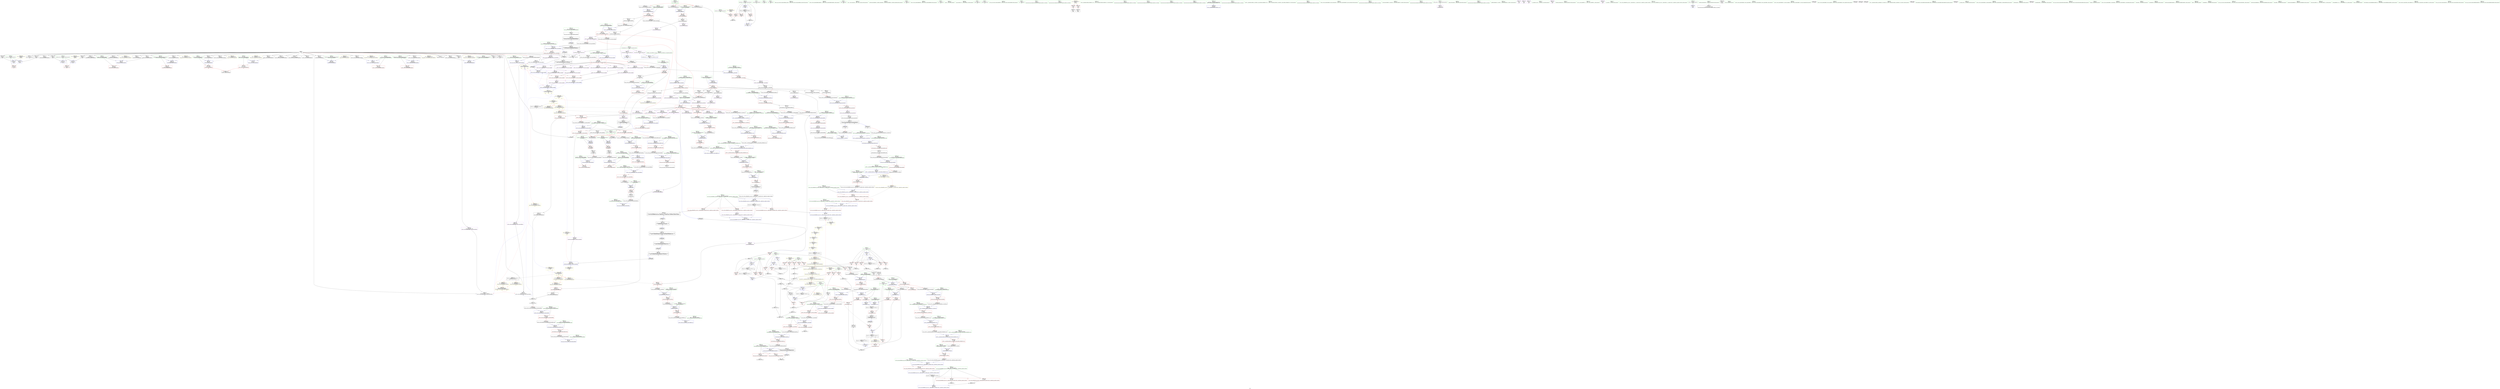 digraph "SVFG" {
	label="SVFG";

	Node0x564b72080be0 [shape=record,color=grey,label="{NodeID: 0\nNullPtr|{|<s31>43}}"];
	Node0x564b72080be0 -> Node0x564b720c1880[style=solid];
	Node0x564b72080be0 -> Node0x564b720c1980[style=solid];
	Node0x564b72080be0 -> Node0x564b720c1a50[style=solid];
	Node0x564b72080be0 -> Node0x564b720c1b20[style=solid];
	Node0x564b72080be0 -> Node0x564b720c1bf0[style=solid];
	Node0x564b72080be0 -> Node0x564b720c1cc0[style=solid];
	Node0x564b72080be0 -> Node0x564b720c1d90[style=solid];
	Node0x564b72080be0 -> Node0x564b720c1e60[style=solid];
	Node0x564b72080be0 -> Node0x564b720c1f30[style=solid];
	Node0x564b72080be0 -> Node0x564b720c2000[style=solid];
	Node0x564b72080be0 -> Node0x564b720c20d0[style=solid];
	Node0x564b72080be0 -> Node0x564b720c21a0[style=solid];
	Node0x564b72080be0 -> Node0x564b720c2270[style=solid];
	Node0x564b72080be0 -> Node0x564b720c2340[style=solid];
	Node0x564b72080be0 -> Node0x564b720c2410[style=solid];
	Node0x564b72080be0 -> Node0x564b720c24e0[style=solid];
	Node0x564b72080be0 -> Node0x564b720c25b0[style=solid];
	Node0x564b72080be0 -> Node0x564b720c2680[style=solid];
	Node0x564b72080be0 -> Node0x564b720c2750[style=solid];
	Node0x564b72080be0 -> Node0x564b720c2820[style=solid];
	Node0x564b72080be0 -> Node0x564b720c28f0[style=solid];
	Node0x564b72080be0 -> Node0x564b720c29c0[style=solid];
	Node0x564b72080be0 -> Node0x564b720c2a90[style=solid];
	Node0x564b72080be0 -> Node0x564b720c2b60[style=solid];
	Node0x564b72080be0 -> Node0x564b720c2c30[style=solid];
	Node0x564b72080be0 -> Node0x564b720c4420[style=solid];
	Node0x564b72080be0 -> Node0x564b720c6c20[style=solid];
	Node0x564b72080be0 -> Node0x564b720d69e0[style=solid];
	Node0x564b72080be0 -> Node0x564b720d6ab0[style=solid];
	Node0x564b72080be0 -> Node0x564b720e4e80[style=solid];
	Node0x564b72080be0 -> Node0x564b720e7e20[style=solid];
	Node0x564b72080be0:s31 -> Node0x564b72153380[style=solid,color=red];
	Node0x564b720c5d80 [shape=record,color=blue,label="{NodeID: 443\n353\<--352\nthis.addr\<--this\n_ZNSt6vectorIdSaIdEED2Ev\n}"];
	Node0x564b720c5d80 -> Node0x564b720cc460[style=dashed];
	Node0x564b720c92d0 [shape=record,color=purple,label="{NodeID: 277\n557\<--545\n_M_finish\<--this1\n_ZNSt12_Vector_baseIdSaIdEE17_M_create_storageEm\n}"];
	Node0x564b720c92d0 -> Node0x564b720d6df0[style=solid];
	Node0x564b720b9d80 [shape=record,color=green,label="{NodeID: 111\n649\<--650\nthis.addr\<--this.addr_field_insensitive\n_ZN9__gnu_cxx13new_allocatorIdE8allocateEmPKv\n}"];
	Node0x564b720b9d80 -> Node0x564b720ce0d0[style=solid];
	Node0x564b720b9d80 -> Node0x564b720d76e0[style=solid];
	Node0x564b72116a40 [shape=record,color=yellow,style=double,label="{NodeID: 886\n6V_1 = ENCHI(MR_6V_0)\npts\{54 \}\nFun[main]}"];
	Node0x564b72116a40 -> Node0x564b720c9d60[style=dashed];
	Node0x564b720c3040 [shape=record,color=red,label="{NodeID: 388\n811\<--781\n\<--__first.addr\n_ZSt10__fill_n_aIPdmdEN9__gnu_cxx11__enable_ifIXsr11__is_scalarIT1_EE7__valueET_E6__typeES4_T0_RKS3_\n}"];
	Node0x564b720c3040 -> Node0x564b720c9880[style=solid];
	Node0x564b720be370 [shape=record,color=black,label="{NodeID: 222\n589\<--588\n\<--\n_ZNSaIdEC2ERKS_\n|{<s0>41}}"];
	Node0x564b720be370:s0 -> Node0x564b72152e80[style=solid,color=red];
	Node0x564b72153e00 [shape=record,color=black,label="{NodeID: 1163\n757 = PHI(742, )\n2nd arg _ZSt6fill_nIPdmdET_S1_T0_RKT1_ }"];
	Node0x564b72153e00 -> Node0x564b720d83e0[style=solid];
	Node0x564b720ba7f0 [shape=record,color=green,label="{NodeID: 56\n252\<--253\n__a.addr\<--__a.addr_field_insensitive\n_ZNSt6vectorIdSaIdEEC2EmRKS0_\n}"];
	Node0x564b720ba7f0 -> Node0x564b720cb900[style=solid];
	Node0x564b720ba7f0 -> Node0x564b720c5560[style=solid];
	Node0x564b720d87f0 [shape=record,color=blue,label="{NodeID: 499\n789\<--797\n__niter\<--\n_ZSt10__fill_n_aIPdmdEN9__gnu_cxx11__enable_ifIXsr11__is_scalarIT1_EE7__valueET_E6__typeES4_T0_RKS3_\n}"];
	Node0x564b720d87f0 -> Node0x564b721049a0[style=dashed];
	Node0x564b720cc050 [shape=record,color=red,label="{NodeID: 333\n343\<--328\n\<--__a.addr\n_ZSt3minIdERKT_S2_S2_\n}"];
	Node0x564b720cc050 -> Node0x564b720c5cb0[style=solid];
	Node0x564b720c1880 [shape=record,color=black,label="{NodeID: 167\n2\<--3\ndummyVal\<--dummyVal\n}"];
	Node0x564b7214f5c0 [shape=record,color=black,label="{NodeID: 1108\n907 = PHI(368, )\n1st arg _ZSt8_DestroyIPddEvT_S1_RSaIT0_E }"];
	Node0x564b7214f5c0 -> Node0x564b720d9420[style=solid];
	Node0x564b7208f470 [shape=record,color=green,label="{NodeID: 1\n7\<--1\n__dso_handle\<--dummyObj\nGlob }"];
	Node0x564b720d15d0 [shape=record,color=black,label="{NodeID: 776\nMR_8V_3 = PHI(MR_8V_4, MR_8V_2, )\npts\{56 \}\n}"];
	Node0x564b720d15d0 -> Node0x564b720c9e30[style=dashed];
	Node0x564b720d15d0 -> Node0x564b720c9f00[style=dashed];
	Node0x564b720d15d0 -> Node0x564b720c9fd0[style=dashed];
	Node0x564b720d15d0 -> Node0x564b720c5220[style=dashed];
	Node0x564b720c5e50 [shape=record,color=blue,label="{NodeID: 444\n355\<--380\nexn.slot\<--\n_ZNSt6vectorIdSaIdEED2Ev\n}"];
	Node0x564b720c5e50 -> Node0x564b720cc530[style=dashed];
	Node0x564b720c93a0 [shape=record,color=purple,label="{NodeID: 278\n559\<--545\n_M_impl5\<--this1\n_ZNSt12_Vector_baseIdSaIdEE17_M_create_storageEm\n}"];
	Node0x564b720b9e50 [shape=record,color=green,label="{NodeID: 112\n651\<--652\n__n.addr\<--__n.addr_field_insensitive\n_ZN9__gnu_cxx13new_allocatorIdE8allocateEmPKv\n}"];
	Node0x564b720b9e50 -> Node0x564b720ce1a0[style=solid];
	Node0x564b720b9e50 -> Node0x564b720ce270[style=solid];
	Node0x564b720b9e50 -> Node0x564b720d77b0[style=solid];
	Node0x564b720c3110 [shape=record,color=red,label="{NodeID: 389\n815\<--781\n\<--__first.addr\n_ZSt10__fill_n_aIPdmdEN9__gnu_cxx11__enable_ifIXsr11__is_scalarIT1_EE7__valueET_E6__typeES4_T0_RKS3_\n}"];
	Node0x564b720c3110 -> Node0x564b720c70f0[style=solid];
	Node0x564b720be440 [shape=record,color=black,label="{NodeID: 223\n620\<--619\n\<--_M_impl\n_ZNSt12_Vector_baseIdSaIdEE11_M_allocateEm\n|{<s0>42}}"];
	Node0x564b720be440:s0 -> Node0x564b72152700[style=solid,color=red];
	Node0x564b72153f10 [shape=record,color=black,label="{NodeID: 1164\n689 = PHI(461, )\n0th arg _ZSt27__uninitialized_default_n_aIPdmdET_S1_T0_RSaIT1_E }"];
	Node0x564b72153f10 -> Node0x564b720d7a20[style=solid];
	Node0x564b720ba8c0 [shape=record,color=green,label="{NodeID: 57\n254\<--255\nexn.slot\<--exn.slot_field_insensitive\n_ZNSt6vectorIdSaIdEEC2EmRKS0_\n}"];
	Node0x564b720ba8c0 -> Node0x564b720cb9d0[style=solid];
	Node0x564b720ba8c0 -> Node0x564b720c5630[style=solid];
	Node0x564b720d88c0 [shape=record,color=blue,label="{NodeID: 500\n804\<--803\n\<--\n_ZSt10__fill_n_aIPdmdEN9__gnu_cxx11__enable_ifIXsr11__is_scalarIT1_EE7__valueET_E6__typeES4_T0_RKS3_\n}"];
	Node0x564b720d88c0 -> Node0x564b72103fa0[style=dashed];
	Node0x564b720cc120 [shape=record,color=red,label="{NodeID: 334\n334\<--330\n\<--__b.addr\n_ZSt3minIdERKT_S2_S2_\n}"];
	Node0x564b720cc120 -> Node0x564b720cc2c0[style=solid];
	Node0x564b720c1980 [shape=record,color=black,label="{NodeID: 168\n133\<--3\n\<--dummyVal\nmain\n}"];
	Node0x564b7214f700 [shape=record,color=black,label="{NodeID: 1109\n908 = PHI(370, )\n2nd arg _ZSt8_DestroyIPddEvT_S1_RSaIT0_E }"];
	Node0x564b7214f700 -> Node0x564b720d94f0[style=solid];
	Node0x564b7208ed20 [shape=record,color=green,label="{NodeID: 2\n8\<--1\n.str\<--dummyObj\nGlob }"];
	Node0x564b720d1ad0 [shape=record,color=black,label="{NodeID: 777\nMR_18V_2 = PHI(MR_18V_4, MR_18V_1, )\npts\{70 \}\n}"];
	Node0x564b720d1ad0 -> Node0x564b720c46c0[style=dashed];
	Node0x564b720c5f20 [shape=record,color=blue,label="{NodeID: 445\n357\<--382\nehselector.slot\<--\n_ZNSt6vectorIdSaIdEED2Ev\n}"];
	Node0x564b720c9470 [shape=record,color=purple,label="{NodeID: 279\n560\<--545\n_M_start6\<--this1\n_ZNSt12_Vector_baseIdSaIdEE17_M_create_storageEm\n}"];
	Node0x564b720c9470 -> Node0x564b720cd8b0[style=solid];
	Node0x564b720b9f20 [shape=record,color=green,label="{NodeID: 113\n653\<--654\n.addr\<--.addr_field_insensitive\n_ZN9__gnu_cxx13new_allocatorIdE8allocateEmPKv\n}"];
	Node0x564b720b9f20 -> Node0x564b720d7880[style=solid];
	Node0x564b72116c00 [shape=record,color=yellow,style=double,label="{NodeID: 888\n10V_1 = ENCHI(MR_10V_0)\npts\{58 \}\nFun[main]}"];
	Node0x564b72116c00 -> Node0x564b720ca0a0[style=dashed];
	Node0x564b72116c00 -> Node0x564b720ca170[style=dashed];
	Node0x564b72116c00 -> Node0x564b720ca240[style=dashed];
	Node0x564b72116c00 -> Node0x564b720ca310[style=dashed];
	Node0x564b72116c00 -> Node0x564b720ca3e0[style=dashed];
	Node0x564b720c31e0 [shape=record,color=red,label="{NodeID: 390\n797\<--783\n\<--__n.addr\n_ZSt10__fill_n_aIPdmdEN9__gnu_cxx11__enable_ifIXsr11__is_scalarIT1_EE7__valueET_E6__typeES4_T0_RKS3_\n}"];
	Node0x564b720c31e0 -> Node0x564b720d87f0[style=solid];
	Node0x564b720be510 [shape=record,color=black,label="{NodeID: 224\n605\<--627\n_ZNSt12_Vector_baseIdSaIdEE11_M_allocateEm_ret\<--cond\n_ZNSt12_Vector_baseIdSaIdEE11_M_allocateEm\n|{<s0>39}}"];
	Node0x564b720be510:s0 -> Node0x564b7214e440[style=solid,color=blue];
	Node0x564b72154020 [shape=record,color=black,label="{NodeID: 1165\n690 = PHI(462, )\n1st arg _ZSt27__uninitialized_default_n_aIPdmdET_S1_T0_RSaIT1_E }"];
	Node0x564b72154020 -> Node0x564b720d7af0[style=solid];
	Node0x564b720ba990 [shape=record,color=green,label="{NodeID: 58\n256\<--257\nehselector.slot\<--ehselector.slot_field_insensitive\n_ZNSt6vectorIdSaIdEEC2EmRKS0_\n}"];
	Node0x564b720ba990 -> Node0x564b720cbaa0[style=solid];
	Node0x564b720ba990 -> Node0x564b720c5700[style=solid];
	Node0x564b720d8990 [shape=record,color=blue,label="{NodeID: 501\n789\<--808\n__niter\<--dec\n_ZSt10__fill_n_aIPdmdEN9__gnu_cxx11__enable_ifIXsr11__is_scalarIT1_EE7__valueET_E6__typeES4_T0_RKS3_\n}"];
	Node0x564b720d8990 -> Node0x564b721049a0[style=dashed];
	Node0x564b720cc1f0 [shape=record,color=red,label="{NodeID: 335\n340\<--330\n\<--__b.addr\n_ZSt3minIdERKT_S2_S2_\n}"];
	Node0x564b720cc1f0 -> Node0x564b720c5be0[style=solid];
	Node0x564b720c1a50 [shape=record,color=black,label="{NodeID: 169\n134\<--3\n\<--dummyVal\nmain\n}"];
	Node0x564b720c1a50 -> Node0x564b720c4860[style=solid];
	Node0x564b7214f840 [shape=record,color=black,label="{NodeID: 1110\n352 = PHI(61, 61, )\n0th arg _ZNSt6vectorIdSaIdEED2Ev }"];
	Node0x564b7214f840 -> Node0x564b720c5d80[style=solid];
	Node0x564b7208edb0 [shape=record,color=green,label="{NodeID: 3\n10\<--1\n.str.1\<--dummyObj\nGlob }"];
	Node0x564b720d1fd0 [shape=record,color=black,label="{NodeID: 778\nMR_20V_2 = PHI(MR_20V_5, MR_20V_1, )\npts\{72 \}\n}"];
	Node0x564b720d1fd0 -> Node0x564b720c4ba0[style=dashed];
	Node0x564b720c5ff0 [shape=record,color=blue,label="{NodeID: 446\n394\<--393\nthis.addr\<--this\n_ZN9__gnu_cxx13new_allocatorIdEC2Ev\n}"];
	Node0x564b720c5ff0 -> Node0x564b720cc7a0[style=dashed];
	Node0x564b720c9540 [shape=record,color=purple,label="{NodeID: 280\n564\<--545\n_M_impl7\<--this1\n_ZNSt12_Vector_baseIdSaIdEE17_M_create_storageEm\n}"];
	Node0x564b720b9ff0 [shape=record,color=green,label="{NodeID: 114\n661\<--662\n_ZNK9__gnu_cxx13new_allocatorIdE8max_sizeEv\<--_ZNK9__gnu_cxx13new_allocatorIdE8max_sizeEv_field_insensitive\n}"];
	Node0x564b72116ce0 [shape=record,color=yellow,style=double,label="{NodeID: 889\n12V_1 = ENCHI(MR_12V_0)\npts\{60 \}\nFun[main]}"];
	Node0x564b72116ce0 -> Node0x564b720ca4b0[style=dashed];
	Node0x564b72116ce0 -> Node0x564b720ca580[style=dashed];
	Node0x564b72116ce0 -> Node0x564b720ca650[style=dashed];
	Node0x564b720c32b0 [shape=record,color=red,label="{NodeID: 391\n794\<--785\n\<--__value.addr\n_ZSt10__fill_n_aIPdmdEN9__gnu_cxx11__enable_ifIXsr11__is_scalarIT1_EE7__valueET_E6__typeES4_T0_RKS3_\n}"];
	Node0x564b720c32b0 -> Node0x564b720c35f0[style=solid];
	Node0x564b720be5e0 [shape=record,color=black,label="{NodeID: 225\n639\<--638\n\<--\n_ZNSt16allocator_traitsISaIdEE8allocateERS0_m\n|{<s0>43}}"];
	Node0x564b720be5e0:s0 -> Node0x564b72153100[style=solid,color=red];
	Node0x564b72154130 [shape=record,color=black,label="{NodeID: 1166\n691 = PHI(464, )\n2nd arg _ZSt27__uninitialized_default_n_aIPdmdET_S1_T0_RSaIT1_E }"];
	Node0x564b72154130 -> Node0x564b720d7bc0[style=solid];
	Node0x564b720baa60 [shape=record,color=green,label="{NodeID: 59\n266\<--267\n_ZNSt12_Vector_baseIdSaIdEEC2EmRKS0_\<--_ZNSt12_Vector_baseIdSaIdEEC2EmRKS0__field_insensitive\n}"];
	Node0x564b720d8a60 [shape=record,color=blue,label="{NodeID: 502\n781\<--812\n__first.addr\<--incdec.ptr\n_ZSt10__fill_n_aIPdmdEN9__gnu_cxx11__enable_ifIXsr11__is_scalarIT1_EE7__valueET_E6__typeES4_T0_RKS3_\n}"];
	Node0x564b720d8a60 -> Node0x564b721044a0[style=dashed];
	Node0x564b720cc2c0 [shape=record,color=red,label="{NodeID: 336\n335\<--334\n\<--\n_ZSt3minIdERKT_S2_S2_\n}"];
	Node0x564b720cc2c0 -> Node0x564b720e7520[style=solid];
	Node0x564b720c1b20 [shape=record,color=black,label="{NodeID: 170\n136\<--3\n\<--dummyVal\nmain\n}"];
	Node0x564b720c1b20 -> Node0x564b720c4930[style=solid];
	Node0x564b7214fa50 [shape=record,color=black,label="{NodeID: 1111\n851 = PHI(387, 511, )\n0th arg __clang_call_terminate }"];
	Node0x564b720a7530 [shape=record,color=green,label="{NodeID: 4\n12\<--1\nstdin\<--dummyObj\nGlob }"];
	Node0x564b720d24d0 [shape=record,color=black,label="{NodeID: 779\nMR_22V_2 = PHI(MR_22V_5, MR_22V_1, )\npts\{74 \}\n}"];
	Node0x564b720d24d0 -> Node0x564b720c4c70[style=dashed];
	Node0x564b720c60c0 [shape=record,color=blue,label="{NodeID: 447\n401\<--400\nthis.addr\<--this\n_ZN9__gnu_cxx13new_allocatorIdED2Ev\n}"];
	Node0x564b720c60c0 -> Node0x564b720cc870[style=dashed];
	Node0x564b720c9610 [shape=record,color=purple,label="{NodeID: 281\n565\<--545\n_M_end_of_storage\<--this1\n_ZNSt12_Vector_baseIdSaIdEE17_M_create_storageEm\n}"];
	Node0x564b720c9610 -> Node0x564b720d6ec0[style=solid];
	Node0x564b720beb70 [shape=record,color=green,label="{NodeID: 115\n666\<--667\n_ZSt17__throw_bad_allocv\<--_ZSt17__throw_bad_allocv_field_insensitive\n}"];
	Node0x564b72116dc0 [shape=record,color=yellow,style=double,label="{NodeID: 890\n14V_1 = ENCHI(MR_14V_0)\npts\{66 \}\nFun[main]}"];
	Node0x564b72116dc0 -> Node0x564b720c4860[style=dashed];
	Node0x564b72116dc0 -> Node0x564b720c4a00[style=dashed];
	Node0x564b720c3380 [shape=record,color=red,label="{NodeID: 392\n803\<--787\n\<--__tmp\n_ZSt10__fill_n_aIPdmdEN9__gnu_cxx11__enable_ifIXsr11__is_scalarIT1_EE7__valueET_E6__typeES4_T0_RKS3_\n}"];
	Node0x564b720c3380 -> Node0x564b720d88c0[style=solid];
	Node0x564b720be6b0 [shape=record,color=black,label="{NodeID: 226\n629\<--641\n_ZNSt16allocator_traitsISaIdEE8allocateERS0_m_ret\<--call\n_ZNSt16allocator_traitsISaIdEE8allocateERS0_m\n|{<s0>42}}"];
	Node0x564b720be6b0:s0 -> Node0x564b7214e580[style=solid,color=blue];
	Node0x564b72154240 [shape=record,color=black,label="{NodeID: 1167\n407 = PHI(262, )\n0th arg _ZNSt12_Vector_baseIdSaIdEEC2EmRKS0_ }"];
	Node0x564b72154240 -> Node0x564b720c6190[style=solid];
	Node0x564b720bab60 [shape=record,color=green,label="{NodeID: 60\n270\<--271\n_ZNSt6vectorIdSaIdEE21_M_default_initializeEm\<--_ZNSt6vectorIdSaIdEE21_M_default_initializeEm_field_insensitive\n}"];
	Node0x564b720d8b30 [shape=record,color=blue,label="{NodeID: 503\n819\<--818\n__it.addr\<--__it\n_ZSt12__niter_baseIPdET_S1_\n}"];
	Node0x564b720d8b30 -> Node0x564b720c36c0[style=dashed];
	Node0x564b720cc390 [shape=record,color=red,label="{NodeID: 337\n337\<--336\n\<--\n_ZSt3minIdERKT_S2_S2_\n}"];
	Node0x564b720cc390 -> Node0x564b720e7520[style=solid];
	Node0x564b720c1bf0 [shape=record,color=black,label="{NodeID: 171\n140\<--3\n\<--dummyVal\nmain\n}"];
	Node0x564b7214fbd0 [shape=record,color=black,label="{NodeID: 1112\n708 = PHI(369, 463, )\n0th arg _ZNSt12_Vector_baseIdSaIdEE19_M_get_Tp_allocatorEv }"];
	Node0x564b7214fbd0 -> Node0x564b720d7c90[style=solid];
	Node0x564b720a75c0 [shape=record,color=green,label="{NodeID: 5\n13\<--1\n.str.2\<--dummyObj\nGlob }"];
	Node0x564b7210d4a0 [shape=record,color=black,label="{NodeID: 780\nMR_24V_2 = PHI(MR_24V_5, MR_24V_1, )\npts\{76 \}\n}"];
	Node0x564b7210d4a0 -> Node0x564b720c4d40[style=dashed];
	Node0x564b720c6190 [shape=record,color=blue,label="{NodeID: 448\n410\<--407\nthis.addr\<--this\n_ZNSt12_Vector_baseIdSaIdEEC2EmRKS0_\n}"];
	Node0x564b720c6190 -> Node0x564b720cc940[style=dashed];
	Node0x564b720c96e0 [shape=record,color=purple,label="{NodeID: 282\n619\<--614\n_M_impl\<--this1\n_ZNSt12_Vector_baseIdSaIdEE11_M_allocateEm\n}"];
	Node0x564b720c96e0 -> Node0x564b720be440[style=solid];
	Node0x564b720bec70 [shape=record,color=green,label="{NodeID: 116\n671\<--672\ncall2\<--call2_field_insensitive\n_ZN9__gnu_cxx13new_allocatorIdE8allocateEmPKv\n}"];
	Node0x564b720bec70 -> Node0x564b720be780[style=solid];
	Node0x564b72116ea0 [shape=record,color=yellow,style=double,label="{NodeID: 891\n16V_1 = ENCHI(MR_16V_0)\npts\{68 \}\nFun[main]}"];
	Node0x564b72116ea0 -> Node0x564b720c4930[style=dashed];
	Node0x564b72116ea0 -> Node0x564b720c4ad0[style=dashed];
	Node0x564b720e4e80 [shape=record,color=black,label="{NodeID: 725\n627 = PHI(622, 3, )\n}"];
	Node0x564b720e4e80 -> Node0x564b720be510[style=solid];
	Node0x564b720c3450 [shape=record,color=red,label="{NodeID: 393\n800\<--789\n\<--__niter\n_ZSt10__fill_n_aIPdmdEN9__gnu_cxx11__enable_ifIXsr11__is_scalarIT1_EE7__valueET_E6__typeES4_T0_RKS3_\n}"];
	Node0x564b720c3450 -> Node0x564b720e7ca0[style=solid];
	Node0x564b720be780 [shape=record,color=black,label="{NodeID: 227\n675\<--671\n\<--call2\n_ZN9__gnu_cxx13new_allocatorIdE8allocateEmPKv\n}"];
	Node0x564b720be780 -> Node0x564b720be850[style=solid];
	Node0x564b72154380 [shape=record,color=black,label="{NodeID: 1168\n408 = PHI(263, )\n1st arg _ZNSt12_Vector_baseIdSaIdEEC2EmRKS0_ }"];
	Node0x564b72154380 -> Node0x564b720c6260[style=solid];
	Node0x564b720bac60 [shape=record,color=green,label="{NodeID: 61\n280\<--281\n_ZNSt12_Vector_baseIdSaIdEED2Ev\<--_ZNSt12_Vector_baseIdSaIdEED2Ev_field_insensitive\n}"];
	Node0x564b720d8c00 [shape=record,color=blue,label="{NodeID: 504\n828\<--825\nthis.addr\<--this\n_ZNSt12_Vector_baseIdSaIdEE13_M_deallocateEPdm\n}"];
	Node0x564b720d8c00 -> Node0x564b720c3790[style=dashed];
	Node0x564b720cc460 [shape=record,color=red,label="{NodeID: 338\n360\<--353\nthis1\<--this.addr\n_ZNSt6vectorIdSaIdEED2Ev\n}"];
	Node0x564b720cc460 -> Node0x564b720bd8e0[style=solid];
	Node0x564b720cc460 -> Node0x564b720bd9b0[style=solid];
	Node0x564b720cc460 -> Node0x564b720bda80[style=solid];
	Node0x564b720cc460 -> Node0x564b720bdb50[style=solid];
	Node0x564b720cc460 -> Node0x564b720bdc20[style=solid];
	Node0x564b720c1cc0 [shape=record,color=black,label="{NodeID: 172\n141\<--3\n\<--dummyVal\nmain\n}"];
	Node0x564b720c1cc0 -> Node0x564b720c4a00[style=solid];
	Node0x564b7214fd50 [shape=record,color=black,label="{NodeID: 1113\n578 = PHI(524, )\n0th arg _ZNSaIdEC2ERKS_ }"];
	Node0x564b7214fd50 -> Node0x564b720d7060[style=solid];
	Node0x564b720a7650 [shape=record,color=green,label="{NodeID: 6\n15\<--1\n.str.3\<--dummyObj\nGlob }"];
	Node0x564b7210d9a0 [shape=record,color=black,label="{NodeID: 781\nMR_26V_2 = PHI(MR_26V_4, MR_26V_1, )\npts\{78 \}\n}"];
	Node0x564b7210d9a0 -> Node0x564b720c4ee0[style=dashed];
	Node0x564b7210d9a0 -> Node0x564b7210d9a0[style=dashed];
	Node0x564b720c6260 [shape=record,color=blue,label="{NodeID: 449\n412\<--408\n__n.addr\<--__n\n_ZNSt12_Vector_baseIdSaIdEEC2EmRKS0_\n}"];
	Node0x564b720c6260 -> Node0x564b720cca10[style=dashed];
	Node0x564b720c97b0 [shape=record,color=purple,label="{NodeID: 283\n713\<--712\n_M_impl\<--this1\n_ZNSt12_Vector_baseIdSaIdEE19_M_get_Tp_allocatorEv\n}"];
	Node0x564b720c97b0 -> Node0x564b720c6d20[style=solid];
	Node0x564b720bed40 [shape=record,color=green,label="{NodeID: 117\n673\<--674\n_Znwm\<--_Znwm_field_insensitive\n}"];
	Node0x564b720e5420 [shape=record,color=grey,label="{NodeID: 726\n196 = Binary(187, 195, )\n}"];
	Node0x564b720e5420 -> Node0x564b720c4fb0[style=solid];
	Node0x564b720c3520 [shape=record,color=red,label="{NodeID: 394\n807\<--789\n\<--__niter\n_ZSt10__fill_n_aIPdmdEN9__gnu_cxx11__enable_ifIXsr11__is_scalarIT1_EE7__valueET_E6__typeES4_T0_RKS3_\n}"];
	Node0x564b720c3520 -> Node0x564b720e58a0[style=solid];
	Node0x564b720be850 [shape=record,color=black,label="{NodeID: 228\n645\<--675\n_ZN9__gnu_cxx13new_allocatorIdE8allocateEmPKv_ret\<--\n_ZN9__gnu_cxx13new_allocatorIdE8allocateEmPKv\n|{<s0>43}}"];
	Node0x564b720be850:s0 -> Node0x564b7214e6c0[style=solid,color=blue];
	Node0x564b721544c0 [shape=record,color=black,label="{NodeID: 1169\n409 = PHI(264, )\n2nd arg _ZNSt12_Vector_baseIdSaIdEEC2EmRKS0_ }"];
	Node0x564b721544c0 -> Node0x564b720c6330[style=solid];
	Node0x564b720bad60 [shape=record,color=green,label="{NodeID: 62\n288\<--289\n__gxx_personality_v0\<--__gxx_personality_v0_field_insensitive\n}"];
	Node0x564b720d8cd0 [shape=record,color=blue,label="{NodeID: 505\n830\<--826\n__p.addr\<--__p\n_ZNSt12_Vector_baseIdSaIdEE13_M_deallocateEPdm\n}"];
	Node0x564b720d8cd0 -> Node0x564b720c3860[style=dashed];
	Node0x564b720d8cd0 -> Node0x564b720c3930[style=dashed];
	Node0x564b720cc530 [shape=record,color=red,label="{NodeID: 339\n387\<--355\nexn\<--exn.slot\n_ZNSt6vectorIdSaIdEED2Ev\n|{<s0>28}}"];
	Node0x564b720cc530:s0 -> Node0x564b7214fa50[style=solid,color=red];
	Node0x564b720c1d90 [shape=record,color=black,label="{NodeID: 173\n143\<--3\n\<--dummyVal\nmain\n}"];
	Node0x564b720c1d90 -> Node0x564b720c4ad0[style=solid];
	Node0x564b7214fe60 [shape=record,color=black,label="{NodeID: 1114\n579 = PHI(525, )\n1st arg _ZNSaIdEC2ERKS_ }"];
	Node0x564b7214fe60 -> Node0x564b720d7130[style=solid];
	Node0x564b720a7710 [shape=record,color=green,label="{NodeID: 7\n17\<--1\nstdout\<--dummyObj\nGlob }"];
	Node0x564b7210dea0 [shape=record,color=black,label="{NodeID: 782\nMR_28V_2 = PHI(MR_28V_3, MR_28V_1, )\npts\{672 \}\n|{<s0>9}}"];
	Node0x564b7210dea0:s0 -> Node0x564b72111b70[style=dashed,color=red];
	Node0x564b720c6330 [shape=record,color=blue,label="{NodeID: 450\n414\<--409\n__a.addr\<--__a\n_ZNSt12_Vector_baseIdSaIdEEC2EmRKS0_\n}"];
	Node0x564b720c6330 -> Node0x564b720ccae0[style=dashed];
	Node0x564b720c9880 [shape=record,color=purple,label="{NodeID: 284\n812\<--811\nincdec.ptr\<--\n_ZSt10__fill_n_aIPdmdEN9__gnu_cxx11__enable_ifIXsr11__is_scalarIT1_EE7__valueET_E6__typeES4_T0_RKS3_\n}"];
	Node0x564b720c9880 -> Node0x564b720d8a60[style=solid];
	Node0x564b720bee40 [shape=record,color=green,label="{NodeID: 118\n679\<--680\nthis.addr\<--this.addr_field_insensitive\n_ZNK9__gnu_cxx13new_allocatorIdE8max_sizeEv\n}"];
	Node0x564b720bee40 -> Node0x564b720ce340[style=solid];
	Node0x564b720bee40 -> Node0x564b720d7950[style=solid];
	Node0x564b720e55a0 [shape=record,color=grey,label="{NodeID: 727\n205 = Binary(204, 95, )\n}"];
	Node0x564b720e55a0 -> Node0x564b720c5150[style=solid];
	Node0x564b720c35f0 [shape=record,color=red,label="{NodeID: 395\n795\<--794\n\<--\n_ZSt10__fill_n_aIPdmdEN9__gnu_cxx11__enable_ifIXsr11__is_scalarIT1_EE7__valueET_E6__typeES4_T0_RKS3_\n}"];
	Node0x564b720c35f0 -> Node0x564b720d8720[style=solid];
	Node0x564b720be920 [shape=record,color=black,label="{NodeID: 229\n677\<--684\n_ZNK9__gnu_cxx13new_allocatorIdE8max_sizeEv_ret\<--\n_ZNK9__gnu_cxx13new_allocatorIdE8max_sizeEv\n|{<s0>44}}"];
	Node0x564b720be920:s0 -> Node0x564b7214e800[style=solid,color=blue];
	Node0x564b720bae60 [shape=record,color=green,label="{NodeID: 63\n294\<--295\nthis.addr\<--this.addr_field_insensitive\n_ZNSaIdED2Ev\n}"];
	Node0x564b720bae60 -> Node0x564b720cbb70[style=solid];
	Node0x564b720bae60 -> Node0x564b720c57d0[style=solid];
	Node0x564b720d8da0 [shape=record,color=blue,label="{NodeID: 506\n832\<--827\n__n.addr\<--__n\n_ZNSt12_Vector_baseIdSaIdEE13_M_deallocateEPdm\n}"];
	Node0x564b720d8da0 -> Node0x564b720c3a00[style=dashed];
	Node0x564b720cc600 [shape=record,color=red,label="{NodeID: 340\n364\<--363\n\<--_M_start\n_ZNSt6vectorIdSaIdEED2Ev\n|{<s0>25}}"];
	Node0x564b720cc600:s0 -> Node0x564b7214f480[style=solid,color=red];
	Node0x564b720c1e60 [shape=record,color=black,label="{NodeID: 174\n223\<--3\nlpad.val\<--dummyVal\nmain\n}"];
	Node0x564b7214ff70 [shape=record,color=black,label="{NodeID: 1115\n324 = PHI(77, )\n0th arg _ZSt3minIdERKT_S2_S2_ }"];
	Node0x564b7214ff70 -> Node0x564b720c5a40[style=solid];
	Node0x564b720a77d0 [shape=record,color=green,label="{NodeID: 8\n18\<--1\n_ZSt3cin\<--dummyObj\nGlob }"];
	Node0x564b7210e3a0 [shape=record,color=black,label="{NodeID: 783\nMR_30V_2 = PHI(MR_30V_3, MR_30V_1, )\npts\{620000 \}\n|{<s0>9}}"];
	Node0x564b7210e3a0:s0 -> Node0x564b72111c50[style=dashed,color=red];
	Node0x564b720c6400 [shape=record,color=blue,label="{NodeID: 451\n416\<--435\nexn.slot\<--\n_ZNSt12_Vector_baseIdSaIdEEC2EmRKS0_\n}"];
	Node0x564b720c6400 -> Node0x564b720ccbb0[style=dashed];
	Node0x564b720c9950 [shape=record,color=purple,label="{NodeID: 285\n841\<--837\n_M_impl\<--this1\n_ZNSt12_Vector_baseIdSaIdEE13_M_deallocateEPdm\n}"];
	Node0x564b720c9950 -> Node0x564b720c7290[style=solid];
	Node0x564b720bef10 [shape=record,color=green,label="{NodeID: 119\n692\<--693\n__first.addr\<--__first.addr_field_insensitive\n_ZSt27__uninitialized_default_n_aIPdmdET_S1_T0_RSaIT1_E\n}"];
	Node0x564b720bef10 -> Node0x564b720ce410[style=solid];
	Node0x564b720bef10 -> Node0x564b720d7a20[style=solid];
	Node0x564b720e5720 [shape=record,color=grey,label="{NodeID: 728\n189 = Binary(155, 188, )\n}"];
	Node0x564b720e5720 -> Node0x564b720e6020[style=solid];
	Node0x564b720c36c0 [shape=record,color=red,label="{NodeID: 396\n822\<--819\n\<--__it.addr\n_ZSt12__niter_baseIPdET_S1_\n}"];
	Node0x564b720c36c0 -> Node0x564b720c71c0[style=solid];
	Node0x564b720be9f0 [shape=record,color=black,label="{NodeID: 230\n688\<--703\n_ZSt27__uninitialized_default_n_aIPdmdET_S1_T0_RSaIT1_E_ret\<--call\n_ZSt27__uninitialized_default_n_aIPdmdET_S1_T0_RSaIT1_E\n|{<s0>33}}"];
	Node0x564b720be9f0:s0 -> Node0x564b7214e300[style=solid,color=blue];
	Node0x564b720baf30 [shape=record,color=green,label="{NodeID: 64\n300\<--301\n_ZN9__gnu_cxx13new_allocatorIdED2Ev\<--_ZN9__gnu_cxx13new_allocatorIdED2Ev_field_insensitive\n}"];
	Node0x564b720d8e70 [shape=record,color=blue,label="{NodeID: 507\n866\<--863\n__a.addr\<--__a\n_ZNSt16allocator_traitsISaIdEE10deallocateERS0_Pdm\n}"];
	Node0x564b720d8e70 -> Node0x564b720c3ad0[style=dashed];
	Node0x564b720cc6d0 [shape=record,color=red,label="{NodeID: 341\n368\<--367\n\<--_M_finish\n_ZNSt6vectorIdSaIdEED2Ev\n|{<s0>25}}"];
	Node0x564b720cc6d0:s0 -> Node0x564b7214f5c0[style=solid,color=red];
	Node0x564b720c1f30 [shape=record,color=black,label="{NodeID: 175\n224\<--3\nlpad.val44\<--dummyVal\nmain\n}"];
	Node0x564b72150080 [shape=record,color=black,label="{NodeID: 1116\n325 = PHI(71, )\n1st arg _ZSt3minIdERKT_S2_S2_ }"];
	Node0x564b72150080 -> Node0x564b720c5b10[style=solid];
	Node0x564b720a7890 [shape=record,color=green,label="{NodeID: 9\n19\<--1\n.str.4\<--dummyObj\nGlob }"];
	Node0x564b7210e8a0 [shape=record,color=black,label="{NodeID: 784\nMR_32V_2 = PHI(MR_32V_3, MR_32V_1, )\npts\{620001 620002 \}\n|{<s0>9|<s1>9}}"];
	Node0x564b7210e8a0:s0 -> Node0x564b72111d30[style=dashed,color=red];
	Node0x564b7210e8a0:s1 -> Node0x564b72111e10[style=dashed,color=red];
	Node0x564b720c64d0 [shape=record,color=blue,label="{NodeID: 452\n418\<--437\nehselector.slot\<--\n_ZNSt12_Vector_baseIdSaIdEEC2EmRKS0_\n}"];
	Node0x564b720c64d0 -> Node0x564b720ccc80[style=dashed];
	Node0x564b720c9a20 [shape=record,color=purple,label="{NodeID: 286\n321\<--319\nadd.ptr\<--\n_ZNSt6vectorIdSaIdEEixEm\n}"];
	Node0x564b720c9a20 -> Node0x564b720bd740[style=solid];
	Node0x564b720befe0 [shape=record,color=green,label="{NodeID: 120\n694\<--695\n__n.addr\<--__n.addr_field_insensitive\n_ZSt27__uninitialized_default_n_aIPdmdET_S1_T0_RSaIT1_E\n}"];
	Node0x564b720befe0 -> Node0x564b720ce4e0[style=solid];
	Node0x564b720befe0 -> Node0x564b720d7af0[style=solid];
	Node0x564b720e58a0 [shape=record,color=grey,label="{NodeID: 729\n808 = Binary(807, 809, )\n}"];
	Node0x564b720e58a0 -> Node0x564b720d8990[style=solid];
	Node0x564b720c3790 [shape=record,color=red,label="{NodeID: 397\n837\<--828\nthis1\<--this.addr\n_ZNSt12_Vector_baseIdSaIdEE13_M_deallocateEPdm\n}"];
	Node0x564b720c3790 -> Node0x564b720c9950[style=solid];
	Node0x564b720c6d20 [shape=record,color=black,label="{NodeID: 231\n714\<--713\n\<--_M_impl\n_ZNSt12_Vector_baseIdSaIdEE19_M_get_Tp_allocatorEv\n}"];
	Node0x564b720c6d20 -> Node0x564b720c6db0[style=solid];
	Node0x564b720bb030 [shape=record,color=green,label="{NodeID: 65\n309\<--310\nthis.addr\<--this.addr_field_insensitive\n_ZNSt6vectorIdSaIdEEixEm\n}"];
	Node0x564b720bb030 -> Node0x564b720cbc40[style=solid];
	Node0x564b720bb030 -> Node0x564b720c58a0[style=solid];
	Node0x564b72112ef0 [shape=record,color=yellow,style=double,label="{NodeID: 840\n105V_1 = ENCHI(MR_105V_0)\npts\{478 \}\nFun[_ZNSt12_Vector_baseIdSaIdEED2Ev]}"];
	Node0x564b72112ef0 -> Node0x564b720c68e0[style=dashed];
	Node0x564b720d8f40 [shape=record,color=blue,label="{NodeID: 508\n868\<--864\n__p.addr\<--__p\n_ZNSt16allocator_traitsISaIdEE10deallocateERS0_Pdm\n}"];
	Node0x564b720d8f40 -> Node0x564b720c3ba0[style=dashed];
	Node0x564b720cc7a0 [shape=record,color=red,label="{NodeID: 342\n397\<--394\nthis1\<--this.addr\n_ZN9__gnu_cxx13new_allocatorIdEC2Ev\n}"];
	Node0x564b720c2000 [shape=record,color=black,label="{NodeID: 176\n273\<--3\n\<--dummyVal\n_ZNSt6vectorIdSaIdEEC2EmRKS0_\n}"];
	Node0x564b721501c0 [shape=record,color=black,label="{NodeID: 1117\n925 = PHI(918, )\n0th arg _ZSt8_DestroyIPdEvT_S1_ }"];
	Node0x564b721501c0 -> Node0x564b720d95c0[style=solid];
	Node0x564b720a7950 [shape=record,color=green,label="{NodeID: 10\n22\<--1\n\<--dummyObj\nCan only get source location for instruction, argument, global var or function.}"];
	Node0x564b720c65a0 [shape=record,color=blue,label="{NodeID: 453\n451\<--449\nthis.addr\<--this\n_ZNSt6vectorIdSaIdEE21_M_default_initializeEm\n}"];
	Node0x564b720c65a0 -> Node0x564b720ccd50[style=dashed];
	Node0x564b720c9af0 [shape=record,color=purple,label="{NodeID: 287\n563\<--561\nadd.ptr\<--\n_ZNSt12_Vector_baseIdSaIdEE17_M_create_storageEm\n}"];
	Node0x564b720c9af0 -> Node0x564b720d6ec0[style=solid];
	Node0x564b720bf0b0 [shape=record,color=green,label="{NodeID: 121\n696\<--697\n.addr\<--.addr_field_insensitive\n_ZSt27__uninitialized_default_n_aIPdmdET_S1_T0_RSaIT1_E\n}"];
	Node0x564b720bf0b0 -> Node0x564b720d7bc0[style=solid];
	Node0x564b720e5a20 [shape=record,color=grey,label="{NodeID: 730\n217 = Binary(216, 95, )\n}"];
	Node0x564b720e5a20 -> Node0x564b720c5220[style=solid];
	Node0x564b720c3860 [shape=record,color=red,label="{NodeID: 398\n838\<--830\n\<--__p.addr\n_ZNSt12_Vector_baseIdSaIdEE13_M_deallocateEPdm\n}"];
	Node0x564b720c3860 -> Node0x564b720e7e20[style=solid];
	Node0x564b720c6db0 [shape=record,color=black,label="{NodeID: 232\n707\<--714\n_ZNSt12_Vector_baseIdSaIdEE19_M_get_Tp_allocatorEv_ret\<--\n_ZNSt12_Vector_baseIdSaIdEE19_M_get_Tp_allocatorEv\n|{<s0>24|<s1>32}}"];
	Node0x564b720c6db0:s0 -> Node0x564b7214df80[style=solid,color=blue];
	Node0x564b720c6db0:s1 -> Node0x564b7214e190[style=solid,color=blue];
	Node0x564b720bb100 [shape=record,color=green,label="{NodeID: 66\n311\<--312\n__n.addr\<--__n.addr_field_insensitive\n_ZNSt6vectorIdSaIdEEixEm\n}"];
	Node0x564b720bb100 -> Node0x564b720cbd10[style=solid];
	Node0x564b720bb100 -> Node0x564b720c5970[style=solid];
	Node0x564b721018a0 [shape=record,color=yellow,style=double,label="{NodeID: 841\n107V_1 = ENCHI(MR_107V_0)\npts\{480 \}\nFun[_ZNSt12_Vector_baseIdSaIdEED2Ev]}"];
	Node0x564b721018a0 -> Node0x564b720c69b0[style=dashed];
	Node0x564b720d9010 [shape=record,color=blue,label="{NodeID: 509\n870\<--865\n__n.addr\<--__n\n_ZNSt16allocator_traitsISaIdEE10deallocateERS0_Pdm\n}"];
	Node0x564b720d9010 -> Node0x564b720c3c70[style=dashed];
	Node0x564b720cc870 [shape=record,color=red,label="{NodeID: 343\n404\<--401\nthis1\<--this.addr\n_ZN9__gnu_cxx13new_allocatorIdED2Ev\n}"];
	Node0x564b720c20d0 [shape=record,color=black,label="{NodeID: 177\n274\<--3\n\<--dummyVal\n_ZNSt6vectorIdSaIdEEC2EmRKS0_\n}"];
	Node0x564b720c20d0 -> Node0x564b720c5630[style=solid];
	Node0x564b72150300 [shape=record,color=black,label="{NodeID: 1118\n926 = PHI(919, )\n1st arg _ZSt8_DestroyIPdEvT_S1_ }"];
	Node0x564b72150300 -> Node0x564b720d9690[style=solid];
	Node0x564b720a7a50 [shape=record,color=green,label="{NodeID: 11\n80\<--1\n\<--dummyObj\nCan only get source location for instruction, argument, global var or function.}"];
	Node0x564b720c6670 [shape=record,color=blue,label="{NodeID: 454\n453\<--450\n__n.addr\<--__n\n_ZNSt6vectorIdSaIdEE21_M_default_initializeEm\n}"];
	Node0x564b720c6670 -> Node0x564b720cce20[style=dashed];
	Node0x564b720c9bc0 [shape=record,color=red,label="{NodeID: 288\n81\<--12\n\<--stdin\nmain\n}"];
	Node0x564b720c9bc0 -> Node0x564b720bccb0[style=solid];
	Node0x564b720bf180 [shape=record,color=green,label="{NodeID: 122\n704\<--705\n_ZSt25__uninitialized_default_nIPdmET_S1_T0_\<--_ZSt25__uninitialized_default_nIPdmET_S1_T0__field_insensitive\n}"];
	Node0x564b720e5ba0 [shape=record,color=grey,label="{NodeID: 731\n193 = Binary(190, 192, )\n}"];
	Node0x564b720e5ba0 -> Node0x564b720e5d20[style=solid];
	Node0x564b720c3930 [shape=record,color=red,label="{NodeID: 399\n843\<--830\n\<--__p.addr\n_ZNSt12_Vector_baseIdSaIdEE13_M_deallocateEPdm\n|{<s0>52}}"];
	Node0x564b720c3930:s0 -> Node0x564b72150bc0[style=solid,color=red];
	Node0x564b720c6e80 [shape=record,color=black,label="{NodeID: 233\n716\<--731\n_ZSt25__uninitialized_default_nIPdmET_S1_T0__ret\<--call\n_ZSt25__uninitialized_default_nIPdmET_S1_T0_\n|{<s0>47}}"];
	Node0x564b720c6e80:s0 -> Node0x564b7214e940[style=solid,color=blue];
	Node0x564b720bb1d0 [shape=record,color=green,label="{NodeID: 67\n326\<--327\nretval\<--retval_field_insensitive\n_ZSt3minIdERKT_S2_S2_\n}"];
	Node0x564b720bb1d0 -> Node0x564b720cbeb0[style=solid];
	Node0x564b720bb1d0 -> Node0x564b720c5be0[style=solid];
	Node0x564b720bb1d0 -> Node0x564b720c5cb0[style=solid];
	Node0x564b72101980 [shape=record,color=yellow,style=double,label="{NodeID: 842\n30V_1 = ENCHI(MR_30V_0)\npts\{620000 \}\nFun[_ZNSt12_Vector_baseIdSaIdEED2Ev]}"];
	Node0x564b72101980 -> Node0x564b720cd160[style=dashed];
	Node0x564b72101980 -> Node0x564b720cd300[style=dashed];
	Node0x564b720d90e0 [shape=record,color=blue,label="{NodeID: 510\n887\<--884\nthis.addr\<--this\n_ZN9__gnu_cxx13new_allocatorIdE10deallocateEPdm\n}"];
	Node0x564b720d90e0 -> Node0x564b720c3d40[style=dashed];
	Node0x564b720cc940 [shape=record,color=red,label="{NodeID: 344\n423\<--410\nthis1\<--this.addr\n_ZNSt12_Vector_baseIdSaIdEEC2EmRKS0_\n|{|<s1>30}}"];
	Node0x564b720cc940 -> Node0x564b720c81c0[style=solid];
	Node0x564b720cc940:s1 -> Node0x564b721515c0[style=solid,color=red];
	Node0x564b720c21a0 [shape=record,color=black,label="{NodeID: 178\n276\<--3\n\<--dummyVal\n_ZNSt6vectorIdSaIdEEC2EmRKS0_\n}"];
	Node0x564b720c21a0 -> Node0x564b720c5700[style=solid];
	Node0x564b72150440 [shape=record,color=black,label="{NodeID: 1119\n449 = PHI(261, )\n0th arg _ZNSt6vectorIdSaIdEE21_M_default_initializeEm }"];
	Node0x564b72150440 -> Node0x564b720c65a0[style=solid];
	Node0x564b720a7b50 [shape=record,color=green,label="{NodeID: 12\n95\<--1\n\<--dummyObj\nCan only get source location for instruction, argument, global var or function.}"];
	Node0x564b720c6740 [shape=record,color=blue,label="{NodeID: 455\n470\<--465\n_M_finish\<--call2\n_ZNSt6vectorIdSaIdEE21_M_default_initializeEm\n|{<s0>21}}"];
	Node0x564b720c6740:s0 -> Node0x564b72122990[style=dashed,color=blue];
	Node0x564b720c9c90 [shape=record,color=red,label="{NodeID: 289\n87\<--17\n\<--stdout\nmain\n}"];
	Node0x564b720c9c90 -> Node0x564b720bcd80[style=solid];
	Node0x564b720bf280 [shape=record,color=green,label="{NodeID: 123\n709\<--710\nthis.addr\<--this.addr_field_insensitive\n_ZNSt12_Vector_baseIdSaIdEE19_M_get_Tp_allocatorEv\n}"];
	Node0x564b720bf280 -> Node0x564b720ce5b0[style=solid];
	Node0x564b720bf280 -> Node0x564b720d7c90[style=solid];
	Node0x564b720e5d20 [shape=record,color=grey,label="{NodeID: 732\n194 = Binary(193, 155, )\n}"];
	Node0x564b720e5d20 -> Node0x564b720e6020[style=solid];
	Node0x564b720c3a00 [shape=record,color=red,label="{NodeID: 400\n844\<--832\n\<--__n.addr\n_ZNSt12_Vector_baseIdSaIdEE13_M_deallocateEPdm\n|{<s0>52}}"];
	Node0x564b720c3a00:s0 -> Node0x564b72150d00[style=solid,color=red];
	Node0x564b720c6f50 [shape=record,color=black,label="{NodeID: 234\n735\<--750\n_ZNSt27__uninitialized_default_n_1ILb1EE18__uninit_default_nIPdmEET_S3_T0__ret\<--call\n_ZNSt27__uninitialized_default_n_1ILb1EE18__uninit_default_nIPdmEET_S3_T0_\n|{<s0>48}}"];
	Node0x564b720c6f50:s0 -> Node0x564b7214ea80[style=solid,color=blue];
	Node0x564b720bb2a0 [shape=record,color=green,label="{NodeID: 68\n328\<--329\n__a.addr\<--__a.addr_field_insensitive\n_ZSt3minIdERKT_S2_S2_\n}"];
	Node0x564b720bb2a0 -> Node0x564b720cbf80[style=solid];
	Node0x564b720bb2a0 -> Node0x564b720cc050[style=solid];
	Node0x564b720bb2a0 -> Node0x564b720c5a40[style=solid];
	Node0x564b72101a60 [shape=record,color=yellow,style=double,label="{NodeID: 843\n50V_1 = ENCHI(MR_50V_0)\npts\{620002 \}\nFun[_ZNSt12_Vector_baseIdSaIdEED2Ev]}"];
	Node0x564b72101a60 -> Node0x564b720cd230[style=dashed];
	Node0x564b720d91b0 [shape=record,color=blue,label="{NodeID: 511\n889\<--885\n__p.addr\<--__p\n_ZN9__gnu_cxx13new_allocatorIdE10deallocateEPdm\n}"];
	Node0x564b720d91b0 -> Node0x564b720c3e10[style=dashed];
	Node0x564b720cca10 [shape=record,color=red,label="{NodeID: 345\n429\<--412\n\<--__n.addr\n_ZNSt12_Vector_baseIdSaIdEEC2EmRKS0_\n|{<s0>30}}"];
	Node0x564b720cca10:s0 -> Node0x564b72151700[style=solid,color=red];
	Node0x564b720c2270 [shape=record,color=black,label="{NodeID: 179\n285\<--3\nlpad.val\<--dummyVal\n_ZNSt6vectorIdSaIdEEC2EmRKS0_\n}"];
	Node0x564b72150580 [shape=record,color=black,label="{NodeID: 1120\n450 = PHI(268, )\n1st arg _ZNSt6vectorIdSaIdEE21_M_default_initializeEm }"];
	Node0x564b72150580 -> Node0x564b720c6670[style=solid];
	Node0x564b720a7c50 [shape=record,color=green,label="{NodeID: 13\n151\<--1\n\<--dummyObj\nCan only get source location for instruction, argument, global var or function.}"];
	Node0x564b720c6810 [shape=record,color=blue,label="{NodeID: 456\n475\<--474\nthis.addr\<--this\n_ZNSt12_Vector_baseIdSaIdEED2Ev\n}"];
	Node0x564b720c6810 -> Node0x564b720ccfc0[style=dashed];
	Node0x564b720c9d60 [shape=record,color=red,label="{NodeID: 290\n98\<--53\n\<--testCount\nmain\n}"];
	Node0x564b720c9d60 -> Node0x564b720e76a0[style=solid];
	Node0x564b720bf350 [shape=record,color=green,label="{NodeID: 124\n719\<--720\n__first.addr\<--__first.addr_field_insensitive\n_ZSt25__uninitialized_default_nIPdmET_S1_T0_\n}"];
	Node0x564b720bf350 -> Node0x564b720ce680[style=solid];
	Node0x564b720bf350 -> Node0x564b720d7d60[style=solid];
	Node0x564b720e5ea0 [shape=record,color=grey,label="{NodeID: 733\n670 = Binary(669, 496, )\n}"];
	Node0x564b720c3ad0 [shape=record,color=red,label="{NodeID: 401\n875\<--866\n\<--__a.addr\n_ZNSt16allocator_traitsISaIdEE10deallocateERS0_Pdm\n}"];
	Node0x564b720c3ad0 -> Node0x564b720c7360[style=solid];
	Node0x564b720c7020 [shape=record,color=black,label="{NodeID: 235\n754\<--773\n_ZSt6fill_nIPdmdET_S1_T0_RKT1__ret\<--call1\n_ZSt6fill_nIPdmdET_S1_T0_RKT1_\n|{<s0>49}}"];
	Node0x564b720c7020:s0 -> Node0x564b7214ebc0[style=solid,color=blue];
	Node0x564b720bb370 [shape=record,color=green,label="{NodeID: 69\n330\<--331\n__b.addr\<--__b.addr_field_insensitive\n_ZSt3minIdERKT_S2_S2_\n}"];
	Node0x564b720bb370 -> Node0x564b720cc120[style=solid];
	Node0x564b720bb370 -> Node0x564b720cc1f0[style=solid];
	Node0x564b720bb370 -> Node0x564b720c5b10[style=solid];
	Node0x564b720d9280 [shape=record,color=blue,label="{NodeID: 512\n891\<--886\n.addr\<--\n_ZN9__gnu_cxx13new_allocatorIdE10deallocateEPdm\n}"];
	Node0x564b720ccae0 [shape=record,color=red,label="{NodeID: 346\n425\<--414\n\<--__a.addr\n_ZNSt12_Vector_baseIdSaIdEEC2EmRKS0_\n|{<s0>29}}"];
	Node0x564b720ccae0:s0 -> Node0x564b72153600[style=solid,color=red];
	Node0x564b720c2340 [shape=record,color=black,label="{NodeID: 180\n286\<--3\nlpad.val2\<--dummyVal\n_ZNSt6vectorIdSaIdEEC2EmRKS0_\n}"];
	Node0x564b721506c0 [shape=record,color=black,label="{NodeID: 1121\n245 = PHI(61, )\n0th arg _ZNSt6vectorIdSaIdEEC2EmRKS0_ }"];
	Node0x564b721506c0 -> Node0x564b720c53c0[style=solid];
	Node0x564b720a7d50 [shape=record,color=green,label="{NodeID: 14\n155\<--1\n\<--dummyObj\nCan only get source location for instruction, argument, global var or function.}"];
	Node0x564b720c68e0 [shape=record,color=blue,label="{NodeID: 457\n477\<--504\nexn.slot\<--\n_ZNSt12_Vector_baseIdSaIdEED2Ev\n}"];
	Node0x564b720c68e0 -> Node0x564b720cd090[style=dashed];
	Node0x564b720c9e30 [shape=record,color=red,label="{NodeID: 291\n97\<--55\n\<--testNumber\nmain\n}"];
	Node0x564b720c9e30 -> Node0x564b720e76a0[style=solid];
	Node0x564b720bf420 [shape=record,color=green,label="{NodeID: 125\n721\<--722\n__n.addr\<--__n.addr_field_insensitive\n_ZSt25__uninitialized_default_nIPdmET_S1_T0_\n}"];
	Node0x564b720bf420 -> Node0x564b720ce750[style=solid];
	Node0x564b720bf420 -> Node0x564b720d7e30[style=solid];
	Node0x564b721176b0 [shape=record,color=yellow,style=double,label="{NodeID: 900\n28V_1 = ENCHI(MR_28V_0)\npts\{672 \}\nFun[_ZSt27__uninitialized_default_n_aIPdmdET_S1_T0_RSaIT1_E]|{<s0>47}}"];
	Node0x564b721176b0:s0 -> Node0x564b721121c0[style=dashed,color=red];
	Node0x564b720e6020 [shape=record,color=grey,label="{NodeID: 734\n195 = Binary(189, 194, )\n}"];
	Node0x564b720e6020 -> Node0x564b720e5420[style=solid];
	Node0x564b720c3ba0 [shape=record,color=red,label="{NodeID: 402\n877\<--868\n\<--__p.addr\n_ZNSt16allocator_traitsISaIdEE10deallocateERS0_Pdm\n|{<s0>55}}"];
	Node0x564b720c3ba0:s0 -> Node0x564b7214f0c0[style=solid,color=red];
	Node0x564b720c70f0 [shape=record,color=black,label="{NodeID: 236\n777\<--815\n_ZSt10__fill_n_aIPdmdEN9__gnu_cxx11__enable_ifIXsr11__is_scalarIT1_EE7__valueET_E6__typeES4_T0_RKS3__ret\<--\n_ZSt10__fill_n_aIPdmdEN9__gnu_cxx11__enable_ifIXsr11__is_scalarIT1_EE7__valueET_E6__typeES4_T0_RKS3_\n|{<s0>51}}"];
	Node0x564b720c70f0:s0 -> Node0x564b7214ee40[style=solid,color=blue];
	Node0x564b720bb440 [shape=record,color=green,label="{NodeID: 70\n353\<--354\nthis.addr\<--this.addr_field_insensitive\n_ZNSt6vectorIdSaIdEED2Ev\n}"];
	Node0x564b720bb440 -> Node0x564b720cc460[style=solid];
	Node0x564b720bb440 -> Node0x564b720c5d80[style=solid];
	Node0x564b720d9350 [shape=record,color=blue,label="{NodeID: 513\n909\<--906\n__first.addr\<--__first\n_ZSt8_DestroyIPddEvT_S1_RSaIT0_E\n}"];
	Node0x564b720d9350 -> Node0x564b720c3ee0[style=dashed];
	Node0x564b720ccbb0 [shape=record,color=red,label="{NodeID: 347\n443\<--416\nexn\<--exn.slot\n_ZNSt12_Vector_baseIdSaIdEEC2EmRKS0_\n}"];
	Node0x564b720c2410 [shape=record,color=black,label="{NodeID: 181\n379\<--3\n\<--dummyVal\n_ZNSt6vectorIdSaIdEED2Ev\n}"];
	Node0x564b72150800 [shape=record,color=black,label="{NodeID: 1122\n246 = PHI(104, )\n1st arg _ZNSt6vectorIdSaIdEEC2EmRKS0_ }"];
	Node0x564b72150800 -> Node0x564b720c5490[style=solid];
	Node0x564b720a7e50 [shape=record,color=green,label="{NodeID: 15\n496\<--1\n\<--dummyObj\nCan only get source location for instruction, argument, global var or function.}"];
	Node0x564b720c69b0 [shape=record,color=blue,label="{NodeID: 458\n479\<--506\nehselector.slot\<--\n_ZNSt12_Vector_baseIdSaIdEED2Ev\n}"];
	Node0x564b720c9f00 [shape=record,color=red,label="{NodeID: 292\n208\<--55\n\<--testNumber\nmain\n}"];
	Node0x564b720bf4f0 [shape=record,color=green,label="{NodeID: 126\n723\<--724\n__assignable\<--__assignable_field_insensitive\n_ZSt25__uninitialized_default_nIPdmET_S1_T0_\n}"];
	Node0x564b720bf4f0 -> Node0x564b720d7f00[style=solid];
	Node0x564b72122350 [shape=record,color=yellow,style=double,label="{NodeID: 1067\n30V_3 = CSCHI(MR_30V_2)\npts\{620000 \}\nCS[]|{|<s1>11|<s2>14|<s3>15|<s4>18}}"];
	Node0x564b72122350 -> Node0x564b7210e3a0[style=dashed];
	Node0x564b72122350:s1 -> Node0x564b72101d30[style=dashed,color=red];
	Node0x564b72122350:s2 -> Node0x564b72110630[style=dashed,color=red];
	Node0x564b72122350:s3 -> Node0x564b72101d30[style=dashed,color=red];
	Node0x564b72122350:s4 -> Node0x564b72110630[style=dashed,color=red];
	Node0x564b720e61a0 [shape=record,color=grey,label="{NodeID: 735\n150 = Binary(149, 151, )\n}"];
	Node0x564b720e61a0 -> Node0x564b720bcff0[style=solid];
	Node0x564b720c3c70 [shape=record,color=red,label="{NodeID: 403\n878\<--870\n\<--__n.addr\n_ZNSt16allocator_traitsISaIdEE10deallocateERS0_Pdm\n|{<s0>55}}"];
	Node0x564b720c3c70:s0 -> Node0x564b7214f200[style=solid,color=red];
	Node0x564b720c71c0 [shape=record,color=black,label="{NodeID: 237\n817\<--822\n_ZSt12__niter_baseIPdET_S1__ret\<--\n_ZSt12__niter_baseIPdET_S1_\n|{<s0>50}}"];
	Node0x564b720c71c0:s0 -> Node0x564b7214ed00[style=solid,color=blue];
	Node0x564b720bb510 [shape=record,color=green,label="{NodeID: 71\n355\<--356\nexn.slot\<--exn.slot_field_insensitive\n_ZNSt6vectorIdSaIdEED2Ev\n}"];
	Node0x564b720bb510 -> Node0x564b720cc530[style=solid];
	Node0x564b720bb510 -> Node0x564b720c5e50[style=solid];
	Node0x564b72101d30 [shape=record,color=yellow,style=double,label="{NodeID: 846\n30V_1 = ENCHI(MR_30V_0)\npts\{620000 \}\nFun[_ZNSt6vectorIdSaIdEEixEm]}"];
	Node0x564b72101d30 -> Node0x564b720cbde0[style=dashed];
	Node0x564b720d9420 [shape=record,color=blue,label="{NodeID: 514\n911\<--907\n__last.addr\<--__last\n_ZSt8_DestroyIPddEvT_S1_RSaIT0_E\n}"];
	Node0x564b720d9420 -> Node0x564b720c3fb0[style=dashed];
	Node0x564b720ccc80 [shape=record,color=red,label="{NodeID: 348\n444\<--418\nsel\<--ehselector.slot\n_ZNSt12_Vector_baseIdSaIdEEC2EmRKS0_\n}"];
	Node0x564b720c24e0 [shape=record,color=black,label="{NodeID: 182\n380\<--3\n\<--dummyVal\n_ZNSt6vectorIdSaIdEED2Ev\n}"];
	Node0x564b720c24e0 -> Node0x564b720c5e50[style=solid];
	Node0x564b72150940 [shape=record,color=black,label="{NodeID: 1123\n247 = PHI(63, )\n2nd arg _ZNSt6vectorIdSaIdEEC2EmRKS0_ }"];
	Node0x564b72150940 -> Node0x564b720c5560[style=solid];
	Node0x564b720a7f50 [shape=record,color=green,label="{NodeID: 16\n617\<--1\n\<--dummyObj\nCan only get source location for instruction, argument, global var or function.}"];
	Node0x564b720c6a80 [shape=record,color=blue,label="{NodeID: 459\n517\<--515\nthis.addr\<--this\n_ZNSt12_Vector_baseIdSaIdEE12_Vector_implC2ERKS0_\n}"];
	Node0x564b720c6a80 -> Node0x564b720cd3d0[style=dashed];
	Node0x564b720c9fd0 [shape=record,color=red,label="{NodeID: 293\n216\<--55\n\<--testNumber\nmain\n}"];
	Node0x564b720c9fd0 -> Node0x564b720e5a20[style=solid];
	Node0x564b720bf5c0 [shape=record,color=green,label="{NodeID: 127\n732\<--733\n_ZNSt27__uninitialized_default_n_1ILb1EE18__uninit_default_nIPdmEET_S3_T0_\<--_ZNSt27__uninitialized_default_n_1ILb1EE18__uninit_default_nIPdmEET_S3_T0__field_insensitive\n}"];
	Node0x564b72122430 [shape=record,color=yellow,style=double,label="{NodeID: 1068\n32V_3 = CSCHI(MR_32V_2)\npts\{620001 620002 \}\nCS[]|{|<s1>14|<s2>14|<s3>18|<s4>18}}"];
	Node0x564b72122430 -> Node0x564b7210e8a0[style=dashed];
	Node0x564b72122430:s1 -> Node0x564b72110710[style=dashed,color=red];
	Node0x564b72122430:s2 -> Node0x564b721107f0[style=dashed,color=red];
	Node0x564b72122430:s3 -> Node0x564b72110710[style=dashed,color=red];
	Node0x564b72122430:s4 -> Node0x564b721107f0[style=dashed,color=red];
	Node0x564b720e6320 [shape=record,color=grey,label="{NodeID: 736\n166 = Binary(165, 95, )\n}"];
	Node0x564b720e6320 -> Node0x564b720bd0c0[style=solid];
	Node0x564b720c3d40 [shape=record,color=red,label="{NodeID: 404\n896\<--887\nthis1\<--this.addr\n_ZN9__gnu_cxx13new_allocatorIdE10deallocateEPdm\n}"];
	Node0x564b720c7290 [shape=record,color=black,label="{NodeID: 238\n842\<--841\n\<--_M_impl\n_ZNSt12_Vector_baseIdSaIdEE13_M_deallocateEPdm\n|{<s0>52}}"];
	Node0x564b720c7290:s0 -> Node0x564b72150a80[style=solid,color=red];
	Node0x564b720bb5e0 [shape=record,color=green,label="{NodeID: 72\n357\<--358\nehselector.slot\<--ehselector.slot_field_insensitive\n_ZNSt6vectorIdSaIdEED2Ev\n}"];
	Node0x564b720bb5e0 -> Node0x564b720c5f20[style=solid];
	Node0x564b720d94f0 [shape=record,color=blue,label="{NodeID: 515\n913\<--908\n.addr\<--\n_ZSt8_DestroyIPddEvT_S1_RSaIT0_E\n}"];
	Node0x564b720ccd50 [shape=record,color=red,label="{NodeID: 349\n457\<--451\nthis1\<--this.addr\n_ZNSt6vectorIdSaIdEE21_M_default_initializeEm\n}"];
	Node0x564b720ccd50 -> Node0x564b720bdcf0[style=solid];
	Node0x564b720ccd50 -> Node0x564b720bddc0[style=solid];
	Node0x564b720ccd50 -> Node0x564b720bde90[style=solid];
	Node0x564b720c25b0 [shape=record,color=black,label="{NodeID: 183\n382\<--3\n\<--dummyVal\n_ZNSt6vectorIdSaIdEED2Ev\n}"];
	Node0x564b720c25b0 -> Node0x564b720c5f20[style=solid];
	Node0x564b72150a80 [shape=record,color=black,label="{NodeID: 1124\n863 = PHI(842, )\n0th arg _ZNSt16allocator_traitsISaIdEE10deallocateERS0_Pdm }"];
	Node0x564b72150a80 -> Node0x564b720d8e70[style=solid];
	Node0x564b720a8050 [shape=record,color=green,label="{NodeID: 17\n684\<--1\n\<--dummyObj\nCan only get source location for instruction, argument, global var or function.}"];
	Node0x564b720c6b50 [shape=record,color=blue,label="{NodeID: 460\n519\<--516\n__a.addr\<--__a\n_ZNSt12_Vector_baseIdSaIdEE12_Vector_implC2ERKS0_\n}"];
	Node0x564b720c6b50 -> Node0x564b720cd4a0[style=dashed];
	Node0x564b720ca0a0 [shape=record,color=red,label="{NodeID: 294\n103\<--57\n\<--k\nmain\n}"];
	Node0x564b720ca0a0 -> Node0x564b720bce50[style=solid];
	Node0x564b720bf6c0 [shape=record,color=green,label="{NodeID: 128\n738\<--739\n__first.addr\<--__first.addr_field_insensitive\n_ZNSt27__uninitialized_default_n_1ILb1EE18__uninit_default_nIPdmEET_S3_T0_\n}"];
	Node0x564b720bf6c0 -> Node0x564b720ce820[style=solid];
	Node0x564b720bf6c0 -> Node0x564b720d7fd0[style=solid];
	Node0x564b72122510 [shape=record,color=yellow,style=double,label="{NodeID: 1069\n30V_2 = CSCHI(MR_30V_1)\npts\{620000 \}\nCS[]|{<s0>9|<s1>21|<s2>22}}"];
	Node0x564b72122510:s0 -> Node0x564b72122350[style=dashed,color=blue];
	Node0x564b72122510:s1 -> Node0x564b72111520[style=dashed,color=red];
	Node0x564b72122510:s2 -> Node0x564b72101980[style=dashed,color=red];
	Node0x564b720e64a0 [shape=record,color=grey,label="{NodeID: 737\n171 = Binary(170, 169, )\n}"];
	Node0x564b720e64a0 -> Node0x564b720c4e10[style=solid];
	Node0x564b720c3e10 [shape=record,color=red,label="{NodeID: 405\n897\<--889\n\<--__p.addr\n_ZN9__gnu_cxx13new_allocatorIdE10deallocateEPdm\n}"];
	Node0x564b720c3e10 -> Node0x564b720c7430[style=solid];
	Node0x564b720c7360 [shape=record,color=black,label="{NodeID: 239\n876\<--875\n\<--\n_ZNSt16allocator_traitsISaIdEE10deallocateERS0_Pdm\n|{<s0>55}}"];
	Node0x564b720c7360:s0 -> Node0x564b7214ef80[style=solid,color=red];
	Node0x564b720bb6b0 [shape=record,color=green,label="{NodeID: 73\n371\<--372\n_ZNSt12_Vector_baseIdSaIdEE19_M_get_Tp_allocatorEv\<--_ZNSt12_Vector_baseIdSaIdEE19_M_get_Tp_allocatorEv_field_insensitive\n}"];
	Node0x564b720d95c0 [shape=record,color=blue,label="{NodeID: 516\n927\<--925\n__first.addr\<--__first\n_ZSt8_DestroyIPdEvT_S1_\n}"];
	Node0x564b720d95c0 -> Node0x564b720c4080[style=dashed];
	Node0x564b720cce20 [shape=record,color=red,label="{NodeID: 350\n462\<--453\n\<--__n.addr\n_ZNSt6vectorIdSaIdEE21_M_default_initializeEm\n|{<s0>33}}"];
	Node0x564b720cce20:s0 -> Node0x564b72154020[style=solid,color=red];
	Node0x564b720c2680 [shape=record,color=black,label="{NodeID: 184\n434\<--3\n\<--dummyVal\n_ZNSt12_Vector_baseIdSaIdEEC2EmRKS0_\n}"];
	Node0x564b72150bc0 [shape=record,color=black,label="{NodeID: 1125\n864 = PHI(843, )\n1st arg _ZNSt16allocator_traitsISaIdEE10deallocateERS0_Pdm }"];
	Node0x564b72150bc0 -> Node0x564b720d8f40[style=solid];
	Node0x564b720a8150 [shape=record,color=green,label="{NodeID: 18\n728\<--1\n\<--dummyObj\nCan only get source location for instruction, argument, global var or function.}"];
	Node0x564b720c6c20 [shape=record,color=blue, style = dotted,label="{NodeID: 461\n529\<--3\n_M_start\<--dummyVal\n_ZNSt12_Vector_baseIdSaIdEE12_Vector_implC2ERKS0_\n|{<s0>29}}"];
	Node0x564b720c6c20:s0 -> Node0x564b72122a70[style=dashed,color=blue];
	Node0x564b720ca170 [shape=record,color=red,label="{NodeID: 295\n117\<--57\n\<--k\nmain\n}"];
	Node0x564b720ca170 -> Node0x564b720e7820[style=solid];
	Node0x564b720bf790 [shape=record,color=green,label="{NodeID: 129\n740\<--741\n__n.addr\<--__n.addr_field_insensitive\n_ZNSt27__uninitialized_default_n_1ILb1EE18__uninit_default_nIPdmEET_S3_T0_\n}"];
	Node0x564b720bf790 -> Node0x564b720ce8f0[style=solid];
	Node0x564b720bf790 -> Node0x564b720d80a0[style=solid];
	Node0x564b72122670 [shape=record,color=yellow,style=double,label="{NodeID: 1070\n48V_2 = CSCHI(MR_48V_1)\npts\{620001 \}\nCS[]|{<s0>21}}"];
	Node0x564b72122670:s0 -> Node0x564b720c6740[style=dashed,color=red];
	Node0x564b720e6620 [shape=record,color=grey,label="{NodeID: 738\n176 = Binary(174, 175, )\n}"];
	Node0x564b720e6620 -> Node0x564b720e67a0[style=solid];
	Node0x564b720c3ee0 [shape=record,color=red,label="{NodeID: 406\n918\<--909\n\<--__first.addr\n_ZSt8_DestroyIPddEvT_S1_RSaIT0_E\n|{<s0>57}}"];
	Node0x564b720c3ee0:s0 -> Node0x564b721501c0[style=solid,color=red];
	Node0x564b720c7430 [shape=record,color=black,label="{NodeID: 240\n898\<--897\n\<--\n_ZN9__gnu_cxx13new_allocatorIdE10deallocateEPdm\n}"];
	Node0x564b720bb7b0 [shape=record,color=green,label="{NodeID: 74\n374\<--375\n_ZSt8_DestroyIPddEvT_S1_RSaIT0_E\<--_ZSt8_DestroyIPddEvT_S1_RSaIT0_E_field_insensitive\n}"];
	Node0x564b720d9690 [shape=record,color=blue,label="{NodeID: 517\n929\<--926\n__last.addr\<--__last\n_ZSt8_DestroyIPdEvT_S1_\n}"];
	Node0x564b720d9690 -> Node0x564b720c4150[style=dashed];
	Node0x564b720ccef0 [shape=record,color=red,label="{NodeID: 351\n461\<--460\n\<--_M_start\n_ZNSt6vectorIdSaIdEE21_M_default_initializeEm\n|{<s0>33}}"];
	Node0x564b720ccef0:s0 -> Node0x564b72153f10[style=solid,color=red];
	Node0x564b720c2750 [shape=record,color=black,label="{NodeID: 185\n435\<--3\n\<--dummyVal\n_ZNSt12_Vector_baseIdSaIdEEC2EmRKS0_\n}"];
	Node0x564b720c2750 -> Node0x564b720c6400[style=solid];
	Node0x564b72150d00 [shape=record,color=black,label="{NodeID: 1126\n865 = PHI(844, )\n2nd arg _ZNSt16allocator_traitsISaIdEE10deallocateERS0_Pdm }"];
	Node0x564b72150d00 -> Node0x564b720d9010[style=solid];
	Node0x564b720b7600 [shape=record,color=green,label="{NodeID: 19\n749\<--1\n\<--dummyObj\nCan only get source location for instruction, argument, global var or function.}"];
	Node0x564b72110470 [shape=record,color=yellow,style=double,label="{NodeID: 794\n69V_1 = ENCHI(MR_69V_0)\npts\{356 \}\nFun[_ZNSt6vectorIdSaIdEED2Ev]}"];
	Node0x564b72110470 -> Node0x564b720c5e50[style=dashed];
	Node0x564b720d69e0 [shape=record,color=blue, style = dotted,label="{NodeID: 462\n531\<--3\n_M_finish\<--dummyVal\n_ZNSt12_Vector_baseIdSaIdEE12_Vector_implC2ERKS0_\n|{<s0>29}}"];
	Node0x564b720d69e0:s0 -> Node0x564b72122a70[style=dashed,color=blue];
	Node0x564b720ca240 [shape=record,color=red,label="{NodeID: 296\n159\<--57\n\<--k\nmain\n}"];
	Node0x564b720ca240 -> Node0x564b720e79a0[style=solid];
	Node0x564b720bf860 [shape=record,color=green,label="{NodeID: 130\n742\<--743\nref.tmp\<--ref.tmp_field_insensitive\n_ZNSt27__uninitialized_default_n_1ILb1EE18__uninit_default_nIPdmEET_S3_T0_\n|{|<s1>49}}"];
	Node0x564b720bf860 -> Node0x564b720d8170[style=solid];
	Node0x564b720bf860:s1 -> Node0x564b72153e00[style=solid,color=red];
	Node0x564b72122750 [shape=record,color=yellow,style=double,label="{NodeID: 1071\n50V_2 = CSCHI(MR_50V_1)\npts\{620002 \}\nCS[]|{<s0>9|<s1>22}}"];
	Node0x564b72122750:s0 -> Node0x564b72122430[style=dashed,color=blue];
	Node0x564b72122750:s1 -> Node0x564b72101a60[style=dashed,color=red];
	Node0x564b720e67a0 [shape=record,color=grey,label="{NodeID: 739\n177 = Binary(151, 176, )\n}"];
	Node0x564b720e67a0 -> Node0x564b720e6920[style=solid];
	Node0x564b720c3fb0 [shape=record,color=red,label="{NodeID: 407\n919\<--911\n\<--__last.addr\n_ZSt8_DestroyIPddEvT_S1_RSaIT0_E\n|{<s0>57}}"];
	Node0x564b720c3fb0:s0 -> Node0x564b72150300[style=solid,color=red];
	Node0x564b720c7500 [shape=record,color=purple,label="{NodeID: 241\n32\<--4\n\<--_ZStL8__ioinit\n__cxx_global_var_init\n}"];
	Node0x564b720bb8b0 [shape=record,color=green,label="{NodeID: 75\n389\<--390\n__clang_call_terminate\<--__clang_call_terminate_field_insensitive\n}"];
	Node0x564b720d9760 [shape=record,color=blue,label="{NodeID: 518\n942\<--940\n.addr\<--\n_ZNSt12_Destroy_auxILb1EE9__destroyIPdEEvT_S3_\n}"];
	Node0x564b720ccfc0 [shape=record,color=red,label="{NodeID: 352\n482\<--475\nthis1\<--this.addr\n_ZNSt12_Vector_baseIdSaIdEED2Ev\n|{|<s8>34}}"];
	Node0x564b720ccfc0 -> Node0x564b720c85d0[style=solid];
	Node0x564b720ccfc0 -> Node0x564b720c86a0[style=solid];
	Node0x564b720ccfc0 -> Node0x564b720c8770[style=solid];
	Node0x564b720ccfc0 -> Node0x564b720c8840[style=solid];
	Node0x564b720ccfc0 -> Node0x564b720c8910[style=solid];
	Node0x564b720ccfc0 -> Node0x564b720c89e0[style=solid];
	Node0x564b720ccfc0 -> Node0x564b720c8ab0[style=solid];
	Node0x564b720ccfc0 -> Node0x564b720c8b80[style=solid];
	Node0x564b720ccfc0:s8 -> Node0x564b721510c0[style=solid,color=red];
	Node0x564b720c2820 [shape=record,color=black,label="{NodeID: 186\n437\<--3\n\<--dummyVal\n_ZNSt12_Vector_baseIdSaIdEEC2EmRKS0_\n}"];
	Node0x564b720c2820 -> Node0x564b720c64d0[style=solid];
	Node0x564b72150e40 [shape=record,color=black,label="{NodeID: 1127\n717 = PHI(701, )\n0th arg _ZSt25__uninitialized_default_nIPdmET_S1_T0_ }"];
	Node0x564b72150e40 -> Node0x564b720d7d60[style=solid];
	Node0x564b720b7700 [shape=record,color=green,label="{NodeID: 20\n809\<--1\n\<--dummyObj\nCan only get source location for instruction, argument, global var or function.}"];
	Node0x564b72110550 [shape=record,color=yellow,style=double,label="{NodeID: 795\n71V_1 = ENCHI(MR_71V_0)\npts\{358 \}\nFun[_ZNSt6vectorIdSaIdEED2Ev]}"];
	Node0x564b72110550 -> Node0x564b720c5f20[style=dashed];
	Node0x564b720d6ab0 [shape=record,color=blue, style = dotted,label="{NodeID: 463\n533\<--3\n_M_end_of_storage\<--dummyVal\n_ZNSt12_Vector_baseIdSaIdEE12_Vector_implC2ERKS0_\n|{<s0>29}}"];
	Node0x564b720d6ab0:s0 -> Node0x564b72122a70[style=dashed,color=blue];
	Node0x564b720ca310 [shape=record,color=red,label="{NodeID: 297\n174\<--57\n\<--k\nmain\n}"];
	Node0x564b720ca310 -> Node0x564b720e6620[style=solid];
	Node0x564b720bf930 [shape=record,color=green,label="{NodeID: 131\n751\<--752\n_ZSt6fill_nIPdmdET_S1_T0_RKT1_\<--_ZSt6fill_nIPdmdET_S1_T0_RKT1__field_insensitive\n}"];
	Node0x564b72122830 [shape=record,color=yellow,style=double,label="{NodeID: 1072\n28V_2 = CSCHI(MR_28V_1)\npts\{672 \}\nCS[]|{<s0>9|<s1>9}}"];
	Node0x564b72122830:s0 -> Node0x564b720cb420[style=dashed,color=blue];
	Node0x564b72122830:s1 -> Node0x564b7210dea0[style=dashed,color=blue];
	Node0x564b720e6920 [shape=record,color=grey,label="{NodeID: 740\n179 = Binary(177, 178, )\n}"];
	Node0x564b720e6920 -> Node0x564b720e6aa0[style=solid];
	Node0x564b720c4080 [shape=record,color=red,label="{NodeID: 408\n933\<--927\n\<--__first.addr\n_ZSt8_DestroyIPdEvT_S1_\n|{<s0>58}}"];
	Node0x564b720c4080:s0 -> Node0x564b72151dc0[style=solid,color=red];
	Node0x564b720c75d0 [shape=record,color=purple,label="{NodeID: 242\n82\<--8\n\<--.str\nmain\n}"];
	Node0x564b720bb9b0 [shape=record,color=green,label="{NodeID: 76\n394\<--395\nthis.addr\<--this.addr_field_insensitive\n_ZN9__gnu_cxx13new_allocatorIdEC2Ev\n}"];
	Node0x564b720bb9b0 -> Node0x564b720cc7a0[style=solid];
	Node0x564b720bb9b0 -> Node0x564b720c5ff0[style=solid];
	Node0x564b720d9830 [shape=record,color=blue,label="{NodeID: 519\n944\<--941\n.addr1\<--\n_ZNSt12_Destroy_auxILb1EE9__destroyIPdEEvT_S3_\n}"];
	Node0x564b720cd090 [shape=record,color=red,label="{NodeID: 353\n511\<--477\nexn\<--exn.slot\n_ZNSt12_Vector_baseIdSaIdEED2Ev\n|{<s0>37}}"];
	Node0x564b720cd090:s0 -> Node0x564b7214fa50[style=solid,color=red];
	Node0x564b720c28f0 [shape=record,color=black,label="{NodeID: 187\n445\<--3\nlpad.val\<--dummyVal\n_ZNSt12_Vector_baseIdSaIdEEC2EmRKS0_\n}"];
	Node0x564b72150f80 [shape=record,color=black,label="{NodeID: 1128\n718 = PHI(702, )\n1st arg _ZSt25__uninitialized_default_nIPdmET_S1_T0_ }"];
	Node0x564b72150f80 -> Node0x564b720d7e30[style=solid];
	Node0x564b720b7800 [shape=record,color=green,label="{NodeID: 21\n4\<--6\n_ZStL8__ioinit\<--_ZStL8__ioinit_field_insensitive\nGlob }"];
	Node0x564b720b7800 -> Node0x564b720c7500[style=solid];
	Node0x564b72110630 [shape=record,color=yellow,style=double,label="{NodeID: 796\n30V_1 = ENCHI(MR_30V_0)\npts\{620000 \}\nFun[_ZNSt6vectorIdSaIdEED2Ev]|{|<s1>26|<s2>27}}"];
	Node0x564b72110630 -> Node0x564b720cc600[style=dashed];
	Node0x564b72110630:s1 -> Node0x564b72101980[style=dashed,color=red];
	Node0x564b72110630:s2 -> Node0x564b72101980[style=dashed,color=red];
	Node0x564b720d6b80 [shape=record,color=blue,label="{NodeID: 464\n539\<--537\nthis.addr\<--this\n_ZNSt12_Vector_baseIdSaIdEE17_M_create_storageEm\n}"];
	Node0x564b720d6b80 -> Node0x564b720cd570[style=dashed];
	Node0x564b720ca3e0 [shape=record,color=red,label="{NodeID: 298\n180\<--57\n\<--k\nmain\n}"];
	Node0x564b720ca3e0 -> Node0x564b720e6aa0[style=solid];
	Node0x564b720bfa30 [shape=record,color=green,label="{NodeID: 132\n758\<--759\n__first.addr\<--__first.addr_field_insensitive\n_ZSt6fill_nIPdmdET_S1_T0_RKT1_\n}"];
	Node0x564b720bfa30 -> Node0x564b720c2d00[style=solid];
	Node0x564b720bfa30 -> Node0x564b720d8240[style=solid];
	Node0x564b72122990 [shape=record,color=yellow,style=double,label="{NodeID: 1073\n48V_3 = CSCHI(MR_48V_2)\npts\{620001 \}\nCS[]|{<s0>9}}"];
	Node0x564b72122990:s0 -> Node0x564b72122430[style=dashed,color=blue];
	Node0x564b72117d30 [shape=record,color=yellow,style=double,label="{NodeID: 907\n90V_1 = ENCHI(MR_90V_0)\npts\{417 \}\nFun[_ZNSt12_Vector_baseIdSaIdEEC2EmRKS0_]}"];
	Node0x564b72117d30 -> Node0x564b720c6400[style=dashed];
	Node0x564b720e6aa0 [shape=record,color=grey,label="{NodeID: 741\n181 = Binary(179, 180, )\n}"];
	Node0x564b720e6aa0 -> Node0x564b720e6c20[style=solid];
	Node0x564b720c4150 [shape=record,color=red,label="{NodeID: 409\n934\<--929\n\<--__last.addr\n_ZSt8_DestroyIPdEvT_S1_\n|{<s0>58}}"];
	Node0x564b720c4150:s0 -> Node0x564b72151ed0[style=solid,color=red];
	Node0x564b720c76a0 [shape=record,color=purple,label="{NodeID: 243\n83\<--10\n\<--.str.1\nmain\n}"];
	Node0x564b720bba80 [shape=record,color=green,label="{NodeID: 77\n401\<--402\nthis.addr\<--this.addr_field_insensitive\n_ZN9__gnu_cxx13new_allocatorIdED2Ev\n}"];
	Node0x564b720bba80 -> Node0x564b720cc870[style=solid];
	Node0x564b720bba80 -> Node0x564b720c60c0[style=solid];
	Node0x564b72102300 [shape=record,color=yellow,style=double,label="{NodeID: 852\n168V_1 = ENCHI(MR_168V_0)\npts\{743 \}\nFun[_ZSt10__fill_n_aIPdmdEN9__gnu_cxx11__enable_ifIXsr11__is_scalarIT1_EE7__valueET_E6__typeES4_T0_RKS3_]}"];
	Node0x564b72102300 -> Node0x564b720c35f0[style=dashed];
	Node0x564b720cd160 [shape=record,color=red,label="{NodeID: 354\n485\<--484\n\<--_M_start\n_ZNSt12_Vector_baseIdSaIdEED2Ev\n|{<s0>34}}"];
	Node0x564b720cd160:s0 -> Node0x564b72151200[style=solid,color=red];
	Node0x564b720c29c0 [shape=record,color=black,label="{NodeID: 188\n446\<--3\nlpad.val2\<--dummyVal\n_ZNSt12_Vector_baseIdSaIdEEC2EmRKS0_\n}"];
	Node0x564b721510c0 [shape=record,color=black,label="{NodeID: 1129\n825 = PHI(482, )\n0th arg _ZNSt12_Vector_baseIdSaIdEE13_M_deallocateEPdm }"];
	Node0x564b721510c0 -> Node0x564b720d8c00[style=solid];
	Node0x564b720b7900 [shape=record,color=green,label="{NodeID: 22\n21\<--25\nllvm.global_ctors\<--llvm.global_ctors_field_insensitive\nGlob }"];
	Node0x564b720b7900 -> Node0x564b720c79e0[style=solid];
	Node0x564b720b7900 -> Node0x564b720c7ae0[style=solid];
	Node0x564b720b7900 -> Node0x564b720c7be0[style=solid];
	Node0x564b72110710 [shape=record,color=yellow,style=double,label="{NodeID: 797\n48V_1 = ENCHI(MR_48V_0)\npts\{620001 \}\nFun[_ZNSt6vectorIdSaIdEED2Ev]}"];
	Node0x564b72110710 -> Node0x564b720cc6d0[style=dashed];
	Node0x564b720d6c50 [shape=record,color=blue,label="{NodeID: 465\n541\<--538\n__n.addr\<--__n\n_ZNSt12_Vector_baseIdSaIdEE17_M_create_storageEm\n}"];
	Node0x564b720d6c50 -> Node0x564b720cd640[style=dashed];
	Node0x564b720d6c50 -> Node0x564b720cd710[style=dashed];
	Node0x564b720ca4b0 [shape=record,color=red,label="{NodeID: 299\n149\<--59\n\<--n\nmain\n}"];
	Node0x564b720ca4b0 -> Node0x564b720e61a0[style=solid];
	Node0x564b720bfb00 [shape=record,color=green,label="{NodeID: 133\n760\<--761\n__n.addr\<--__n.addr_field_insensitive\n_ZSt6fill_nIPdmdET_S1_T0_RKT1_\n}"];
	Node0x564b720bfb00 -> Node0x564b720c2dd0[style=solid];
	Node0x564b720bfb00 -> Node0x564b720d8310[style=solid];
	Node0x564b72122a70 [shape=record,color=yellow,style=double,label="{NodeID: 1074\n94V_2 = CSCHI(MR_94V_1)\npts\{620000 620001 620002 \}\nCS[]|{<s0>30|<s1>30|<s2>30}}"];
	Node0x564b72122a70:s0 -> Node0x564b720d6d20[style=dashed,color=red];
	Node0x564b72122a70:s1 -> Node0x564b720d6df0[style=dashed,color=red];
	Node0x564b72122a70:s2 -> Node0x564b720d6ec0[style=dashed,color=red];
	Node0x564b72117e10 [shape=record,color=yellow,style=double,label="{NodeID: 908\n92V_1 = ENCHI(MR_92V_0)\npts\{419 \}\nFun[_ZNSt12_Vector_baseIdSaIdEEC2EmRKS0_]}"];
	Node0x564b72117e10 -> Node0x564b720c64d0[style=dashed];
	Node0x564b720e6c20 [shape=record,color=grey,label="{NodeID: 742\n182 = Binary(181, 95, )\n}"];
	Node0x564b720e6c20 -> Node0x564b720bd190[style=solid];
	Node0x564b720c4220 [shape=record,color=blue,label="{NodeID: 410\n953\<--22\nllvm.global_ctors_0\<--\nGlob }"];
	Node0x564b720c7770 [shape=record,color=purple,label="{NodeID: 244\n88\<--13\n\<--.str.2\nmain\n}"];
	Node0x564b720bbb50 [shape=record,color=green,label="{NodeID: 78\n410\<--411\nthis.addr\<--this.addr_field_insensitive\n_ZNSt12_Vector_baseIdSaIdEEC2EmRKS0_\n}"];
	Node0x564b720bbb50 -> Node0x564b720cc940[style=solid];
	Node0x564b720bbb50 -> Node0x564b720c6190[style=solid];
	Node0x564b720cd230 [shape=record,color=red,label="{NodeID: 355\n488\<--487\n\<--_M_end_of_storage\n_ZNSt12_Vector_baseIdSaIdEED2Ev\n}"];
	Node0x564b720cd230 -> Node0x564b720bdf60[style=solid];
	Node0x564b720c2a90 [shape=record,color=black,label="{NodeID: 189\n503\<--3\n\<--dummyVal\n_ZNSt12_Vector_baseIdSaIdEED2Ev\n}"];
	Node0x564b72151200 [shape=record,color=black,label="{NodeID: 1130\n826 = PHI(485, )\n1st arg _ZNSt12_Vector_baseIdSaIdEE13_M_deallocateEPdm }"];
	Node0x564b72151200 -> Node0x564b720d8cd0[style=solid];
	Node0x564b720b7a00 [shape=record,color=green,label="{NodeID: 23\n26\<--27\n__cxx_global_var_init\<--__cxx_global_var_init_field_insensitive\n}"];
	Node0x564b721107f0 [shape=record,color=yellow,style=double,label="{NodeID: 798\n50V_1 = ENCHI(MR_50V_0)\npts\{620002 \}\nFun[_ZNSt6vectorIdSaIdEED2Ev]|{<s0>26|<s1>27}}"];
	Node0x564b721107f0:s0 -> Node0x564b72101a60[style=dashed,color=red];
	Node0x564b721107f0:s1 -> Node0x564b72101a60[style=dashed,color=red];
	Node0x564b720d6d20 [shape=record,color=blue,label="{NodeID: 466\n551\<--547\n_M_start\<--call\n_ZNSt12_Vector_baseIdSaIdEE17_M_create_storageEm\n|{|<s2>30}}"];
	Node0x564b720d6d20 -> Node0x564b720cd7e0[style=dashed];
	Node0x564b720d6d20 -> Node0x564b720cd8b0[style=dashed];
	Node0x564b720d6d20:s2 -> Node0x564b72122bd0[style=dashed,color=blue];
	Node0x564b720ca580 [shape=record,color=red,label="{NodeID: 300\n178\<--59\n\<--n\nmain\n}"];
	Node0x564b720ca580 -> Node0x564b720e6920[style=solid];
	Node0x564b720bfbd0 [shape=record,color=green,label="{NodeID: 134\n762\<--763\n__value.addr\<--__value.addr_field_insensitive\n_ZSt6fill_nIPdmdET_S1_T0_RKT1_\n}"];
	Node0x564b720bfbd0 -> Node0x564b720c2ea0[style=solid];
	Node0x564b720bfbd0 -> Node0x564b720d83e0[style=solid];
	Node0x564b72122bd0 [shape=record,color=yellow,style=double,label="{NodeID: 1075\n94V_3 = CSCHI(MR_94V_2)\npts\{620000 620001 620002 \}\nCS[]|{<s0>20|<s1>20|<s2>20}}"];
	Node0x564b72122bd0:s0 -> Node0x564b72122510[style=dashed,color=blue];
	Node0x564b72122bd0:s1 -> Node0x564b72122670[style=dashed,color=blue];
	Node0x564b72122bd0:s2 -> Node0x564b72122750[style=dashed,color=blue];
	Node0x564b72117ef0 [shape=record,color=yellow,style=double,label="{NodeID: 909\n94V_1 = ENCHI(MR_94V_0)\npts\{620000 620001 620002 \}\nFun[_ZNSt12_Vector_baseIdSaIdEEC2EmRKS0_]|{<s0>29|<s1>29|<s2>29}}"];
	Node0x564b72117ef0:s0 -> Node0x564b720c6c20[style=dashed,color=red];
	Node0x564b72117ef0:s1 -> Node0x564b720d69e0[style=dashed,color=red];
	Node0x564b72117ef0:s2 -> Node0x564b720d6ab0[style=dashed,color=red];
	Node0x564b720e6da0 [shape=record,color=grey,label="{NodeID: 743\n187 = Binary(185, 186, )\n}"];
	Node0x564b720e6da0 -> Node0x564b720e5420[style=solid];
	Node0x564b720c4320 [shape=record,color=blue,label="{NodeID: 411\n954\<--23\nllvm.global_ctors_1\<--_GLOBAL__sub_I_MRoizner_0_0.cpp\nGlob }"];
	Node0x564b720c7840 [shape=record,color=purple,label="{NodeID: 245\n89\<--15\n\<--.str.3\nmain\n}"];
	Node0x564b720bbc20 [shape=record,color=green,label="{NodeID: 79\n412\<--413\n__n.addr\<--__n.addr_field_insensitive\n_ZNSt12_Vector_baseIdSaIdEEC2EmRKS0_\n}"];
	Node0x564b720bbc20 -> Node0x564b720cca10[style=solid];
	Node0x564b720bbc20 -> Node0x564b720c6260[style=solid];
	Node0x564b720cd300 [shape=record,color=red,label="{NodeID: 356\n491\<--490\n\<--_M_start4\n_ZNSt12_Vector_baseIdSaIdEED2Ev\n}"];
	Node0x564b720cd300 -> Node0x564b720be030[style=solid];
	Node0x564b720c2b60 [shape=record,color=black,label="{NodeID: 190\n504\<--3\n\<--dummyVal\n_ZNSt12_Vector_baseIdSaIdEED2Ev\n}"];
	Node0x564b720c2b60 -> Node0x564b720c68e0[style=solid];
	Node0x564b72151340 [shape=record,color=black,label="{NodeID: 1131\n827 = PHI(495, )\n2nd arg _ZNSt12_Vector_baseIdSaIdEE13_M_deallocateEPdm }"];
	Node0x564b72151340 -> Node0x564b720d8da0[style=solid];
	Node0x564b720b7b00 [shape=record,color=green,label="{NodeID: 24\n30\<--31\n_ZNSt8ios_base4InitC1Ev\<--_ZNSt8ios_base4InitC1Ev_field_insensitive\n}"];
	Node0x564b720d6df0 [shape=record,color=blue,label="{NodeID: 467\n557\<--555\n_M_finish\<--\n_ZNSt12_Vector_baseIdSaIdEE17_M_create_storageEm\n|{<s0>30}}"];
	Node0x564b720d6df0:s0 -> Node0x564b72122bd0[style=dashed,color=blue];
	Node0x564b720ca650 [shape=record,color=red,label="{NodeID: 301\n191\<--59\n\<--n\nmain\n}"];
	Node0x564b720ca650 -> Node0x564b720bd260[style=solid];
	Node0x564b720bfca0 [shape=record,color=green,label="{NodeID: 135\n769\<--770\n_ZSt12__niter_baseIPdET_S1_\<--_ZSt12__niter_baseIPdET_S1__field_insensitive\n}"];
	Node0x564b72122d30 [shape=record,color=yellow,style=double,label="{NodeID: 1076\n28V_2 = CSCHI(MR_28V_1)\npts\{672 \}\nCS[]|{<s0>21}}"];
	Node0x564b72122d30:s0 -> Node0x564b72122830[style=dashed,color=blue];
	Node0x564b720e6f20 [shape=record,color=grey,label="{NodeID: 744\n494 = Binary(492, 493, )\n}"];
	Node0x564b720e6f20 -> Node0x564b720e7220[style=solid];
	Node0x564b720c4420 [shape=record,color=blue, style = dotted,label="{NodeID: 412\n955\<--3\nllvm.global_ctors_2\<--dummyVal\nGlob }"];
	Node0x564b720c7910 [shape=record,color=purple,label="{NodeID: 246\n210\<--19\n\<--.str.4\nmain\n}"];
	Node0x564b720bbcf0 [shape=record,color=green,label="{NodeID: 80\n414\<--415\n__a.addr\<--__a.addr_field_insensitive\n_ZNSt12_Vector_baseIdSaIdEEC2EmRKS0_\n}"];
	Node0x564b720bbcf0 -> Node0x564b720ccae0[style=solid];
	Node0x564b720bbcf0 -> Node0x564b720c6330[style=solid];
	Node0x564b720cd3d0 [shape=record,color=red,label="{NodeID: 357\n523\<--517\nthis1\<--this.addr\n_ZNSt12_Vector_baseIdSaIdEE12_Vector_implC2ERKS0_\n}"];
	Node0x564b720cd3d0 -> Node0x564b720be100[style=solid];
	Node0x564b720cd3d0 -> Node0x564b720c8c50[style=solid];
	Node0x564b720cd3d0 -> Node0x564b720c8d20[style=solid];
	Node0x564b720cd3d0 -> Node0x564b720c8df0[style=solid];
	Node0x564b720c2c30 [shape=record,color=black,label="{NodeID: 191\n506\<--3\n\<--dummyVal\n_ZNSt12_Vector_baseIdSaIdEED2Ev\n}"];
	Node0x564b720c2c30 -> Node0x564b720c69b0[style=solid];
	Node0x564b72151480 [shape=record,color=black,label="{NodeID: 1132\n393 = PHI(239, )\n0th arg _ZN9__gnu_cxx13new_allocatorIdEC2Ev }"];
	Node0x564b72151480 -> Node0x564b720c5ff0[style=solid];
	Node0x564b720b7c00 [shape=record,color=green,label="{NodeID: 25\n36\<--37\n__cxa_atexit\<--__cxa_atexit_field_insensitive\n}"];
	Node0x564b720d6ec0 [shape=record,color=blue,label="{NodeID: 468\n565\<--563\n_M_end_of_storage\<--add.ptr\n_ZNSt12_Vector_baseIdSaIdEE17_M_create_storageEm\n|{<s0>30}}"];
	Node0x564b720d6ec0:s0 -> Node0x564b72122bd0[style=dashed,color=blue];
	Node0x564b720ca720 [shape=record,color=red,label="{NodeID: 302\n221\<--65\nexn\<--exn.slot\nmain\n}"];
	Node0x564b720bfda0 [shape=record,color=green,label="{NodeID: 136\n774\<--775\n_ZSt10__fill_n_aIPdmdEN9__gnu_cxx11__enable_ifIXsr11__is_scalarIT1_EE7__valueET_E6__typeES4_T0_RKS3_\<--_ZSt10__fill_n_aIPdmdEN9__gnu_cxx11__enable_ifIXsr11__is_scalarIT1_EE7__valueET_E6__typeES4_T0_RKS3__field_insensitive\n}"];
	Node0x564b72122e90 [shape=record,color=yellow,style=double,label="{NodeID: 1077\n28V_2 = CSCHI(MR_28V_1)\npts\{672 \}\nCS[]|{<s0>33}}"];
	Node0x564b72122e90:s0 -> Node0x564b72122d30[style=dashed,color=blue];
	Node0x564b720e70a0 [shape=record,color=grey,label="{NodeID: 745\n130 = Binary(129, 95, )\n}"];
	Node0x564b720e70a0 -> Node0x564b720c4790[style=solid];
	Node0x564b720c4520 [shape=record,color=blue,label="{NodeID: 413\n51\<--80\nretval\<--\nmain\n}"];
	Node0x564b720c79e0 [shape=record,color=purple,label="{NodeID: 247\n953\<--21\nllvm.global_ctors_0\<--llvm.global_ctors\nGlob }"];
	Node0x564b720c79e0 -> Node0x564b720c4220[style=solid];
	Node0x564b720bbdc0 [shape=record,color=green,label="{NodeID: 81\n416\<--417\nexn.slot\<--exn.slot_field_insensitive\n_ZNSt12_Vector_baseIdSaIdEEC2EmRKS0_\n}"];
	Node0x564b720bbdc0 -> Node0x564b720ccbb0[style=solid];
	Node0x564b720bbdc0 -> Node0x564b720c6400[style=solid];
	Node0x564b720cd4a0 [shape=record,color=red,label="{NodeID: 358\n525\<--519\n\<--__a.addr\n_ZNSt12_Vector_baseIdSaIdEE12_Vector_implC2ERKS0_\n|{<s0>38}}"];
	Node0x564b720cd4a0:s0 -> Node0x564b7214fe60[style=solid,color=red];
	Node0x564b720bcae0 [shape=record,color=black,label="{NodeID: 192\n34\<--35\n\<--_ZNSt8ios_base4InitD1Ev\nCan only get source location for instruction, argument, global var or function.}"];
	Node0x564b721515c0 [shape=record,color=black,label="{NodeID: 1133\n537 = PHI(423, )\n0th arg _ZNSt12_Vector_baseIdSaIdEE17_M_create_storageEm }"];
	Node0x564b721515c0 -> Node0x564b720d6b80[style=solid];
	Node0x564b720b7d00 [shape=record,color=green,label="{NodeID: 26\n35\<--41\n_ZNSt8ios_base4InitD1Ev\<--_ZNSt8ios_base4InitD1Ev_field_insensitive\n}"];
	Node0x564b720b7d00 -> Node0x564b720bcae0[style=solid];
	Node0x564b720d6f90 [shape=record,color=blue,label="{NodeID: 469\n570\<--569\nthis.addr\<--this\n_ZNSt12_Vector_baseIdSaIdEE12_Vector_implD2Ev\n}"];
	Node0x564b720d6f90 -> Node0x564b720cd980[style=dashed];
	Node0x564b720ca7f0 [shape=record,color=red,label="{NodeID: 303\n222\<--67\nsel\<--ehselector.slot\nmain\n}"];
	Node0x564b720bfea0 [shape=record,color=green,label="{NodeID: 137\n781\<--782\n__first.addr\<--__first.addr_field_insensitive\n_ZSt10__fill_n_aIPdmdEN9__gnu_cxx11__enable_ifIXsr11__is_scalarIT1_EE7__valueET_E6__typeES4_T0_RKS3_\n}"];
	Node0x564b720bfea0 -> Node0x564b720c2f70[style=solid];
	Node0x564b720bfea0 -> Node0x564b720c3040[style=solid];
	Node0x564b720bfea0 -> Node0x564b720c3110[style=solid];
	Node0x564b720bfea0 -> Node0x564b720d84b0[style=solid];
	Node0x564b720bfea0 -> Node0x564b720d8a60[style=solid];
	Node0x564b72122ff0 [shape=record,color=yellow,style=double,label="{NodeID: 1078\n28V_2 = CSCHI(MR_28V_1)\npts\{672 \}\nCS[]|{<s0>47}}"];
	Node0x564b72122ff0:s0 -> Node0x564b72122e90[style=dashed,color=blue];
	Node0x564b720e7220 [shape=record,color=grey,label="{NodeID: 746\n495 = Binary(494, 496, )\n|{<s0>34}}"];
	Node0x564b720e7220:s0 -> Node0x564b72151340[style=solid,color=red];
	Node0x564b720c45f0 [shape=record,color=blue,label="{NodeID: 414\n55\<--95\ntestNumber\<--\nmain\n}"];
	Node0x564b720c45f0 -> Node0x564b720d15d0[style=dashed];
	Node0x564b720c7ae0 [shape=record,color=purple,label="{NodeID: 248\n954\<--21\nllvm.global_ctors_1\<--llvm.global_ctors\nGlob }"];
	Node0x564b720c7ae0 -> Node0x564b720c4320[style=solid];
	Node0x564b720bbe90 [shape=record,color=green,label="{NodeID: 82\n418\<--419\nehselector.slot\<--ehselector.slot_field_insensitive\n_ZNSt12_Vector_baseIdSaIdEEC2EmRKS0_\n}"];
	Node0x564b720bbe90 -> Node0x564b720ccc80[style=solid];
	Node0x564b720bbe90 -> Node0x564b720c64d0[style=solid];
	Node0x564b720cd570 [shape=record,color=red,label="{NodeID: 359\n545\<--539\nthis1\<--this.addr\n_ZNSt12_Vector_baseIdSaIdEE17_M_create_storageEm\n|{|<s10>39}}"];
	Node0x564b720cd570 -> Node0x564b720c8ec0[style=solid];
	Node0x564b720cd570 -> Node0x564b720c8f90[style=solid];
	Node0x564b720cd570 -> Node0x564b720c9060[style=solid];
	Node0x564b720cd570 -> Node0x564b720c9130[style=solid];
	Node0x564b720cd570 -> Node0x564b720c9200[style=solid];
	Node0x564b720cd570 -> Node0x564b720c92d0[style=solid];
	Node0x564b720cd570 -> Node0x564b720c93a0[style=solid];
	Node0x564b720cd570 -> Node0x564b720c9470[style=solid];
	Node0x564b720cd570 -> Node0x564b720c9540[style=solid];
	Node0x564b720cd570 -> Node0x564b720c9610[style=solid];
	Node0x564b720cd570:s10 -> Node0x564b72151fe0[style=solid,color=red];
	Node0x564b720bcbe0 [shape=record,color=black,label="{NodeID: 193\n50\<--80\nmain_ret\<--\nmain\n}"];
	Node0x564b72151700 [shape=record,color=black,label="{NodeID: 1134\n538 = PHI(429, )\n1st arg _ZNSt12_Vector_baseIdSaIdEE17_M_create_storageEm }"];
	Node0x564b72151700 -> Node0x564b720d6c50[style=solid];
	Node0x564b720b7e00 [shape=record,color=green,label="{NodeID: 27\n48\<--49\nmain\<--main_field_insensitive\n}"];
	Node0x564b72110bd0 [shape=record,color=yellow,style=double,label="{NodeID: 802\n20V_1 = ENCHI(MR_20V_0)\npts\{72 \}\nFun[_ZSt3minIdERKT_S2_S2_]}"];
	Node0x564b72110bd0 -> Node0x564b720cc2c0[style=dashed];
	Node0x564b720d7060 [shape=record,color=blue,label="{NodeID: 470\n580\<--578\nthis.addr\<--this\n_ZNSaIdEC2ERKS_\n}"];
	Node0x564b720d7060 -> Node0x564b720cda50[style=dashed];
	Node0x564b720ca8c0 [shape=record,color=red,label="{NodeID: 304\n116\<--69\n\<--i\nmain\n}"];
	Node0x564b720ca8c0 -> Node0x564b720e7820[style=solid];
	Node0x564b720bff70 [shape=record,color=green,label="{NodeID: 138\n783\<--784\n__n.addr\<--__n.addr_field_insensitive\n_ZSt10__fill_n_aIPdmdEN9__gnu_cxx11__enable_ifIXsr11__is_scalarIT1_EE7__valueET_E6__typeES4_T0_RKS3_\n}"];
	Node0x564b720bff70 -> Node0x564b720c31e0[style=solid];
	Node0x564b720bff70 -> Node0x564b720d8580[style=solid];
	Node0x564b72123150 [shape=record,color=yellow,style=double,label="{NodeID: 1079\n28V_2 = CSCHI(MR_28V_1)\npts\{672 \}\nCS[]|{<s0>48}}"];
	Node0x564b72123150:s0 -> Node0x564b72122ff0[style=dashed,color=blue];
	Node0x564b720e73a0 [shape=record,color=grey,label="{NodeID: 747\n663 = cmp(659, 660, )\n}"];
	Node0x564b720c46c0 [shape=record,color=blue,label="{NodeID: 415\n69\<--80\ni\<--\nmain\n}"];
	Node0x564b720c46c0 -> Node0x564b720ca8c0[style=dashed];
	Node0x564b720c46c0 -> Node0x564b720ca990[style=dashed];
	Node0x564b720c46c0 -> Node0x564b720caa60[style=dashed];
	Node0x564b720c46c0 -> Node0x564b720c4790[style=dashed];
	Node0x564b720c46c0 -> Node0x564b720d1ad0[style=dashed];
	Node0x564b720c7be0 [shape=record,color=purple,label="{NodeID: 249\n955\<--21\nllvm.global_ctors_2\<--llvm.global_ctors\nGlob }"];
	Node0x564b720c7be0 -> Node0x564b720c4420[style=solid];
	Node0x564b720bbf60 [shape=record,color=green,label="{NodeID: 83\n427\<--428\n_ZNSt12_Vector_baseIdSaIdEE12_Vector_implC2ERKS0_\<--_ZNSt12_Vector_baseIdSaIdEE12_Vector_implC2ERKS0__field_insensitive\n}"];
	Node0x564b720cd640 [shape=record,color=red,label="{NodeID: 360\n546\<--541\n\<--__n.addr\n_ZNSt12_Vector_baseIdSaIdEE17_M_create_storageEm\n|{<s0>39}}"];
	Node0x564b720cd640:s0 -> Node0x564b721520f0[style=solid,color=red];
	Node0x564b720bccb0 [shape=record,color=black,label="{NodeID: 194\n84\<--81\ncall\<--\nmain\n}"];
	Node0x564b72151840 [shape=record,color=black,label="{NodeID: 1135\n474 = PHI(278, 376, 384, )\n0th arg _ZNSt12_Vector_baseIdSaIdEED2Ev }"];
	Node0x564b72151840 -> Node0x564b720c6810[style=solid];
	Node0x564b720b7f00 [shape=record,color=green,label="{NodeID: 28\n51\<--52\nretval\<--retval_field_insensitive\nmain\n}"];
	Node0x564b720b7f00 -> Node0x564b720c4520[style=solid];
	Node0x564b72110ce0 [shape=record,color=yellow,style=double,label="{NodeID: 803\n26V_1 = ENCHI(MR_26V_0)\npts\{78 \}\nFun[_ZSt3minIdERKT_S2_S2_]}"];
	Node0x564b72110ce0 -> Node0x564b720cc390[style=dashed];
	Node0x564b720d7130 [shape=record,color=blue,label="{NodeID: 471\n582\<--579\n__a.addr\<--__a\n_ZNSaIdEC2ERKS_\n}"];
	Node0x564b720d7130 -> Node0x564b720cdb20[style=dashed];
	Node0x564b720ca990 [shape=record,color=red,label="{NodeID: 305\n120\<--69\n\<--i\nmain\n}"];
	Node0x564b720ca990 -> Node0x564b720bcf20[style=solid];
	Node0x564b720c0040 [shape=record,color=green,label="{NodeID: 139\n785\<--786\n__value.addr\<--__value.addr_field_insensitive\n_ZSt10__fill_n_aIPdmdEN9__gnu_cxx11__enable_ifIXsr11__is_scalarIT1_EE7__valueET_E6__typeES4_T0_RKS3_\n}"];
	Node0x564b720c0040 -> Node0x564b720c32b0[style=solid];
	Node0x564b720c0040 -> Node0x564b720d8650[style=solid];
	Node0x564b721232b0 [shape=record,color=yellow,style=double,label="{NodeID: 1080\n28V_2 = CSCHI(MR_28V_1)\npts\{672 \}\nCS[]|{<s0>49}}"];
	Node0x564b721232b0:s0 -> Node0x564b72123150[style=dashed,color=blue];
	Node0x564b720e7520 [shape=record,color=grey,label="{NodeID: 748\n338 = cmp(335, 337, )\n}"];
	Node0x564b720c4790 [shape=record,color=blue,label="{NodeID: 416\n69\<--130\ni\<--inc\nmain\n}"];
	Node0x564b720c4790 -> Node0x564b720ca8c0[style=dashed];
	Node0x564b720c4790 -> Node0x564b720ca990[style=dashed];
	Node0x564b720c4790 -> Node0x564b720caa60[style=dashed];
	Node0x564b720c4790 -> Node0x564b720c4790[style=dashed];
	Node0x564b720c4790 -> Node0x564b720d1ad0[style=dashed];
	Node0x564b720c7ce0 [shape=record,color=purple,label="{NodeID: 250\n317\<--316\n_M_impl\<--\n_ZNSt6vectorIdSaIdEEixEm\n}"];
	Node0x564b720bc060 [shape=record,color=green,label="{NodeID: 84\n431\<--432\n_ZNSt12_Vector_baseIdSaIdEE17_M_create_storageEm\<--_ZNSt12_Vector_baseIdSaIdEE17_M_create_storageEm_field_insensitive\n}"];
	Node0x564b720cd710 [shape=record,color=red,label="{NodeID: 361\n562\<--541\n\<--__n.addr\n_ZNSt12_Vector_baseIdSaIdEE17_M_create_storageEm\n}"];
	Node0x564b720bcd80 [shape=record,color=black,label="{NodeID: 195\n90\<--87\ncall1\<--\nmain\n}"];
	Node0x564b72151b20 [shape=record,color=black,label="{NodeID: 1136\n307 = PHI(61, 61, )\n0th arg _ZNSt6vectorIdSaIdEEixEm }"];
	Node0x564b72151b20 -> Node0x564b720c58a0[style=solid];
	Node0x564b720b7fd0 [shape=record,color=green,label="{NodeID: 29\n53\<--54\ntestCount\<--testCount_field_insensitive\nmain\n}"];
	Node0x564b720b7fd0 -> Node0x564b720c9d60[style=solid];
	Node0x564b720d7200 [shape=record,color=blue,label="{NodeID: 472\n597\<--595\nthis.addr\<--this\n_ZN9__gnu_cxx13new_allocatorIdEC2ERKS1_\n}"];
	Node0x564b720d7200 -> Node0x564b720cdbf0[style=dashed];
	Node0x564b720caa60 [shape=record,color=red,label="{NodeID: 306\n129\<--69\n\<--i\nmain\n}"];
	Node0x564b720caa60 -> Node0x564b720e70a0[style=solid];
	Node0x564b720c0110 [shape=record,color=green,label="{NodeID: 140\n787\<--788\n__tmp\<--__tmp_field_insensitive\n_ZSt10__fill_n_aIPdmdEN9__gnu_cxx11__enable_ifIXsr11__is_scalarIT1_EE7__valueET_E6__typeES4_T0_RKS3_\n}"];
	Node0x564b720c0110 -> Node0x564b720c3380[style=solid];
	Node0x564b720c0110 -> Node0x564b720d8720[style=solid];
	Node0x564b72146e80 [shape=record,color=black,label="{NodeID: 1081\n211 = PHI()\n}"];
	Node0x564b720e76a0 [shape=record,color=grey,label="{NodeID: 749\n99 = cmp(97, 98, )\n}"];
	Node0x564b720c4860 [shape=record,color=blue,label="{NodeID: 417\n65\<--134\nexn.slot\<--\nmain\n}"];
	Node0x564b720c4860 -> Node0x564b720ca720[style=dashed];
	Node0x564b720c7db0 [shape=record,color=purple,label="{NodeID: 251\n318\<--316\n_M_start\<--\n_ZNSt6vectorIdSaIdEEixEm\n}"];
	Node0x564b720c7db0 -> Node0x564b720cbde0[style=solid];
	Node0x564b720bc160 [shape=record,color=green,label="{NodeID: 85\n440\<--441\n_ZNSt12_Vector_baseIdSaIdEE12_Vector_implD2Ev\<--_ZNSt12_Vector_baseIdSaIdEE12_Vector_implD2Ev_field_insensitive\n}"];
	Node0x564b720cd7e0 [shape=record,color=red,label="{NodeID: 362\n555\<--554\n\<--_M_start3\n_ZNSt12_Vector_baseIdSaIdEE17_M_create_storageEm\n}"];
	Node0x564b720cd7e0 -> Node0x564b720d6df0[style=solid];
	Node0x564b720bce50 [shape=record,color=black,label="{NodeID: 196\n104\<--103\nconv\<--\nmain\n|{<s0>9}}"];
	Node0x564b720bce50:s0 -> Node0x564b72150800[style=solid,color=red];
	Node0x564b72151c70 [shape=record,color=black,label="{NodeID: 1137\n308 = PHI(121, 167, )\n1st arg _ZNSt6vectorIdSaIdEEixEm }"];
	Node0x564b72151c70 -> Node0x564b720c5970[style=solid];
	Node0x564b720b80a0 [shape=record,color=green,label="{NodeID: 30\n55\<--56\ntestNumber\<--testNumber_field_insensitive\nmain\n}"];
	Node0x564b720b80a0 -> Node0x564b720c9e30[style=solid];
	Node0x564b720b80a0 -> Node0x564b720c9f00[style=solid];
	Node0x564b720b80a0 -> Node0x564b720c9fd0[style=solid];
	Node0x564b720b80a0 -> Node0x564b720c45f0[style=solid];
	Node0x564b720b80a0 -> Node0x564b720c5220[style=solid];
	Node0x564b720d72d0 [shape=record,color=blue,label="{NodeID: 473\n599\<--596\n.addr\<--\n_ZN9__gnu_cxx13new_allocatorIdEC2ERKS1_\n}"];
	Node0x564b720cab30 [shape=record,color=red,label="{NodeID: 307\n209\<--71\n\<--res\nmain\n}"];
	Node0x564b720c01e0 [shape=record,color=green,label="{NodeID: 141\n789\<--790\n__niter\<--__niter_field_insensitive\n_ZSt10__fill_n_aIPdmdEN9__gnu_cxx11__enable_ifIXsr11__is_scalarIT1_EE7__valueET_E6__typeES4_T0_RKS3_\n}"];
	Node0x564b720c01e0 -> Node0x564b720c3450[style=solid];
	Node0x564b720c01e0 -> Node0x564b720c3520[style=solid];
	Node0x564b720c01e0 -> Node0x564b720d87f0[style=solid];
	Node0x564b720c01e0 -> Node0x564b720d8990[style=solid];
	Node0x564b721463f0 [shape=record,color=black,label="{NodeID: 1082\n91 = PHI()\n}"];
	Node0x564b720e7820 [shape=record,color=grey,label="{NodeID: 750\n118 = cmp(116, 117, )\n}"];
	Node0x564b720c4930 [shape=record,color=blue,label="{NodeID: 418\n67\<--136\nehselector.slot\<--\nmain\n}"];
	Node0x564b720c4930 -> Node0x564b720ca7f0[style=dashed];
	Node0x564b720c7e80 [shape=record,color=purple,label="{NodeID: 252\n362\<--361\n_M_impl\<--\n_ZNSt6vectorIdSaIdEED2Ev\n}"];
	Node0x564b720bc260 [shape=record,color=green,label="{NodeID: 86\n451\<--452\nthis.addr\<--this.addr_field_insensitive\n_ZNSt6vectorIdSaIdEE21_M_default_initializeEm\n}"];
	Node0x564b720bc260 -> Node0x564b720ccd50[style=solid];
	Node0x564b720bc260 -> Node0x564b720c65a0[style=solid];
	Node0x564b720cd8b0 [shape=record,color=red,label="{NodeID: 363\n561\<--560\n\<--_M_start6\n_ZNSt12_Vector_baseIdSaIdEE17_M_create_storageEm\n}"];
	Node0x564b720cd8b0 -> Node0x564b720c9af0[style=solid];
	Node0x564b720bcf20 [shape=record,color=black,label="{NodeID: 197\n121\<--120\nconv8\<--\nmain\n|{<s0>11}}"];
	Node0x564b720bcf20:s0 -> Node0x564b72151c70[style=solid,color=red];
	Node0x564b72151dc0 [shape=record,color=black,label="{NodeID: 1138\n940 = PHI(933, )\n0th arg _ZNSt12_Destroy_auxILb1EE9__destroyIPdEEvT_S3_ }"];
	Node0x564b72151dc0 -> Node0x564b720d9760[style=solid];
	Node0x564b720b8170 [shape=record,color=green,label="{NodeID: 31\n57\<--58\nk\<--k_field_insensitive\nmain\n}"];
	Node0x564b720b8170 -> Node0x564b720ca0a0[style=solid];
	Node0x564b720b8170 -> Node0x564b720ca170[style=solid];
	Node0x564b720b8170 -> Node0x564b720ca240[style=solid];
	Node0x564b720b8170 -> Node0x564b720ca310[style=solid];
	Node0x564b720b8170 -> Node0x564b720ca3e0[style=solid];
	Node0x564b720d73a0 [shape=record,color=blue,label="{NodeID: 474\n608\<--606\nthis.addr\<--this\n_ZNSt12_Vector_baseIdSaIdEE11_M_allocateEm\n}"];
	Node0x564b720d73a0 -> Node0x564b720cdcc0[style=dashed];
	Node0x564b720cac00 [shape=record,color=red,label="{NodeID: 308\n170\<--73\n\<--pcorrect\nmain\n}"];
	Node0x564b720cac00 -> Node0x564b720e64a0[style=solid];
	Node0x564b720c02b0 [shape=record,color=green,label="{NodeID: 142\n819\<--820\n__it.addr\<--__it.addr_field_insensitive\n_ZSt12__niter_baseIPdET_S1_\n}"];
	Node0x564b720c02b0 -> Node0x564b720c36c0[style=solid];
	Node0x564b720c02b0 -> Node0x564b720d8b30[style=solid];
	Node0x564b7214d750 [shape=record,color=black,label="{NodeID: 1083\n125 = PHI()\n}"];
	Node0x564b720e79a0 [shape=record,color=grey,label="{NodeID: 751\n160 = cmp(158, 159, )\n}"];
	Node0x564b720c4a00 [shape=record,color=blue,label="{NodeID: 419\n65\<--141\nexn.slot\<--\nmain\n}"];
	Node0x564b720c4a00 -> Node0x564b720ca720[style=dashed];
	Node0x564b720c7f50 [shape=record,color=purple,label="{NodeID: 253\n363\<--361\n_M_start\<--\n_ZNSt6vectorIdSaIdEED2Ev\n}"];
	Node0x564b720c7f50 -> Node0x564b720cc600[style=solid];
	Node0x564b720bc330 [shape=record,color=green,label="{NodeID: 87\n453\<--454\n__n.addr\<--__n.addr_field_insensitive\n_ZNSt6vectorIdSaIdEE21_M_default_initializeEm\n}"];
	Node0x564b720bc330 -> Node0x564b720cce20[style=solid];
	Node0x564b720bc330 -> Node0x564b720c6670[style=solid];
	Node0x564b720cd980 [shape=record,color=red,label="{NodeID: 364\n573\<--570\nthis1\<--this.addr\n_ZNSt12_Vector_baseIdSaIdEE12_Vector_implD2Ev\n}"];
	Node0x564b720cd980 -> Node0x564b720be1d0[style=solid];
	Node0x564b720bcff0 [shape=record,color=black,label="{NodeID: 198\n152\<--150\nconv13\<--add\nmain\n}"];
	Node0x564b720bcff0 -> Node0x564b720c4ba0[style=solid];
	Node0x564b72151ed0 [shape=record,color=black,label="{NodeID: 1139\n941 = PHI(934, )\n1st arg _ZNSt12_Destroy_auxILb1EE9__destroyIPdEEvT_S3_ }"];
	Node0x564b72151ed0 -> Node0x564b720d9830[style=solid];
	Node0x564b720b8240 [shape=record,color=green,label="{NodeID: 32\n59\<--60\nn\<--n_field_insensitive\nmain\n}"];
	Node0x564b720b8240 -> Node0x564b720ca4b0[style=solid];
	Node0x564b720b8240 -> Node0x564b720ca580[style=solid];
	Node0x564b720b8240 -> Node0x564b720ca650[style=solid];
	Node0x564b720d7470 [shape=record,color=blue,label="{NodeID: 475\n610\<--607\n__n.addr\<--__n\n_ZNSt12_Vector_baseIdSaIdEE11_M_allocateEm\n}"];
	Node0x564b720d7470 -> Node0x564b720cdd90[style=dashed];
	Node0x564b720d7470 -> Node0x564b720cde60[style=dashed];
	Node0x564b720cacd0 [shape=record,color=red,label="{NodeID: 309\n185\<--73\n\<--pcorrect\nmain\n}"];
	Node0x564b720cacd0 -> Node0x564b720e6da0[style=solid];
	Node0x564b720c0380 [shape=record,color=green,label="{NodeID: 143\n828\<--829\nthis.addr\<--this.addr_field_insensitive\n_ZNSt12_Vector_baseIdSaIdEE13_M_deallocateEPdm\n}"];
	Node0x564b720c0380 -> Node0x564b720c3790[style=solid];
	Node0x564b720c0380 -> Node0x564b720d8c00[style=solid];
	Node0x564b7214d850 [shape=record,color=black,label="{NodeID: 1084\n101 = PHI()\n}"];
	Node0x564b720e7b20 [shape=record,color=grey,label="{NodeID: 752\n163 = cmp(162, 80, )\n}"];
	Node0x564b720c4ad0 [shape=record,color=blue,label="{NodeID: 420\n67\<--143\nehselector.slot\<--\nmain\n}"];
	Node0x564b720c4ad0 -> Node0x564b720ca7f0[style=dashed];
	Node0x564b720c8020 [shape=record,color=purple,label="{NodeID: 254\n366\<--365\n_M_impl2\<--\n_ZNSt6vectorIdSaIdEED2Ev\n}"];
	Node0x564b720bc400 [shape=record,color=green,label="{NodeID: 88\n466\<--467\n_ZSt27__uninitialized_default_n_aIPdmdET_S1_T0_RSaIT1_E\<--_ZSt27__uninitialized_default_n_aIPdmdET_S1_T0_RSaIT1_E_field_insensitive\n}"];
	Node0x564b72115470 [shape=record,color=yellow,style=double,label="{NodeID: 863\n28V_1 = ENCHI(MR_28V_0)\npts\{672 \}\nFun[_ZNSt27__uninitialized_default_n_1ILb1EE18__uninit_default_nIPdmEET_S3_T0_]|{<s0>49}}"];
	Node0x564b72115470:s0 -> Node0x564b72116690[style=dashed,color=red];
	Node0x564b720cda50 [shape=record,color=red,label="{NodeID: 365\n586\<--580\nthis1\<--this.addr\n_ZNSaIdEC2ERKS_\n}"];
	Node0x564b720cda50 -> Node0x564b720be2a0[style=solid];
	Node0x564b720bd0c0 [shape=record,color=black,label="{NodeID: 199\n167\<--166\nconv19\<--sub\nmain\n|{<s0>15}}"];
	Node0x564b720bd0c0:s0 -> Node0x564b72151c70[style=solid,color=red];
	Node0x564b72151fe0 [shape=record,color=black,label="{NodeID: 1140\n606 = PHI(545, )\n0th arg _ZNSt12_Vector_baseIdSaIdEE11_M_allocateEm }"];
	Node0x564b72151fe0 -> Node0x564b720d73a0[style=solid];
	Node0x564b720b8310 [shape=record,color=green,label="{NodeID: 33\n61\<--62\np\<--p_field_insensitive\nmain\n|{<s0>9|<s1>11|<s2>14|<s3>15|<s4>18}}"];
	Node0x564b720b8310:s0 -> Node0x564b721506c0[style=solid,color=red];
	Node0x564b720b8310:s1 -> Node0x564b72151b20[style=solid,color=red];
	Node0x564b720b8310:s2 -> Node0x564b7214f840[style=solid,color=red];
	Node0x564b720b8310:s3 -> Node0x564b72151b20[style=solid,color=red];
	Node0x564b720b8310:s4 -> Node0x564b7214f840[style=solid,color=red];
	Node0x564b720d7540 [shape=record,color=blue,label="{NodeID: 476\n632\<--630\n__a.addr\<--__a\n_ZNSt16allocator_traitsISaIdEE8allocateERS0_m\n}"];
	Node0x564b720d7540 -> Node0x564b720cdf30[style=dashed];
	Node0x564b720cada0 [shape=record,color=red,label="{NodeID: 310\n188\<--73\n\<--pcorrect\nmain\n}"];
	Node0x564b720cada0 -> Node0x564b720e5720[style=solid];
	Node0x564b720c0450 [shape=record,color=green,label="{NodeID: 144\n830\<--831\n__p.addr\<--__p.addr_field_insensitive\n_ZNSt12_Vector_baseIdSaIdEE13_M_deallocateEPdm\n}"];
	Node0x564b720c0450 -> Node0x564b720c3860[style=solid];
	Node0x564b720c0450 -> Node0x564b720c3930[style=solid];
	Node0x564b720c0450 -> Node0x564b720d8cd0[style=solid];
	Node0x564b7214d9b0 [shape=record,color=black,label="{NodeID: 1085\n102 = PHI()\n}"];
	Node0x564b720e7ca0 [shape=record,color=grey,label="{NodeID: 753\n801 = cmp(800, 617, )\n}"];
	Node0x564b720c4ba0 [shape=record,color=blue,label="{NodeID: 421\n71\<--152\nres\<--conv13\nmain\n}"];
	Node0x564b720c4ba0 -> Node0x564b720cf7d0[style=dashed];
	Node0x564b720c80f0 [shape=record,color=purple,label="{NodeID: 255\n367\<--365\n_M_finish\<--\n_ZNSt6vectorIdSaIdEED2Ev\n}"];
	Node0x564b720c80f0 -> Node0x564b720cc6d0[style=solid];
	Node0x564b720bc500 [shape=record,color=green,label="{NodeID: 89\n475\<--476\nthis.addr\<--this.addr_field_insensitive\n_ZNSt12_Vector_baseIdSaIdEED2Ev\n}"];
	Node0x564b720bc500 -> Node0x564b720ccfc0[style=solid];
	Node0x564b720bc500 -> Node0x564b720c6810[style=solid];
	Node0x564b720cdb20 [shape=record,color=red,label="{NodeID: 366\n588\<--582\n\<--__a.addr\n_ZNSaIdEC2ERKS_\n}"];
	Node0x564b720cdb20 -> Node0x564b720be370[style=solid];
	Node0x564b720bd190 [shape=record,color=black,label="{NodeID: 200\n183\<--182\nconv26\<--add25\nmain\n}"];
	Node0x564b720bd190 -> Node0x564b720c4ee0[style=solid];
	Node0x564b721520f0 [shape=record,color=black,label="{NodeID: 1141\n607 = PHI(546, )\n1st arg _ZNSt12_Vector_baseIdSaIdEE11_M_allocateEm }"];
	Node0x564b721520f0 -> Node0x564b720d7470[style=solid];
	Node0x564b720b83e0 [shape=record,color=green,label="{NodeID: 34\n63\<--64\nref.tmp\<--ref.tmp_field_insensitive\nmain\n|{<s0>8|<s1>9|<s2>10|<s3>13}}"];
	Node0x564b720b83e0:s0 -> Node0x564b721525c0[style=solid,color=red];
	Node0x564b720b83e0:s1 -> Node0x564b72150940[style=solid,color=red];
	Node0x564b720b83e0:s2 -> Node0x564b72153740[style=solid,color=red];
	Node0x564b720b83e0:s3 -> Node0x564b72153740[style=solid,color=red];
	Node0x564b720d7610 [shape=record,color=blue,label="{NodeID: 477\n634\<--631\n__n.addr\<--__n\n_ZNSt16allocator_traitsISaIdEE8allocateERS0_m\n}"];
	Node0x564b720d7610 -> Node0x564b720ce000[style=dashed];
	Node0x564b720cae70 [shape=record,color=red,label="{NodeID: 311\n158\<--75\n\<--i14\nmain\n}"];
	Node0x564b720cae70 -> Node0x564b720e79a0[style=solid];
	Node0x564b720c0520 [shape=record,color=green,label="{NodeID: 145\n832\<--833\n__n.addr\<--__n.addr_field_insensitive\n_ZNSt12_Vector_baseIdSaIdEE13_M_deallocateEPdm\n}"];
	Node0x564b720c0520 -> Node0x564b720c3a00[style=solid];
	Node0x564b720c0520 -> Node0x564b720d8da0[style=solid];
	Node0x564b7214da80 [shape=record,color=black,label="{NodeID: 1086\n168 = PHI(306, )\n}"];
	Node0x564b7214da80 -> Node0x564b720cb420[style=solid];
	Node0x564b720e7e20 [shape=record,color=grey,label="{NodeID: 754\n839 = cmp(838, 3, )\n}"];
	Node0x564b720c4c70 [shape=record,color=blue,label="{NodeID: 422\n73\<--155\npcorrect\<--\nmain\n}"];
	Node0x564b720c4c70 -> Node0x564b720cfcd0[style=dashed];
	Node0x564b720c81c0 [shape=record,color=purple,label="{NodeID: 256\n424\<--423\n_M_impl\<--this1\n_ZNSt12_Vector_baseIdSaIdEEC2EmRKS0_\n|{<s0>29|<s1>31}}"];
	Node0x564b720c81c0:s0 -> Node0x564b721534c0[style=solid,color=red];
	Node0x564b720c81c0:s1 -> Node0x564b72153a20[style=solid,color=red];
	Node0x564b720bc5d0 [shape=record,color=green,label="{NodeID: 90\n477\<--478\nexn.slot\<--exn.slot_field_insensitive\n_ZNSt12_Vector_baseIdSaIdEED2Ev\n}"];
	Node0x564b720bc5d0 -> Node0x564b720cd090[style=solid];
	Node0x564b720bc5d0 -> Node0x564b720c68e0[style=solid];
	Node0x564b720cdbf0 [shape=record,color=red,label="{NodeID: 367\n603\<--597\nthis1\<--this.addr\n_ZN9__gnu_cxx13new_allocatorIdEC2ERKS1_\n}"];
	Node0x564b720bd260 [shape=record,color=black,label="{NodeID: 201\n192\<--191\nconv29\<--\nmain\n}"];
	Node0x564b720bd260 -> Node0x564b720e5ba0[style=solid];
	Node0x564b72152200 [shape=record,color=black,label="{NodeID: 1142\n778 = PHI(768, )\n0th arg _ZSt10__fill_n_aIPdmdEN9__gnu_cxx11__enable_ifIXsr11__is_scalarIT1_EE7__valueET_E6__typeES4_T0_RKS3_ }"];
	Node0x564b72152200 -> Node0x564b720d84b0[style=solid];
	Node0x564b720b84b0 [shape=record,color=green,label="{NodeID: 35\n65\<--66\nexn.slot\<--exn.slot_field_insensitive\nmain\n}"];
	Node0x564b720b84b0 -> Node0x564b720ca720[style=solid];
	Node0x564b720b84b0 -> Node0x564b720c4860[style=solid];
	Node0x564b720b84b0 -> Node0x564b720c4a00[style=solid];
	Node0x564b720d76e0 [shape=record,color=blue,label="{NodeID: 478\n649\<--646\nthis.addr\<--this\n_ZN9__gnu_cxx13new_allocatorIdE8allocateEmPKv\n}"];
	Node0x564b720d76e0 -> Node0x564b720ce0d0[style=dashed];
	Node0x564b720caf40 [shape=record,color=red,label="{NodeID: 312\n162\<--75\n\<--i14\nmain\n}"];
	Node0x564b720caf40 -> Node0x564b720e7b20[style=solid];
	Node0x564b720c05f0 [shape=record,color=green,label="{NodeID: 146\n846\<--847\n_ZNSt16allocator_traitsISaIdEE10deallocateERS0_Pdm\<--_ZNSt16allocator_traitsISaIdEE10deallocateERS0_Pdm_field_insensitive\n}"];
	Node0x564b7214dc40 [shape=record,color=black,label="{NodeID: 1087\n33 = PHI()\n}"];
	Node0x564b720e7fa0 [shape=record,color=grey,label="{NodeID: 755\n616 = cmp(615, 617, )\n}"];
	Node0x564b720c4d40 [shape=record,color=blue,label="{NodeID: 423\n75\<--80\ni14\<--\nmain\n}"];
	Node0x564b720c4d40 -> Node0x564b720cae70[style=dashed];
	Node0x564b720c4d40 -> Node0x564b720caf40[style=dashed];
	Node0x564b720c4d40 -> Node0x564b720cb010[style=dashed];
	Node0x564b720c4d40 -> Node0x564b720cb0e0[style=dashed];
	Node0x564b720c4d40 -> Node0x564b720cb1b0[style=dashed];
	Node0x564b720c4d40 -> Node0x564b720c5150[style=dashed];
	Node0x564b720c4d40 -> Node0x564b7210d4a0[style=dashed];
	Node0x564b720c8290 [shape=record,color=purple,label="{NodeID: 257\n459\<--458\n_M_impl\<--\n_ZNSt6vectorIdSaIdEE21_M_default_initializeEm\n}"];
	Node0x564b720bc6a0 [shape=record,color=green,label="{NodeID: 91\n479\<--480\nehselector.slot\<--ehselector.slot_field_insensitive\n_ZNSt12_Vector_baseIdSaIdEED2Ev\n}"];
	Node0x564b720bc6a0 -> Node0x564b720c69b0[style=solid];
	Node0x564b720cdcc0 [shape=record,color=red,label="{NodeID: 368\n614\<--608\nthis1\<--this.addr\n_ZNSt12_Vector_baseIdSaIdEE11_M_allocateEm\n}"];
	Node0x564b720cdcc0 -> Node0x564b720c96e0[style=solid];
	Node0x564b720bd330 [shape=record,color=black,label="{NodeID: 202\n239\<--238\n\<--this1\n_ZNSaIdEC2Ev\n|{<s0>19}}"];
	Node0x564b720bd330:s0 -> Node0x564b72151480[style=solid,color=red];
	Node0x564b72152340 [shape=record,color=black,label="{NodeID: 1143\n779 = PHI(771, )\n1st arg _ZSt10__fill_n_aIPdmdEN9__gnu_cxx11__enable_ifIXsr11__is_scalarIT1_EE7__valueET_E6__typeES4_T0_RKS3_ }"];
	Node0x564b72152340 -> Node0x564b720d8580[style=solid];
	Node0x564b720b8580 [shape=record,color=green,label="{NodeID: 36\n67\<--68\nehselector.slot\<--ehselector.slot_field_insensitive\nmain\n}"];
	Node0x564b720b8580 -> Node0x564b720ca7f0[style=solid];
	Node0x564b720b8580 -> Node0x564b720c4930[style=solid];
	Node0x564b720b8580 -> Node0x564b720c4ad0[style=solid];
	Node0x564b72111440 [shape=record,color=yellow,style=double,label="{NodeID: 811\n28V_1 = ENCHI(MR_28V_0)\npts\{672 \}\nFun[_ZNSt6vectorIdSaIdEE21_M_default_initializeEm]|{<s0>33}}"];
	Node0x564b72111440:s0 -> Node0x564b721176b0[style=dashed,color=red];
	Node0x564b720d77b0 [shape=record,color=blue,label="{NodeID: 479\n651\<--647\n__n.addr\<--__n\n_ZN9__gnu_cxx13new_allocatorIdE8allocateEmPKv\n}"];
	Node0x564b720d77b0 -> Node0x564b720ce1a0[style=dashed];
	Node0x564b720d77b0 -> Node0x564b720ce270[style=dashed];
	Node0x564b720cb010 [shape=record,color=red,label="{NodeID: 313\n165\<--75\n\<--i14\nmain\n}"];
	Node0x564b720cb010 -> Node0x564b720e6320[style=solid];
	Node0x564b720c06f0 [shape=record,color=green,label="{NodeID: 147\n853\<--854\n__cxa_begin_catch\<--__cxa_begin_catch_field_insensitive\n}"];
	Node0x564b7214dd10 [shape=record,color=black,label="{NodeID: 1088\n122 = PHI(306, )\n}"];
	Node0x564b720c4e10 [shape=record,color=blue,label="{NodeID: 424\n73\<--171\npcorrect\<--mul\nmain\n}"];
	Node0x564b720c4e10 -> Node0x564b720cacd0[style=dashed];
	Node0x564b720c4e10 -> Node0x564b720cada0[style=dashed];
	Node0x564b720c4e10 -> Node0x564b720cfcd0[style=dashed];
	Node0x564b720c8360 [shape=record,color=purple,label="{NodeID: 258\n460\<--458\n_M_start\<--\n_ZNSt6vectorIdSaIdEE21_M_default_initializeEm\n}"];
	Node0x564b720c8360 -> Node0x564b720ccef0[style=solid];
	Node0x564b720bc770 [shape=record,color=green,label="{NodeID: 92\n498\<--499\n_ZNSt12_Vector_baseIdSaIdEE13_M_deallocateEPdm\<--_ZNSt12_Vector_baseIdSaIdEE13_M_deallocateEPdm_field_insensitive\n}"];
	Node0x564b720cdd90 [shape=record,color=red,label="{NodeID: 369\n615\<--610\n\<--__n.addr\n_ZNSt12_Vector_baseIdSaIdEE11_M_allocateEm\n}"];
	Node0x564b720cdd90 -> Node0x564b720e7fa0[style=solid];
	Node0x564b720bd400 [shape=record,color=black,label="{NodeID: 203\n262\<--261\n\<--this1\n_ZNSt6vectorIdSaIdEEC2EmRKS0_\n|{<s0>20}}"];
	Node0x564b720bd400:s0 -> Node0x564b72154240[style=solid,color=red];
	Node0x564b72152480 [shape=record,color=black,label="{NodeID: 1144\n780 = PHI(772, )\n2nd arg _ZSt10__fill_n_aIPdmdEN9__gnu_cxx11__enable_ifIXsr11__is_scalarIT1_EE7__valueET_E6__typeES4_T0_RKS3_ }"];
	Node0x564b72152480 -> Node0x564b720d8650[style=solid];
	Node0x564b720b8650 [shape=record,color=green,label="{NodeID: 37\n69\<--70\ni\<--i_field_insensitive\nmain\n}"];
	Node0x564b720b8650 -> Node0x564b720ca8c0[style=solid];
	Node0x564b720b8650 -> Node0x564b720ca990[style=solid];
	Node0x564b720b8650 -> Node0x564b720caa60[style=solid];
	Node0x564b720b8650 -> Node0x564b720c46c0[style=solid];
	Node0x564b720b8650 -> Node0x564b720c4790[style=solid];
	Node0x564b72111520 [shape=record,color=yellow,style=double,label="{NodeID: 812\n30V_1 = ENCHI(MR_30V_0)\npts\{620000 \}\nFun[_ZNSt6vectorIdSaIdEE21_M_default_initializeEm]}"];
	Node0x564b72111520 -> Node0x564b720ccef0[style=dashed];
	Node0x564b720d7880 [shape=record,color=blue,label="{NodeID: 480\n653\<--648\n.addr\<--\n_ZN9__gnu_cxx13new_allocatorIdE8allocateEmPKv\n}"];
	Node0x564b720cb0e0 [shape=record,color=red,label="{NodeID: 314\n175\<--75\n\<--i14\nmain\n}"];
	Node0x564b720cb0e0 -> Node0x564b720e6620[style=solid];
	Node0x564b720c07f0 [shape=record,color=green,label="{NodeID: 148\n856\<--857\n_ZSt9terminatev\<--_ZSt9terminatev_field_insensitive\n}"];
	Node0x564b7214de40 [shape=record,color=black,label="{NodeID: 1089\n198 = PHI(323, )\n}"];
	Node0x564b7214de40 -> Node0x564b720cb4f0[style=solid];
	Node0x564b720c4ee0 [shape=record,color=blue,label="{NodeID: 425\n77\<--183\nr\<--conv26\nmain\n}"];
	Node0x564b720c4ee0 -> Node0x564b720cb280[style=dashed];
	Node0x564b720c4ee0 -> Node0x564b720cb350[style=dashed];
	Node0x564b720c4ee0 -> Node0x564b720c4fb0[style=dashed];
	Node0x564b720c8430 [shape=record,color=purple,label="{NodeID: 259\n469\<--468\n_M_impl3\<--\n_ZNSt6vectorIdSaIdEE21_M_default_initializeEm\n}"];
	Node0x564b720bc870 [shape=record,color=green,label="{NodeID: 93\n517\<--518\nthis.addr\<--this.addr_field_insensitive\n_ZNSt12_Vector_baseIdSaIdEE12_Vector_implC2ERKS0_\n}"];
	Node0x564b720bc870 -> Node0x564b720cd3d0[style=solid];
	Node0x564b720bc870 -> Node0x564b720c6a80[style=solid];
	Node0x564b720cde60 [shape=record,color=red,label="{NodeID: 370\n621\<--610\n\<--__n.addr\n_ZNSt12_Vector_baseIdSaIdEE11_M_allocateEm\n|{<s0>42}}"];
	Node0x564b720cde60:s0 -> Node0x564b72152840[style=solid,color=red];
	Node0x564b720bd4d0 [shape=record,color=black,label="{NodeID: 204\n278\<--261\n\<--this1\n_ZNSt6vectorIdSaIdEEC2EmRKS0_\n|{<s0>22}}"];
	Node0x564b720bd4d0:s0 -> Node0x564b72151840[style=solid,color=red];
	Node0x564b721525c0 [shape=record,color=black,label="{NodeID: 1145\n234 = PHI(63, )\n0th arg _ZNSaIdEC2Ev }"];
	Node0x564b721525c0 -> Node0x564b720c52f0[style=solid];
	Node0x564b720b8720 [shape=record,color=green,label="{NodeID: 38\n71\<--72\nres\<--res_field_insensitive\nmain\n|{|<s3>16}}"];
	Node0x564b720b8720 -> Node0x564b720cab30[style=solid];
	Node0x564b720b8720 -> Node0x564b720c4ba0[style=solid];
	Node0x564b720b8720 -> Node0x564b720c5080[style=solid];
	Node0x564b720b8720:s3 -> Node0x564b72150080[style=solid,color=red];
	Node0x564b720d7950 [shape=record,color=blue,label="{NodeID: 481\n679\<--678\nthis.addr\<--this\n_ZNK9__gnu_cxx13new_allocatorIdE8max_sizeEv\n}"];
	Node0x564b720d7950 -> Node0x564b720ce340[style=dashed];
	Node0x564b720cb1b0 [shape=record,color=red,label="{NodeID: 315\n204\<--75\n\<--i14\nmain\n}"];
	Node0x564b720cb1b0 -> Node0x564b720e55a0[style=solid];
	Node0x564b720c08f0 [shape=record,color=green,label="{NodeID: 149\n866\<--867\n__a.addr\<--__a.addr_field_insensitive\n_ZNSt16allocator_traitsISaIdEE10deallocateERS0_Pdm\n}"];
	Node0x564b720c08f0 -> Node0x564b720c3ad0[style=solid];
	Node0x564b720c08f0 -> Node0x564b720d8e70[style=solid];
	Node0x564b7214df80 [shape=record,color=black,label="{NodeID: 1090\n370 = PHI(707, )\n|{<s0>25}}"];
	Node0x564b7214df80:s0 -> Node0x564b7214f700[style=solid,color=red];
	Node0x564b720c4fb0 [shape=record,color=blue,label="{NodeID: 426\n77\<--196\nr\<--add33\nmain\n|{|<s3>16}}"];
	Node0x564b720c4fb0 -> Node0x564b720cb4f0[style=dashed];
	Node0x564b720c4fb0 -> Node0x564b720c4ee0[style=dashed];
	Node0x564b720c4fb0 -> Node0x564b7210d9a0[style=dashed];
	Node0x564b720c4fb0:s3 -> Node0x564b72110ce0[style=dashed,color=red];
	Node0x564b720c8500 [shape=record,color=purple,label="{NodeID: 260\n470\<--468\n_M_finish\<--\n_ZNSt6vectorIdSaIdEE21_M_default_initializeEm\n}"];
	Node0x564b720c8500 -> Node0x564b720c6740[style=solid];
	Node0x564b720bc940 [shape=record,color=green,label="{NodeID: 94\n519\<--520\n__a.addr\<--__a.addr_field_insensitive\n_ZNSt12_Vector_baseIdSaIdEE12_Vector_implC2ERKS0_\n}"];
	Node0x564b720bc940 -> Node0x564b720cd4a0[style=solid];
	Node0x564b720bc940 -> Node0x564b720c6b50[style=solid];
	Node0x564b720cdf30 [shape=record,color=red,label="{NodeID: 371\n638\<--632\n\<--__a.addr\n_ZNSt16allocator_traitsISaIdEE8allocateERS0_m\n}"];
	Node0x564b720cdf30 -> Node0x564b720be5e0[style=solid];
	Node0x564b720bd5a0 [shape=record,color=black,label="{NodeID: 205\n298\<--297\n\<--this1\n_ZNSaIdED2Ev\n|{<s0>23}}"];
	Node0x564b720bd5a0:s0 -> Node0x564b72152fc0[style=solid,color=red];
	Node0x564b72152700 [shape=record,color=black,label="{NodeID: 1146\n630 = PHI(620, )\n0th arg _ZNSt16allocator_traitsISaIdEE8allocateERS0_m }"];
	Node0x564b72152700 -> Node0x564b720d7540[style=solid];
	Node0x564b720b87f0 [shape=record,color=green,label="{NodeID: 39\n73\<--74\npcorrect\<--pcorrect_field_insensitive\nmain\n}"];
	Node0x564b720b87f0 -> Node0x564b720cac00[style=solid];
	Node0x564b720b87f0 -> Node0x564b720cacd0[style=solid];
	Node0x564b720b87f0 -> Node0x564b720cada0[style=solid];
	Node0x564b720b87f0 -> Node0x564b720c4c70[style=solid];
	Node0x564b720b87f0 -> Node0x564b720c4e10[style=solid];
	Node0x564b720d7a20 [shape=record,color=blue,label="{NodeID: 482\n692\<--689\n__first.addr\<--__first\n_ZSt27__uninitialized_default_n_aIPdmdET_S1_T0_RSaIT1_E\n}"];
	Node0x564b720d7a20 -> Node0x564b720ce410[style=dashed];
	Node0x564b720cb280 [shape=record,color=red,label="{NodeID: 316\n186\<--77\n\<--r\nmain\n}"];
	Node0x564b720cb280 -> Node0x564b720e6da0[style=solid];
	Node0x564b720c09c0 [shape=record,color=green,label="{NodeID: 150\n868\<--869\n__p.addr\<--__p.addr_field_insensitive\n_ZNSt16allocator_traitsISaIdEE10deallocateERS0_Pdm\n}"];
	Node0x564b720c09c0 -> Node0x564b720c3ba0[style=solid];
	Node0x564b720c09c0 -> Node0x564b720d8f40[style=solid];
	Node0x564b7214e0c0 [shape=record,color=black,label="{NodeID: 1091\n852 = PHI()\n}"];
	Node0x564b720c5080 [shape=record,color=blue,label="{NodeID: 427\n71\<--201\nres\<--\nmain\n}"];
	Node0x564b720c5080 -> Node0x564b720cf7d0[style=dashed];
	Node0x564b720c85d0 [shape=record,color=purple,label="{NodeID: 261\n483\<--482\n_M_impl\<--this1\n_ZNSt12_Vector_baseIdSaIdEED2Ev\n}"];
	Node0x564b720bca10 [shape=record,color=green,label="{NodeID: 95\n527\<--528\n_ZNSaIdEC2ERKS_\<--_ZNSaIdEC2ERKS__field_insensitive\n}"];
	Node0x564b720ce000 [shape=record,color=red,label="{NodeID: 372\n640\<--634\n\<--__n.addr\n_ZNSt16allocator_traitsISaIdEE8allocateERS0_m\n|{<s0>43}}"];
	Node0x564b720ce000:s0 -> Node0x564b72153240[style=solid,color=red];
	Node0x564b720bd670 [shape=record,color=black,label="{NodeID: 206\n316\<--315\n\<--this1\n_ZNSt6vectorIdSaIdEEixEm\n}"];
	Node0x564b720bd670 -> Node0x564b720c7ce0[style=solid];
	Node0x564b720bd670 -> Node0x564b720c7db0[style=solid];
	Node0x564b72152840 [shape=record,color=black,label="{NodeID: 1147\n631 = PHI(621, )\n1st arg _ZNSt16allocator_traitsISaIdEE8allocateERS0_m }"];
	Node0x564b72152840 -> Node0x564b720d7610[style=solid];
	Node0x564b720b88c0 [shape=record,color=green,label="{NodeID: 40\n75\<--76\ni14\<--i14_field_insensitive\nmain\n}"];
	Node0x564b720b88c0 -> Node0x564b720cae70[style=solid];
	Node0x564b720b88c0 -> Node0x564b720caf40[style=solid];
	Node0x564b720b88c0 -> Node0x564b720cb010[style=solid];
	Node0x564b720b88c0 -> Node0x564b720cb0e0[style=solid];
	Node0x564b720b88c0 -> Node0x564b720cb1b0[style=solid];
	Node0x564b720b88c0 -> Node0x564b720c4d40[style=solid];
	Node0x564b720b88c0 -> Node0x564b720c5150[style=solid];
	Node0x564b720d7af0 [shape=record,color=blue,label="{NodeID: 483\n694\<--690\n__n.addr\<--__n\n_ZSt27__uninitialized_default_n_aIPdmdET_S1_T0_RSaIT1_E\n}"];
	Node0x564b720d7af0 -> Node0x564b720ce4e0[style=dashed];
	Node0x564b720cb350 [shape=record,color=red,label="{NodeID: 317\n190\<--77\n\<--r\nmain\n}"];
	Node0x564b720cb350 -> Node0x564b720e5ba0[style=solid];
	Node0x564b720c0a90 [shape=record,color=green,label="{NodeID: 151\n870\<--871\n__n.addr\<--__n.addr_field_insensitive\n_ZNSt16allocator_traitsISaIdEE10deallocateERS0_Pdm\n}"];
	Node0x564b720c0a90 -> Node0x564b720c3c70[style=solid];
	Node0x564b720c0a90 -> Node0x564b720d9010[style=solid];
	Node0x564b7214e190 [shape=record,color=black,label="{NodeID: 1092\n464 = PHI(707, )\n|{<s0>33}}"];
	Node0x564b7214e190:s0 -> Node0x564b72154130[style=solid,color=red];
	Node0x564b720c5150 [shape=record,color=blue,label="{NodeID: 428\n75\<--205\ni14\<--inc37\nmain\n}"];
	Node0x564b720c5150 -> Node0x564b720cae70[style=dashed];
	Node0x564b720c5150 -> Node0x564b720caf40[style=dashed];
	Node0x564b720c5150 -> Node0x564b720cb010[style=dashed];
	Node0x564b720c5150 -> Node0x564b720cb0e0[style=dashed];
	Node0x564b720c5150 -> Node0x564b720cb1b0[style=dashed];
	Node0x564b720c5150 -> Node0x564b720c5150[style=dashed];
	Node0x564b720c5150 -> Node0x564b7210d4a0[style=dashed];
	Node0x564b720c86a0 [shape=record,color=purple,label="{NodeID: 262\n484\<--482\n_M_start\<--this1\n_ZNSt12_Vector_baseIdSaIdEED2Ev\n}"];
	Node0x564b720c86a0 -> Node0x564b720cd160[style=solid];
	Node0x564b720b9060 [shape=record,color=green,label="{NodeID: 96\n539\<--540\nthis.addr\<--this.addr_field_insensitive\n_ZNSt12_Vector_baseIdSaIdEE17_M_create_storageEm\n}"];
	Node0x564b720b9060 -> Node0x564b720cd570[style=solid];
	Node0x564b720b9060 -> Node0x564b720d6b80[style=solid];
	Node0x564b720ce0d0 [shape=record,color=red,label="{NodeID: 373\n658\<--649\nthis1\<--this.addr\n_ZN9__gnu_cxx13new_allocatorIdE8allocateEmPKv\n|{<s0>44}}"];
	Node0x564b720ce0d0:s0 -> Node0x564b7214f340[style=solid,color=red];
	Node0x564b720bd740 [shape=record,color=black,label="{NodeID: 207\n306\<--321\n_ZNSt6vectorIdSaIdEEixEm_ret\<--add.ptr\n_ZNSt6vectorIdSaIdEEixEm\n|{<s0>11|<s1>15}}"];
	Node0x564b720bd740:s0 -> Node0x564b7214dd10[style=solid,color=blue];
	Node0x564b720bd740:s1 -> Node0x564b7214da80[style=solid,color=blue];
	Node0x564b72152980 [shape=record,color=black,label="{NodeID: 1148\n736 = PHI(729, )\n0th arg _ZNSt27__uninitialized_default_n_1ILb1EE18__uninit_default_nIPdmEET_S3_T0_ }"];
	Node0x564b72152980 -> Node0x564b720d7fd0[style=solid];
	Node0x564b720b8990 [shape=record,color=green,label="{NodeID: 41\n77\<--78\nr\<--r_field_insensitive\nmain\n|{|<s4>16}}"];
	Node0x564b720b8990 -> Node0x564b720cb280[style=solid];
	Node0x564b720b8990 -> Node0x564b720cb350[style=solid];
	Node0x564b720b8990 -> Node0x564b720c4ee0[style=solid];
	Node0x564b720b8990 -> Node0x564b720c4fb0[style=solid];
	Node0x564b720b8990:s4 -> Node0x564b7214ff70[style=solid,color=red];
	Node0x564b720d7bc0 [shape=record,color=blue,label="{NodeID: 484\n696\<--691\n.addr\<--\n_ZSt27__uninitialized_default_n_aIPdmdET_S1_T0_RSaIT1_E\n}"];
	Node0x564b720cb420 [shape=record,color=red,label="{NodeID: 318\n169\<--168\n\<--call20\nmain\n}"];
	Node0x564b720cb420 -> Node0x564b720e64a0[style=solid];
	Node0x564b720c0b60 [shape=record,color=green,label="{NodeID: 152\n880\<--881\n_ZN9__gnu_cxx13new_allocatorIdE10deallocateEPdm\<--_ZN9__gnu_cxx13new_allocatorIdE10deallocateEPdm_field_insensitive\n}"];
	Node0x564b7214e300 [shape=record,color=black,label="{NodeID: 1093\n465 = PHI(688, )\n}"];
	Node0x564b7214e300 -> Node0x564b720c6740[style=solid];
	Node0x564b720c5220 [shape=record,color=blue,label="{NodeID: 429\n55\<--217\ntestNumber\<--inc42\nmain\n}"];
	Node0x564b720c5220 -> Node0x564b720d15d0[style=dashed];
	Node0x564b720c8770 [shape=record,color=purple,label="{NodeID: 263\n486\<--482\n_M_impl2\<--this1\n_ZNSt12_Vector_baseIdSaIdEED2Ev\n}"];
	Node0x564b720b9130 [shape=record,color=green,label="{NodeID: 97\n541\<--542\n__n.addr\<--__n.addr_field_insensitive\n_ZNSt12_Vector_baseIdSaIdEE17_M_create_storageEm\n}"];
	Node0x564b720b9130 -> Node0x564b720cd640[style=solid];
	Node0x564b720b9130 -> Node0x564b720cd710[style=solid];
	Node0x564b720b9130 -> Node0x564b720d6c50[style=solid];
	Node0x564b720ce1a0 [shape=record,color=red,label="{NodeID: 374\n659\<--651\n\<--__n.addr\n_ZN9__gnu_cxx13new_allocatorIdE8allocateEmPKv\n}"];
	Node0x564b720ce1a0 -> Node0x564b720e73a0[style=solid];
	Node0x564b720bd810 [shape=record,color=black,label="{NodeID: 208\n323\<--346\n_ZSt3minIdERKT_S2_S2__ret\<--\n_ZSt3minIdERKT_S2_S2_\n|{<s0>16}}"];
	Node0x564b720bd810:s0 -> Node0x564b7214de40[style=solid,color=blue];
	Node0x564b72152ac0 [shape=record,color=black,label="{NodeID: 1149\n737 = PHI(730, )\n1st arg _ZNSt27__uninitialized_default_n_1ILb1EE18__uninit_default_nIPdmEET_S3_T0_ }"];
	Node0x564b72152ac0 -> Node0x564b720d80a0[style=solid];
	Node0x564b720b8a60 [shape=record,color=green,label="{NodeID: 42\n85\<--86\nfreopen\<--freopen_field_insensitive\n}"];
	Node0x564b721119b0 [shape=record,color=yellow,style=double,label="{NodeID: 817\n42V_1 = ENCHI(MR_42V_0)\npts\{255 \}\nFun[_ZNSt6vectorIdSaIdEEC2EmRKS0_]}"];
	Node0x564b721119b0 -> Node0x564b720c5630[style=dashed];
	Node0x564b720d7c90 [shape=record,color=blue,label="{NodeID: 485\n709\<--708\nthis.addr\<--this\n_ZNSt12_Vector_baseIdSaIdEE19_M_get_Tp_allocatorEv\n}"];
	Node0x564b720d7c90 -> Node0x564b720ce5b0[style=dashed];
	Node0x564b720cb4f0 [shape=record,color=red,label="{NodeID: 319\n201\<--198\n\<--call35\nmain\n}"];
	Node0x564b720cb4f0 -> Node0x564b720c5080[style=solid];
	Node0x564b720c0c60 [shape=record,color=green,label="{NodeID: 153\n887\<--888\nthis.addr\<--this.addr_field_insensitive\n_ZN9__gnu_cxx13new_allocatorIdE10deallocateEPdm\n}"];
	Node0x564b720c0c60 -> Node0x564b720c3d40[style=solid];
	Node0x564b720c0c60 -> Node0x564b720d90e0[style=solid];
	Node0x564b7214e440 [shape=record,color=black,label="{NodeID: 1094\n547 = PHI(605, )\n}"];
	Node0x564b7214e440 -> Node0x564b720d6d20[style=solid];
	Node0x564b720c52f0 [shape=record,color=blue,label="{NodeID: 430\n235\<--234\nthis.addr\<--this\n_ZNSaIdEC2Ev\n}"];
	Node0x564b720c52f0 -> Node0x564b720cb5c0[style=dashed];
	Node0x564b720c8840 [shape=record,color=purple,label="{NodeID: 264\n487\<--482\n_M_end_of_storage\<--this1\n_ZNSt12_Vector_baseIdSaIdEED2Ev\n}"];
	Node0x564b720c8840 -> Node0x564b720cd230[style=solid];
	Node0x564b720b9200 [shape=record,color=green,label="{NodeID: 98\n548\<--549\n_ZNSt12_Vector_baseIdSaIdEE11_M_allocateEm\<--_ZNSt12_Vector_baseIdSaIdEE11_M_allocateEm_field_insensitive\n}"];
	Node0x564b720ce270 [shape=record,color=red,label="{NodeID: 375\n669\<--651\n\<--__n.addr\n_ZN9__gnu_cxx13new_allocatorIdE8allocateEmPKv\n}"];
	Node0x564b720ce270 -> Node0x564b720e5ea0[style=solid];
	Node0x564b720bd8e0 [shape=record,color=black,label="{NodeID: 209\n361\<--360\n\<--this1\n_ZNSt6vectorIdSaIdEED2Ev\n}"];
	Node0x564b720bd8e0 -> Node0x564b720c7e80[style=solid];
	Node0x564b720bd8e0 -> Node0x564b720c7f50[style=solid];
	Node0x564b72152c00 [shape=record,color=black,label="{NodeID: 1150\n818 = PHI(767, )\n0th arg _ZSt12__niter_baseIPdET_S1_ }"];
	Node0x564b72152c00 -> Node0x564b720d8b30[style=solid];
	Node0x564b720b8b60 [shape=record,color=green,label="{NodeID: 43\n92\<--93\n_ZNSirsERi\<--_ZNSirsERi_field_insensitive\n}"];
	Node0x564b72111a90 [shape=record,color=yellow,style=double,label="{NodeID: 818\n44V_1 = ENCHI(MR_44V_0)\npts\{257 \}\nFun[_ZNSt6vectorIdSaIdEEC2EmRKS0_]}"];
	Node0x564b72111a90 -> Node0x564b720c5700[style=dashed];
	Node0x564b720d7d60 [shape=record,color=blue,label="{NodeID: 486\n719\<--717\n__first.addr\<--__first\n_ZSt25__uninitialized_default_nIPdmET_S1_T0_\n}"];
	Node0x564b720d7d60 -> Node0x564b720ce680[style=dashed];
	Node0x564b720cb5c0 [shape=record,color=red,label="{NodeID: 320\n238\<--235\nthis1\<--this.addr\n_ZNSaIdEC2Ev\n}"];
	Node0x564b720cb5c0 -> Node0x564b720bd330[style=solid];
	Node0x564b720c0d30 [shape=record,color=green,label="{NodeID: 154\n889\<--890\n__p.addr\<--__p.addr_field_insensitive\n_ZN9__gnu_cxx13new_allocatorIdE10deallocateEPdm\n}"];
	Node0x564b720c0d30 -> Node0x564b720c3e10[style=solid];
	Node0x564b720c0d30 -> Node0x564b720d91b0[style=solid];
	Node0x564b7214e580 [shape=record,color=black,label="{NodeID: 1095\n622 = PHI(629, )\n}"];
	Node0x564b7214e580 -> Node0x564b720e4e80[style=solid];
	Node0x564b72103fa0 [shape=record,color=black,label="{NodeID: 763\nMR_28V_2 = PHI(MR_28V_3, MR_28V_1, )\npts\{672 \}\n|{|<s1>51}}"];
	Node0x564b72103fa0 -> Node0x564b720d88c0[style=dashed];
	Node0x564b72103fa0:s1 -> Node0x564b721232b0[style=dashed,color=blue];
	Node0x564b720c53c0 [shape=record,color=blue,label="{NodeID: 431\n248\<--245\nthis.addr\<--this\n_ZNSt6vectorIdSaIdEEC2EmRKS0_\n}"];
	Node0x564b720c53c0 -> Node0x564b720cb690[style=dashed];
	Node0x564b720c8910 [shape=record,color=purple,label="{NodeID: 265\n489\<--482\n_M_impl3\<--this1\n_ZNSt12_Vector_baseIdSaIdEED2Ev\n}"];
	Node0x564b720b9300 [shape=record,color=green,label="{NodeID: 99\n570\<--571\nthis.addr\<--this.addr_field_insensitive\n_ZNSt12_Vector_baseIdSaIdEE12_Vector_implD2Ev\n}"];
	Node0x564b720b9300 -> Node0x564b720cd980[style=solid];
	Node0x564b720b9300 -> Node0x564b720d6f90[style=solid];
	Node0x564b720ce340 [shape=record,color=red,label="{NodeID: 376\n682\<--679\nthis1\<--this.addr\n_ZNK9__gnu_cxx13new_allocatorIdE8max_sizeEv\n}"];
	Node0x564b720bd9b0 [shape=record,color=black,label="{NodeID: 210\n365\<--360\n\<--this1\n_ZNSt6vectorIdSaIdEED2Ev\n}"];
	Node0x564b720bd9b0 -> Node0x564b720c8020[style=solid];
	Node0x564b720bd9b0 -> Node0x564b720c80f0[style=solid];
	Node0x564b72152d40 [shape=record,color=black,label="{NodeID: 1151\n595 = PHI(587, )\n0th arg _ZN9__gnu_cxx13new_allocatorIdEC2ERKS1_ }"];
	Node0x564b72152d40 -> Node0x564b720d7200[style=solid];
	Node0x564b720b8c60 [shape=record,color=green,label="{NodeID: 44\n106\<--107\n_ZNSaIdEC2Ev\<--_ZNSaIdEC2Ev_field_insensitive\n}"];
	Node0x564b72111b70 [shape=record,color=yellow,style=double,label="{NodeID: 819\n28V_1 = ENCHI(MR_28V_0)\npts\{672 \}\nFun[_ZNSt6vectorIdSaIdEEC2EmRKS0_]|{<s0>21}}"];
	Node0x564b72111b70:s0 -> Node0x564b72111440[style=dashed,color=red];
	Node0x564b720d7e30 [shape=record,color=blue,label="{NodeID: 487\n721\<--718\n__n.addr\<--__n\n_ZSt25__uninitialized_default_nIPdmET_S1_T0_\n}"];
	Node0x564b720d7e30 -> Node0x564b720ce750[style=dashed];
	Node0x564b720cb690 [shape=record,color=red,label="{NodeID: 321\n261\<--248\nthis1\<--this.addr\n_ZNSt6vectorIdSaIdEEC2EmRKS0_\n|{|<s2>21}}"];
	Node0x564b720cb690 -> Node0x564b720bd400[style=solid];
	Node0x564b720cb690 -> Node0x564b720bd4d0[style=solid];
	Node0x564b720cb690:s2 -> Node0x564b72150440[style=solid,color=red];
	Node0x564b720c0e00 [shape=record,color=green,label="{NodeID: 155\n891\<--892\n.addr\<--.addr_field_insensitive\n_ZN9__gnu_cxx13new_allocatorIdE10deallocateEPdm\n}"];
	Node0x564b720c0e00 -> Node0x564b720d9280[style=solid];
	Node0x564b7214e6c0 [shape=record,color=black,label="{NodeID: 1096\n641 = PHI(645, )\n}"];
	Node0x564b7214e6c0 -> Node0x564b720be6b0[style=solid];
	Node0x564b721044a0 [shape=record,color=black,label="{NodeID: 764\nMR_180V_3 = PHI(MR_180V_4, MR_180V_2, )\npts\{782 \}\n}"];
	Node0x564b721044a0 -> Node0x564b720c2f70[style=dashed];
	Node0x564b721044a0 -> Node0x564b720c3040[style=dashed];
	Node0x564b721044a0 -> Node0x564b720c3110[style=dashed];
	Node0x564b721044a0 -> Node0x564b720d8a60[style=dashed];
	Node0x564b720c5490 [shape=record,color=blue,label="{NodeID: 432\n250\<--246\n__n.addr\<--__n\n_ZNSt6vectorIdSaIdEEC2EmRKS0_\n}"];
	Node0x564b720c5490 -> Node0x564b720cb760[style=dashed];
	Node0x564b720c5490 -> Node0x564b720cb830[style=dashed];
	Node0x564b720c89e0 [shape=record,color=purple,label="{NodeID: 266\n490\<--482\n_M_start4\<--this1\n_ZNSt12_Vector_baseIdSaIdEED2Ev\n}"];
	Node0x564b720c89e0 -> Node0x564b720cd300[style=solid];
	Node0x564b720b93d0 [shape=record,color=green,label="{NodeID: 100\n580\<--581\nthis.addr\<--this.addr_field_insensitive\n_ZNSaIdEC2ERKS_\n}"];
	Node0x564b720b93d0 -> Node0x564b720cda50[style=solid];
	Node0x564b720b93d0 -> Node0x564b720d7060[style=solid];
	Node0x564b720ce410 [shape=record,color=red,label="{NodeID: 377\n701\<--692\n\<--__first.addr\n_ZSt27__uninitialized_default_n_aIPdmdET_S1_T0_RSaIT1_E\n|{<s0>47}}"];
	Node0x564b720ce410:s0 -> Node0x564b72150e40[style=solid,color=red];
	Node0x564b720bda80 [shape=record,color=black,label="{NodeID: 211\n369\<--360\n\<--this1\n_ZNSt6vectorIdSaIdEED2Ev\n|{<s0>24}}"];
	Node0x564b720bda80:s0 -> Node0x564b7214fbd0[style=solid,color=red];
	Node0x564b72152e80 [shape=record,color=black,label="{NodeID: 1152\n596 = PHI(589, )\n1st arg _ZN9__gnu_cxx13new_allocatorIdEC2ERKS1_ }"];
	Node0x564b72152e80 -> Node0x564b720d72d0[style=solid];
	Node0x564b720b8d60 [shape=record,color=green,label="{NodeID: 45\n109\<--110\n_ZNSt6vectorIdSaIdEEC2EmRKS0_\<--_ZNSt6vectorIdSaIdEEC2EmRKS0__field_insensitive\n}"];
	Node0x564b72111c50 [shape=record,color=yellow,style=double,label="{NodeID: 820\n30V_1 = ENCHI(MR_30V_0)\npts\{620000 \}\nFun[_ZNSt6vectorIdSaIdEEC2EmRKS0_]|{<s0>20}}"];
	Node0x564b72111c50:s0 -> Node0x564b72117ef0[style=dashed,color=red];
	Node0x564b720d7f00 [shape=record,color=blue,label="{NodeID: 488\n723\<--728\n__assignable\<--\n_ZSt25__uninitialized_default_nIPdmET_S1_T0_\n}"];
	Node0x564b720cb760 [shape=record,color=red,label="{NodeID: 322\n263\<--250\n\<--__n.addr\n_ZNSt6vectorIdSaIdEEC2EmRKS0_\n|{<s0>20}}"];
	Node0x564b720cb760:s0 -> Node0x564b72154380[style=solid,color=red];
	Node0x564b720c0ed0 [shape=record,color=green,label="{NodeID: 156\n900\<--901\n_ZdlPv\<--_ZdlPv_field_insensitive\n}"];
	Node0x564b7214e800 [shape=record,color=black,label="{NodeID: 1097\n660 = PHI(677, )\n}"];
	Node0x564b7214e800 -> Node0x564b720e73a0[style=solid];
	Node0x564b721049a0 [shape=record,color=black,label="{NodeID: 765\nMR_188V_3 = PHI(MR_188V_4, MR_188V_2, )\npts\{790 \}\n}"];
	Node0x564b721049a0 -> Node0x564b720c3450[style=dashed];
	Node0x564b721049a0 -> Node0x564b720c3520[style=dashed];
	Node0x564b721049a0 -> Node0x564b720d8990[style=dashed];
	Node0x564b720c5560 [shape=record,color=blue,label="{NodeID: 433\n252\<--247\n__a.addr\<--__a\n_ZNSt6vectorIdSaIdEEC2EmRKS0_\n}"];
	Node0x564b720c5560 -> Node0x564b720cb900[style=dashed];
	Node0x564b720c8ab0 [shape=record,color=purple,label="{NodeID: 267\n500\<--482\n_M_impl5\<--this1\n_ZNSt12_Vector_baseIdSaIdEED2Ev\n|{<s0>35}}"];
	Node0x564b720c8ab0:s0 -> Node0x564b72153a20[style=solid,color=red];
	Node0x564b720b94a0 [shape=record,color=green,label="{NodeID: 101\n582\<--583\n__a.addr\<--__a.addr_field_insensitive\n_ZNSaIdEC2ERKS_\n}"];
	Node0x564b720b94a0 -> Node0x564b720cdb20[style=solid];
	Node0x564b720b94a0 -> Node0x564b720d7130[style=solid];
	Node0x564b720ce4e0 [shape=record,color=red,label="{NodeID: 378\n702\<--694\n\<--__n.addr\n_ZSt27__uninitialized_default_n_aIPdmdET_S1_T0_RSaIT1_E\n|{<s0>47}}"];
	Node0x564b720ce4e0:s0 -> Node0x564b72150f80[style=solid,color=red];
	Node0x564b720bdb50 [shape=record,color=black,label="{NodeID: 212\n376\<--360\n\<--this1\n_ZNSt6vectorIdSaIdEED2Ev\n|{<s0>26}}"];
	Node0x564b720bdb50:s0 -> Node0x564b72151840[style=solid,color=red];
	Node0x564b72152fc0 [shape=record,color=black,label="{NodeID: 1153\n400 = PHI(298, )\n0th arg _ZN9__gnu_cxx13new_allocatorIdED2Ev }"];
	Node0x564b72152fc0 -> Node0x564b720c60c0[style=solid];
	Node0x564b720b8e60 [shape=record,color=green,label="{NodeID: 46\n112\<--113\n_ZNSaIdED2Ev\<--_ZNSaIdED2Ev_field_insensitive\n}"];
	Node0x564b72111d30 [shape=record,color=yellow,style=double,label="{NodeID: 821\n48V_1 = ENCHI(MR_48V_0)\npts\{620001 \}\nFun[_ZNSt6vectorIdSaIdEEC2EmRKS0_]|{<s0>20}}"];
	Node0x564b72111d30:s0 -> Node0x564b72117ef0[style=dashed,color=red];
	Node0x564b720d7fd0 [shape=record,color=blue,label="{NodeID: 489\n738\<--736\n__first.addr\<--__first\n_ZNSt27__uninitialized_default_n_1ILb1EE18__uninit_default_nIPdmEET_S3_T0_\n}"];
	Node0x564b720d7fd0 -> Node0x564b720ce820[style=dashed];
	Node0x564b720cb830 [shape=record,color=red,label="{NodeID: 323\n268\<--250\n\<--__n.addr\n_ZNSt6vectorIdSaIdEEC2EmRKS0_\n|{<s0>21}}"];
	Node0x564b720cb830:s0 -> Node0x564b72150580[style=solid,color=red];
	Node0x564b720c0fd0 [shape=record,color=green,label="{NodeID: 157\n909\<--910\n__first.addr\<--__first.addr_field_insensitive\n_ZSt8_DestroyIPddEvT_S1_RSaIT0_E\n}"];
	Node0x564b720c0fd0 -> Node0x564b720c3ee0[style=solid];
	Node0x564b720c0fd0 -> Node0x564b720d9350[style=solid];
	Node0x564b7214e940 [shape=record,color=black,label="{NodeID: 1098\n703 = PHI(716, )\n}"];
	Node0x564b7214e940 -> Node0x564b720be9f0[style=solid];
	Node0x564b720c5630 [shape=record,color=blue,label="{NodeID: 434\n254\<--274\nexn.slot\<--\n_ZNSt6vectorIdSaIdEEC2EmRKS0_\n}"];
	Node0x564b720c5630 -> Node0x564b720cb9d0[style=dashed];
	Node0x564b720c8b80 [shape=record,color=purple,label="{NodeID: 268\n508\<--482\n_M_impl6\<--this1\n_ZNSt12_Vector_baseIdSaIdEED2Ev\n|{<s0>36}}"];
	Node0x564b720c8b80:s0 -> Node0x564b72153a20[style=solid,color=red];
	Node0x564b720b9570 [shape=record,color=green,label="{NodeID: 102\n591\<--592\n_ZN9__gnu_cxx13new_allocatorIdEC2ERKS1_\<--_ZN9__gnu_cxx13new_allocatorIdEC2ERKS1__field_insensitive\n}"];
	Node0x564b720ce5b0 [shape=record,color=red,label="{NodeID: 379\n712\<--709\nthis1\<--this.addr\n_ZNSt12_Vector_baseIdSaIdEE19_M_get_Tp_allocatorEv\n}"];
	Node0x564b720ce5b0 -> Node0x564b720c97b0[style=solid];
	Node0x564b720bdc20 [shape=record,color=black,label="{NodeID: 213\n384\<--360\n\<--this1\n_ZNSt6vectorIdSaIdEED2Ev\n|{<s0>27}}"];
	Node0x564b720bdc20:s0 -> Node0x564b72151840[style=solid,color=red];
	Node0x564b72153100 [shape=record,color=black,label="{NodeID: 1154\n646 = PHI(639, )\n0th arg _ZN9__gnu_cxx13new_allocatorIdE8allocateEmPKv }"];
	Node0x564b72153100 -> Node0x564b720d76e0[style=solid];
	Node0x564b720b8f60 [shape=record,color=green,label="{NodeID: 47\n123\<--124\n_ZNSt6vectorIdSaIdEEixEm\<--_ZNSt6vectorIdSaIdEEixEm_field_insensitive\n}"];
	Node0x564b72111e10 [shape=record,color=yellow,style=double,label="{NodeID: 822\n50V_1 = ENCHI(MR_50V_0)\npts\{620002 \}\nFun[_ZNSt6vectorIdSaIdEEC2EmRKS0_]|{<s0>20}}"];
	Node0x564b72111e10:s0 -> Node0x564b72117ef0[style=dashed,color=red];
	Node0x564b720d80a0 [shape=record,color=blue,label="{NodeID: 490\n740\<--737\n__n.addr\<--__n\n_ZNSt27__uninitialized_default_n_1ILb1EE18__uninit_default_nIPdmEET_S3_T0_\n}"];
	Node0x564b720d80a0 -> Node0x564b720ce8f0[style=dashed];
	Node0x564b720cb900 [shape=record,color=red,label="{NodeID: 324\n264\<--252\n\<--__a.addr\n_ZNSt6vectorIdSaIdEEC2EmRKS0_\n|{<s0>20}}"];
	Node0x564b720cb900:s0 -> Node0x564b721544c0[style=solid,color=red];
	Node0x564b720c10a0 [shape=record,color=green,label="{NodeID: 158\n911\<--912\n__last.addr\<--__last.addr_field_insensitive\n_ZSt8_DestroyIPddEvT_S1_RSaIT0_E\n}"];
	Node0x564b720c10a0 -> Node0x564b720c3fb0[style=solid];
	Node0x564b720c10a0 -> Node0x564b720d9420[style=solid];
	Node0x564b7214ea80 [shape=record,color=black,label="{NodeID: 1099\n731 = PHI(735, )\n}"];
	Node0x564b7214ea80 -> Node0x564b720c6e80[style=solid];
	Node0x564b720c5700 [shape=record,color=blue,label="{NodeID: 435\n256\<--276\nehselector.slot\<--\n_ZNSt6vectorIdSaIdEEC2EmRKS0_\n}"];
	Node0x564b720c5700 -> Node0x564b720cbaa0[style=dashed];
	Node0x564b720c8c50 [shape=record,color=purple,label="{NodeID: 269\n529\<--523\n_M_start\<--this1\n_ZNSt12_Vector_baseIdSaIdEE12_Vector_implC2ERKS0_\n}"];
	Node0x564b720c8c50 -> Node0x564b720c6c20[style=solid];
	Node0x564b720b9670 [shape=record,color=green,label="{NodeID: 103\n597\<--598\nthis.addr\<--this.addr_field_insensitive\n_ZN9__gnu_cxx13new_allocatorIdEC2ERKS1_\n}"];
	Node0x564b720b9670 -> Node0x564b720cdbf0[style=solid];
	Node0x564b720b9670 -> Node0x564b720d7200[style=solid];
	Node0x564b720ce680 [shape=record,color=red,label="{NodeID: 380\n729\<--719\n\<--__first.addr\n_ZSt25__uninitialized_default_nIPdmET_S1_T0_\n|{<s0>48}}"];
	Node0x564b720ce680:s0 -> Node0x564b72152980[style=solid,color=red];
	Node0x564b720bdcf0 [shape=record,color=black,label="{NodeID: 214\n458\<--457\n\<--this1\n_ZNSt6vectorIdSaIdEE21_M_default_initializeEm\n}"];
	Node0x564b720bdcf0 -> Node0x564b720c8290[style=solid];
	Node0x564b720bdcf0 -> Node0x564b720c8360[style=solid];
	Node0x564b72153240 [shape=record,color=black,label="{NodeID: 1155\n647 = PHI(640, )\n1st arg _ZN9__gnu_cxx13new_allocatorIdE8allocateEmPKv }"];
	Node0x564b72153240 -> Node0x564b720d77b0[style=solid];
	Node0x564b720ba080 [shape=record,color=green,label="{NodeID: 48\n126\<--127\n_ZNSirsERd\<--_ZNSirsERd_field_insensitive\n}"];
	Node0x564b720d8170 [shape=record,color=blue,label="{NodeID: 491\n742\<--749\nref.tmp\<--\n_ZNSt27__uninitialized_default_n_1ILb1EE18__uninit_default_nIPdmEET_S3_T0_\n|{<s0>49}}"];
	Node0x564b720d8170:s0 -> Node0x564b72116770[style=dashed,color=red];
	Node0x564b720cb9d0 [shape=record,color=red,label="{NodeID: 325\n283\<--254\nexn\<--exn.slot\n_ZNSt6vectorIdSaIdEEC2EmRKS0_\n}"];
	Node0x564b720c1170 [shape=record,color=green,label="{NodeID: 159\n913\<--914\n.addr\<--.addr_field_insensitive\n_ZSt8_DestroyIPddEvT_S1_RSaIT0_E\n}"];
	Node0x564b720c1170 -> Node0x564b720d94f0[style=solid];
	Node0x564b7214ebc0 [shape=record,color=black,label="{NodeID: 1100\n750 = PHI(754, )\n}"];
	Node0x564b7214ebc0 -> Node0x564b720c6f50[style=solid];
	Node0x564b720c57d0 [shape=record,color=blue,label="{NodeID: 436\n294\<--293\nthis.addr\<--this\n_ZNSaIdED2Ev\n}"];
	Node0x564b720c57d0 -> Node0x564b720cbb70[style=dashed];
	Node0x564b720c8d20 [shape=record,color=purple,label="{NodeID: 270\n531\<--523\n_M_finish\<--this1\n_ZNSt12_Vector_baseIdSaIdEE12_Vector_implC2ERKS0_\n}"];
	Node0x564b720c8d20 -> Node0x564b720d69e0[style=solid];
	Node0x564b720b9740 [shape=record,color=green,label="{NodeID: 104\n599\<--600\n.addr\<--.addr_field_insensitive\n_ZN9__gnu_cxx13new_allocatorIdEC2ERKS1_\n}"];
	Node0x564b720b9740 -> Node0x564b720d72d0[style=solid];
	Node0x564b720ce750 [shape=record,color=red,label="{NodeID: 381\n730\<--721\n\<--__n.addr\n_ZSt25__uninitialized_default_nIPdmET_S1_T0_\n|{<s0>48}}"];
	Node0x564b720ce750:s0 -> Node0x564b72152ac0[style=solid,color=red];
	Node0x564b720bddc0 [shape=record,color=black,label="{NodeID: 215\n463\<--457\n\<--this1\n_ZNSt6vectorIdSaIdEE21_M_default_initializeEm\n|{<s0>32}}"];
	Node0x564b720bddc0:s0 -> Node0x564b7214fbd0[style=solid,color=red];
	Node0x564b72153380 [shape=record,color=black,label="{NodeID: 1156\n648 = PHI(3, )\n2nd arg _ZN9__gnu_cxx13new_allocatorIdE8allocateEmPKv }"];
	Node0x564b72153380 -> Node0x564b720d7880[style=solid];
	Node0x564b720ba180 [shape=record,color=green,label="{NodeID: 49\n146\<--147\n_ZNSt6vectorIdSaIdEED2Ev\<--_ZNSt6vectorIdSaIdEED2Ev_field_insensitive\n}"];
	Node0x564b720d8240 [shape=record,color=blue,label="{NodeID: 492\n758\<--755\n__first.addr\<--__first\n_ZSt6fill_nIPdmdET_S1_T0_RKT1_\n}"];
	Node0x564b720d8240 -> Node0x564b720c2d00[style=dashed];
	Node0x564b720cbaa0 [shape=record,color=red,label="{NodeID: 326\n284\<--256\nsel\<--ehselector.slot\n_ZNSt6vectorIdSaIdEEC2EmRKS0_\n}"];
	Node0x564b720c1240 [shape=record,color=green,label="{NodeID: 160\n921\<--922\n_ZSt8_DestroyIPdEvT_S1_\<--_ZSt8_DestroyIPdEvT_S1__field_insensitive\n}"];
	Node0x564b7214ed00 [shape=record,color=black,label="{NodeID: 1101\n768 = PHI(817, )\n|{<s0>51}}"];
	Node0x564b7214ed00:s0 -> Node0x564b72152200[style=solid,color=red];
	Node0x564b720c58a0 [shape=record,color=blue,label="{NodeID: 437\n309\<--307\nthis.addr\<--this\n_ZNSt6vectorIdSaIdEEixEm\n}"];
	Node0x564b720c58a0 -> Node0x564b720cbc40[style=dashed];
	Node0x564b720c8df0 [shape=record,color=purple,label="{NodeID: 271\n533\<--523\n_M_end_of_storage\<--this1\n_ZNSt12_Vector_baseIdSaIdEE12_Vector_implC2ERKS0_\n}"];
	Node0x564b720c8df0 -> Node0x564b720d6ab0[style=solid];
	Node0x564b720b9870 [shape=record,color=green,label="{NodeID: 105\n608\<--609\nthis.addr\<--this.addr_field_insensitive\n_ZNSt12_Vector_baseIdSaIdEE11_M_allocateEm\n}"];
	Node0x564b720b9870 -> Node0x564b720cdcc0[style=solid];
	Node0x564b720b9870 -> Node0x564b720d73a0[style=solid];
	Node0x564b720ce820 [shape=record,color=red,label="{NodeID: 382\n746\<--738\n\<--__first.addr\n_ZNSt27__uninitialized_default_n_1ILb1EE18__uninit_default_nIPdmEET_S3_T0_\n|{<s0>49}}"];
	Node0x564b720ce820:s0 -> Node0x564b72153be0[style=solid,color=red];
	Node0x564b720bde90 [shape=record,color=black,label="{NodeID: 216\n468\<--457\n\<--this1\n_ZNSt6vectorIdSaIdEE21_M_default_initializeEm\n}"];
	Node0x564b720bde90 -> Node0x564b720c8430[style=solid];
	Node0x564b720bde90 -> Node0x564b720c8500[style=solid];
	Node0x564b721534c0 [shape=record,color=black,label="{NodeID: 1157\n515 = PHI(424, )\n0th arg _ZNSt12_Vector_baseIdSaIdEE12_Vector_implC2ERKS0_ }"];
	Node0x564b721534c0 -> Node0x564b720c6a80[style=solid];
	Node0x564b720ba280 [shape=record,color=green,label="{NodeID: 50\n199\<--200\n_ZSt3minIdERKT_S2_S2_\<--_ZSt3minIdERKT_S2_S2__field_insensitive\n}"];
	Node0x564b720d8310 [shape=record,color=blue,label="{NodeID: 493\n760\<--756\n__n.addr\<--__n\n_ZSt6fill_nIPdmdET_S1_T0_RKT1_\n}"];
	Node0x564b720d8310 -> Node0x564b720c2dd0[style=dashed];
	Node0x564b720cbb70 [shape=record,color=red,label="{NodeID: 327\n297\<--294\nthis1\<--this.addr\n_ZNSaIdED2Ev\n}"];
	Node0x564b720cbb70 -> Node0x564b720bd5a0[style=solid];
	Node0x564b720c1340 [shape=record,color=green,label="{NodeID: 161\n927\<--928\n__first.addr\<--__first.addr_field_insensitive\n_ZSt8_DestroyIPdEvT_S1_\n}"];
	Node0x564b720c1340 -> Node0x564b720c4080[style=solid];
	Node0x564b720c1340 -> Node0x564b720d95c0[style=solid];
	Node0x564b7214ee40 [shape=record,color=black,label="{NodeID: 1102\n773 = PHI(777, )\n}"];
	Node0x564b7214ee40 -> Node0x564b720c7020[style=solid];
	Node0x564b720cf7d0 [shape=record,color=black,label="{NodeID: 770\nMR_20V_5 = PHI(MR_20V_6, MR_20V_4, )\npts\{72 \}\n|{|<s4>16}}"];
	Node0x564b720cf7d0 -> Node0x564b720cab30[style=dashed];
	Node0x564b720cf7d0 -> Node0x564b720cb4f0[style=dashed];
	Node0x564b720cf7d0 -> Node0x564b720c5080[style=dashed];
	Node0x564b720cf7d0 -> Node0x564b720d1fd0[style=dashed];
	Node0x564b720cf7d0:s4 -> Node0x564b72110bd0[style=dashed,color=red];
	Node0x564b720c5970 [shape=record,color=blue,label="{NodeID: 438\n311\<--308\n__n.addr\<--__n\n_ZNSt6vectorIdSaIdEEixEm\n}"];
	Node0x564b720c5970 -> Node0x564b720cbd10[style=dashed];
	Node0x564b720c8ec0 [shape=record,color=purple,label="{NodeID: 272\n550\<--545\n_M_impl\<--this1\n_ZNSt12_Vector_baseIdSaIdEE17_M_create_storageEm\n}"];
	Node0x564b720b9940 [shape=record,color=green,label="{NodeID: 106\n610\<--611\n__n.addr\<--__n.addr_field_insensitive\n_ZNSt12_Vector_baseIdSaIdEE11_M_allocateEm\n}"];
	Node0x564b720b9940 -> Node0x564b720cdd90[style=solid];
	Node0x564b720b9940 -> Node0x564b720cde60[style=solid];
	Node0x564b720b9940 -> Node0x564b720d7470[style=solid];
	Node0x564b720ce8f0 [shape=record,color=red,label="{NodeID: 383\n747\<--740\n\<--__n.addr\n_ZNSt27__uninitialized_default_n_1ILb1EE18__uninit_default_nIPdmEET_S3_T0_\n|{<s0>49}}"];
	Node0x564b720ce8f0:s0 -> Node0x564b72153cf0[style=solid,color=red];
	Node0x564b720bdf60 [shape=record,color=black,label="{NodeID: 217\n492\<--488\nsub.ptr.lhs.cast\<--\n_ZNSt12_Vector_baseIdSaIdEED2Ev\n}"];
	Node0x564b720bdf60 -> Node0x564b720e6f20[style=solid];
	Node0x564b72153600 [shape=record,color=black,label="{NodeID: 1158\n516 = PHI(425, )\n1st arg _ZNSt12_Vector_baseIdSaIdEE12_Vector_implC2ERKS0_ }"];
	Node0x564b72153600 -> Node0x564b720c6b50[style=solid];
	Node0x564b720ba380 [shape=record,color=green,label="{NodeID: 51\n212\<--213\nprintf\<--printf_field_insensitive\n}"];
	Node0x564b721121c0 [shape=record,color=yellow,style=double,label="{NodeID: 826\n28V_1 = ENCHI(MR_28V_0)\npts\{672 \}\nFun[_ZSt25__uninitialized_default_nIPdmET_S1_T0_]|{<s0>48}}"];
	Node0x564b721121c0:s0 -> Node0x564b72115470[style=dashed,color=red];
	Node0x564b720d83e0 [shape=record,color=blue,label="{NodeID: 494\n762\<--757\n__value.addr\<--__value\n_ZSt6fill_nIPdmdET_S1_T0_RKT1_\n}"];
	Node0x564b720d83e0 -> Node0x564b720c2ea0[style=dashed];
	Node0x564b720cbc40 [shape=record,color=red,label="{NodeID: 328\n315\<--309\nthis1\<--this.addr\n_ZNSt6vectorIdSaIdEEixEm\n}"];
	Node0x564b720cbc40 -> Node0x564b720bd670[style=solid];
	Node0x564b720c1410 [shape=record,color=green,label="{NodeID: 162\n929\<--930\n__last.addr\<--__last.addr_field_insensitive\n_ZSt8_DestroyIPdEvT_S1_\n}"];
	Node0x564b720c1410 -> Node0x564b720c4150[style=solid];
	Node0x564b720c1410 -> Node0x564b720d9690[style=solid];
	Node0x564b7214ef80 [shape=record,color=black,label="{NodeID: 1103\n884 = PHI(876, )\n0th arg _ZN9__gnu_cxx13new_allocatorIdE10deallocateEPdm }"];
	Node0x564b7214ef80 -> Node0x564b720d90e0[style=solid];
	Node0x564b720cfcd0 [shape=record,color=black,label="{NodeID: 771\nMR_22V_5 = PHI(MR_22V_7, MR_22V_4, )\npts\{74 \}\n}"];
	Node0x564b720cfcd0 -> Node0x564b720cac00[style=dashed];
	Node0x564b720cfcd0 -> Node0x564b720cacd0[style=dashed];
	Node0x564b720cfcd0 -> Node0x564b720cada0[style=dashed];
	Node0x564b720cfcd0 -> Node0x564b720c4e10[style=dashed];
	Node0x564b720cfcd0 -> Node0x564b720cfcd0[style=dashed];
	Node0x564b720cfcd0 -> Node0x564b720d24d0[style=dashed];
	Node0x564b720c5a40 [shape=record,color=blue,label="{NodeID: 439\n328\<--324\n__a.addr\<--__a\n_ZSt3minIdERKT_S2_S2_\n}"];
	Node0x564b720c5a40 -> Node0x564b720cbf80[style=dashed];
	Node0x564b720c5a40 -> Node0x564b720cc050[style=dashed];
	Node0x564b720c8f90 [shape=record,color=purple,label="{NodeID: 273\n551\<--545\n_M_start\<--this1\n_ZNSt12_Vector_baseIdSaIdEE17_M_create_storageEm\n}"];
	Node0x564b720c8f90 -> Node0x564b720d6d20[style=solid];
	Node0x564b720b9a10 [shape=record,color=green,label="{NodeID: 107\n623\<--624\n_ZNSt16allocator_traitsISaIdEE8allocateERS0_m\<--_ZNSt16allocator_traitsISaIdEE8allocateERS0_m_field_insensitive\n}"];
	Node0x564b72116690 [shape=record,color=yellow,style=double,label="{NodeID: 882\n28V_1 = ENCHI(MR_28V_0)\npts\{672 \}\nFun[_ZSt6fill_nIPdmdET_S1_T0_RKT1_]|{<s0>51}}"];
	Node0x564b72116690:s0 -> Node0x564b72103fa0[style=dashed,color=red];
	Node0x564b720c2d00 [shape=record,color=red,label="{NodeID: 384\n767\<--758\n\<--__first.addr\n_ZSt6fill_nIPdmdET_S1_T0_RKT1_\n|{<s0>50}}"];
	Node0x564b720c2d00:s0 -> Node0x564b72152c00[style=solid,color=red];
	Node0x564b720be030 [shape=record,color=black,label="{NodeID: 218\n493\<--491\nsub.ptr.rhs.cast\<--\n_ZNSt12_Vector_baseIdSaIdEED2Ev\n}"];
	Node0x564b720be030 -> Node0x564b720e6f20[style=solid];
	Node0x564b72153740 [shape=record,color=black,label="{NodeID: 1159\n293 = PHI(63, 63, 574, )\n0th arg _ZNSaIdED2Ev }"];
	Node0x564b72153740 -> Node0x564b720c57d0[style=solid];
	Node0x564b720ba480 [shape=record,color=green,label="{NodeID: 52\n235\<--236\nthis.addr\<--this.addr_field_insensitive\n_ZNSaIdEC2Ev\n}"];
	Node0x564b720ba480 -> Node0x564b720cb5c0[style=solid];
	Node0x564b720ba480 -> Node0x564b720c52f0[style=solid];
	Node0x564b720d84b0 [shape=record,color=blue,label="{NodeID: 495\n781\<--778\n__first.addr\<--__first\n_ZSt10__fill_n_aIPdmdEN9__gnu_cxx11__enable_ifIXsr11__is_scalarIT1_EE7__valueET_E6__typeES4_T0_RKS3_\n}"];
	Node0x564b720d84b0 -> Node0x564b721044a0[style=dashed];
	Node0x564b720cbd10 [shape=record,color=red,label="{NodeID: 329\n320\<--311\n\<--__n.addr\n_ZNSt6vectorIdSaIdEEixEm\n}"];
	Node0x564b720c14e0 [shape=record,color=green,label="{NodeID: 163\n936\<--937\n_ZNSt12_Destroy_auxILb1EE9__destroyIPdEEvT_S3_\<--_ZNSt12_Destroy_auxILb1EE9__destroyIPdEEvT_S3__field_insensitive\n}"];
	Node0x564b7214f0c0 [shape=record,color=black,label="{NodeID: 1104\n885 = PHI(877, )\n1st arg _ZN9__gnu_cxx13new_allocatorIdE10deallocateEPdm }"];
	Node0x564b7214f0c0 -> Node0x564b720d91b0[style=solid];
	Node0x564b720c5b10 [shape=record,color=blue,label="{NodeID: 440\n330\<--325\n__b.addr\<--__b\n_ZSt3minIdERKT_S2_S2_\n}"];
	Node0x564b720c5b10 -> Node0x564b720cc120[style=dashed];
	Node0x564b720c5b10 -> Node0x564b720cc1f0[style=dashed];
	Node0x564b720c9060 [shape=record,color=purple,label="{NodeID: 274\n553\<--545\n_M_impl2\<--this1\n_ZNSt12_Vector_baseIdSaIdEE17_M_create_storageEm\n}"];
	Node0x564b720b9ae0 [shape=record,color=green,label="{NodeID: 108\n632\<--633\n__a.addr\<--__a.addr_field_insensitive\n_ZNSt16allocator_traitsISaIdEE8allocateERS0_m\n}"];
	Node0x564b720b9ae0 -> Node0x564b720cdf30[style=solid];
	Node0x564b720b9ae0 -> Node0x564b720d7540[style=solid];
	Node0x564b72116770 [shape=record,color=yellow,style=double,label="{NodeID: 883\n168V_1 = ENCHI(MR_168V_0)\npts\{743 \}\nFun[_ZSt6fill_nIPdmdET_S1_T0_RKT1_]|{<s0>51}}"];
	Node0x564b72116770:s0 -> Node0x564b72102300[style=dashed,color=red];
	Node0x564b720c2dd0 [shape=record,color=red,label="{NodeID: 385\n771\<--760\n\<--__n.addr\n_ZSt6fill_nIPdmdET_S1_T0_RKT1_\n|{<s0>51}}"];
	Node0x564b720c2dd0:s0 -> Node0x564b72152340[style=solid,color=red];
	Node0x564b720be100 [shape=record,color=black,label="{NodeID: 219\n524\<--523\n\<--this1\n_ZNSt12_Vector_baseIdSaIdEE12_Vector_implC2ERKS0_\n|{<s0>38}}"];
	Node0x564b720be100:s0 -> Node0x564b7214fd50[style=solid,color=red];
	Node0x564b72153a20 [shape=record,color=black,label="{NodeID: 1160\n569 = PHI(424, 500, 508, )\n0th arg _ZNSt12_Vector_baseIdSaIdEE12_Vector_implD2Ev }"];
	Node0x564b72153a20 -> Node0x564b720d6f90[style=solid];
	Node0x564b720ba550 [shape=record,color=green,label="{NodeID: 53\n241\<--242\n_ZN9__gnu_cxx13new_allocatorIdEC2Ev\<--_ZN9__gnu_cxx13new_allocatorIdEC2Ev_field_insensitive\n}"];
	Node0x564b720d8580 [shape=record,color=blue,label="{NodeID: 496\n783\<--779\n__n.addr\<--__n\n_ZSt10__fill_n_aIPdmdEN9__gnu_cxx11__enable_ifIXsr11__is_scalarIT1_EE7__valueET_E6__typeES4_T0_RKS3_\n}"];
	Node0x564b720d8580 -> Node0x564b720c31e0[style=dashed];
	Node0x564b720cbde0 [shape=record,color=red,label="{NodeID: 330\n319\<--318\n\<--_M_start\n_ZNSt6vectorIdSaIdEEixEm\n}"];
	Node0x564b720cbde0 -> Node0x564b720c9a20[style=solid];
	Node0x564b720c15e0 [shape=record,color=green,label="{NodeID: 164\n942\<--943\n.addr\<--.addr_field_insensitive\n_ZNSt12_Destroy_auxILb1EE9__destroyIPdEEvT_S3_\n}"];
	Node0x564b720c15e0 -> Node0x564b720d9760[style=solid];
	Node0x564b7214f200 [shape=record,color=black,label="{NodeID: 1105\n886 = PHI(878, )\n2nd arg _ZN9__gnu_cxx13new_allocatorIdE10deallocateEPdm }"];
	Node0x564b7214f200 -> Node0x564b720d9280[style=solid];
	Node0x564b720c5be0 [shape=record,color=blue,label="{NodeID: 441\n326\<--340\nretval\<--\n_ZSt3minIdERKT_S2_S2_\n}"];
	Node0x564b720c5be0 -> Node0x564b720d0bd0[style=dashed];
	Node0x564b720c9130 [shape=record,color=purple,label="{NodeID: 275\n554\<--545\n_M_start3\<--this1\n_ZNSt12_Vector_baseIdSaIdEE17_M_create_storageEm\n}"];
	Node0x564b720c9130 -> Node0x564b720cd7e0[style=solid];
	Node0x564b720b9bb0 [shape=record,color=green,label="{NodeID: 109\n634\<--635\n__n.addr\<--__n.addr_field_insensitive\n_ZNSt16allocator_traitsISaIdEE8allocateERS0_m\n}"];
	Node0x564b720b9bb0 -> Node0x564b720ce000[style=solid];
	Node0x564b720b9bb0 -> Node0x564b720d7610[style=solid];
	Node0x564b72116850 [shape=record,color=yellow,style=double,label="{NodeID: 884\n2V_1 = ENCHI(MR_2V_0)\npts\{1 \}\nFun[main]}"];
	Node0x564b72116850 -> Node0x564b720c9bc0[style=dashed];
	Node0x564b72116850 -> Node0x564b720c9c90[style=dashed];
	Node0x564b720c2ea0 [shape=record,color=red,label="{NodeID: 386\n772\<--762\n\<--__value.addr\n_ZSt6fill_nIPdmdET_S1_T0_RKT1_\n|{<s0>51}}"];
	Node0x564b720c2ea0:s0 -> Node0x564b72152480[style=solid,color=red];
	Node0x564b720be1d0 [shape=record,color=black,label="{NodeID: 220\n574\<--573\n\<--this1\n_ZNSt12_Vector_baseIdSaIdEE12_Vector_implD2Ev\n|{<s0>40}}"];
	Node0x564b720be1d0:s0 -> Node0x564b72153740[style=solid,color=red];
	Node0x564b72153be0 [shape=record,color=black,label="{NodeID: 1161\n755 = PHI(746, )\n0th arg _ZSt6fill_nIPdmdET_S1_T0_RKT1_ }"];
	Node0x564b72153be0 -> Node0x564b720d8240[style=solid];
	Node0x564b720ba650 [shape=record,color=green,label="{NodeID: 54\n248\<--249\nthis.addr\<--this.addr_field_insensitive\n_ZNSt6vectorIdSaIdEEC2EmRKS0_\n}"];
	Node0x564b720ba650 -> Node0x564b720cb690[style=solid];
	Node0x564b720ba650 -> Node0x564b720c53c0[style=solid];
	Node0x564b720d8650 [shape=record,color=blue,label="{NodeID: 497\n785\<--780\n__value.addr\<--__value\n_ZSt10__fill_n_aIPdmdEN9__gnu_cxx11__enable_ifIXsr11__is_scalarIT1_EE7__valueET_E6__typeES4_T0_RKS3_\n}"];
	Node0x564b720d8650 -> Node0x564b720c32b0[style=dashed];
	Node0x564b720cbeb0 [shape=record,color=red,label="{NodeID: 331\n346\<--326\n\<--retval\n_ZSt3minIdERKT_S2_S2_\n}"];
	Node0x564b720cbeb0 -> Node0x564b720bd810[style=solid];
	Node0x564b720c16b0 [shape=record,color=green,label="{NodeID: 165\n944\<--945\n.addr1\<--.addr1_field_insensitive\n_ZNSt12_Destroy_auxILb1EE9__destroyIPdEEvT_S3_\n}"];
	Node0x564b720c16b0 -> Node0x564b720d9830[style=solid];
	Node0x564b7214f340 [shape=record,color=black,label="{NodeID: 1106\n678 = PHI(658, )\n0th arg _ZNK9__gnu_cxx13new_allocatorIdE8max_sizeEv }"];
	Node0x564b7214f340 -> Node0x564b720d7950[style=solid];
	Node0x564b720d0bd0 [shape=record,color=black,label="{NodeID: 774\nMR_61V_3 = PHI(MR_61V_4, MR_61V_2, )\npts\{327 \}\n}"];
	Node0x564b720d0bd0 -> Node0x564b720cbeb0[style=dashed];
	Node0x564b720c5cb0 [shape=record,color=blue,label="{NodeID: 442\n326\<--343\nretval\<--\n_ZSt3minIdERKT_S2_S2_\n}"];
	Node0x564b720c5cb0 -> Node0x564b720d0bd0[style=dashed];
	Node0x564b720c9200 [shape=record,color=purple,label="{NodeID: 276\n556\<--545\n_M_impl4\<--this1\n_ZNSt12_Vector_baseIdSaIdEE17_M_create_storageEm\n}"];
	Node0x564b720b9c80 [shape=record,color=green,label="{NodeID: 110\n642\<--643\n_ZN9__gnu_cxx13new_allocatorIdE8allocateEmPKv\<--_ZN9__gnu_cxx13new_allocatorIdE8allocateEmPKv_field_insensitive\n}"];
	Node0x564b720c2f70 [shape=record,color=red,label="{NodeID: 387\n804\<--781\n\<--__first.addr\n_ZSt10__fill_n_aIPdmdEN9__gnu_cxx11__enable_ifIXsr11__is_scalarIT1_EE7__valueET_E6__typeES4_T0_RKS3_\n}"];
	Node0x564b720c2f70 -> Node0x564b720d88c0[style=solid];
	Node0x564b720be2a0 [shape=record,color=black,label="{NodeID: 221\n587\<--586\n\<--this1\n_ZNSaIdEC2ERKS_\n|{<s0>41}}"];
	Node0x564b720be2a0:s0 -> Node0x564b72152d40[style=solid,color=red];
	Node0x564b72153cf0 [shape=record,color=black,label="{NodeID: 1162\n756 = PHI(747, )\n1st arg _ZSt6fill_nIPdmdET_S1_T0_RKT1_ }"];
	Node0x564b72153cf0 -> Node0x564b720d8310[style=solid];
	Node0x564b720ba720 [shape=record,color=green,label="{NodeID: 55\n250\<--251\n__n.addr\<--__n.addr_field_insensitive\n_ZNSt6vectorIdSaIdEEC2EmRKS0_\n}"];
	Node0x564b720ba720 -> Node0x564b720cb760[style=solid];
	Node0x564b720ba720 -> Node0x564b720cb830[style=solid];
	Node0x564b720ba720 -> Node0x564b720c5490[style=solid];
	Node0x564b720d8720 [shape=record,color=blue,label="{NodeID: 498\n787\<--795\n__tmp\<--\n_ZSt10__fill_n_aIPdmdEN9__gnu_cxx11__enable_ifIXsr11__is_scalarIT1_EE7__valueET_E6__typeES4_T0_RKS3_\n}"];
	Node0x564b720d8720 -> Node0x564b720c3380[style=dashed];
	Node0x564b720cbf80 [shape=record,color=red,label="{NodeID: 332\n336\<--328\n\<--__a.addr\n_ZSt3minIdERKT_S2_S2_\n}"];
	Node0x564b720cbf80 -> Node0x564b720cc390[style=solid];
	Node0x564b720c1780 [shape=record,color=green,label="{NodeID: 166\n23\<--949\n_GLOBAL__sub_I_MRoizner_0_0.cpp\<--_GLOBAL__sub_I_MRoizner_0_0.cpp_field_insensitive\n}"];
	Node0x564b720c1780 -> Node0x564b720c4320[style=solid];
	Node0x564b7214f480 [shape=record,color=black,label="{NodeID: 1107\n906 = PHI(364, )\n0th arg _ZSt8_DestroyIPddEvT_S1_RSaIT0_E }"];
	Node0x564b7214f480 -> Node0x564b720d9350[style=solid];
}
